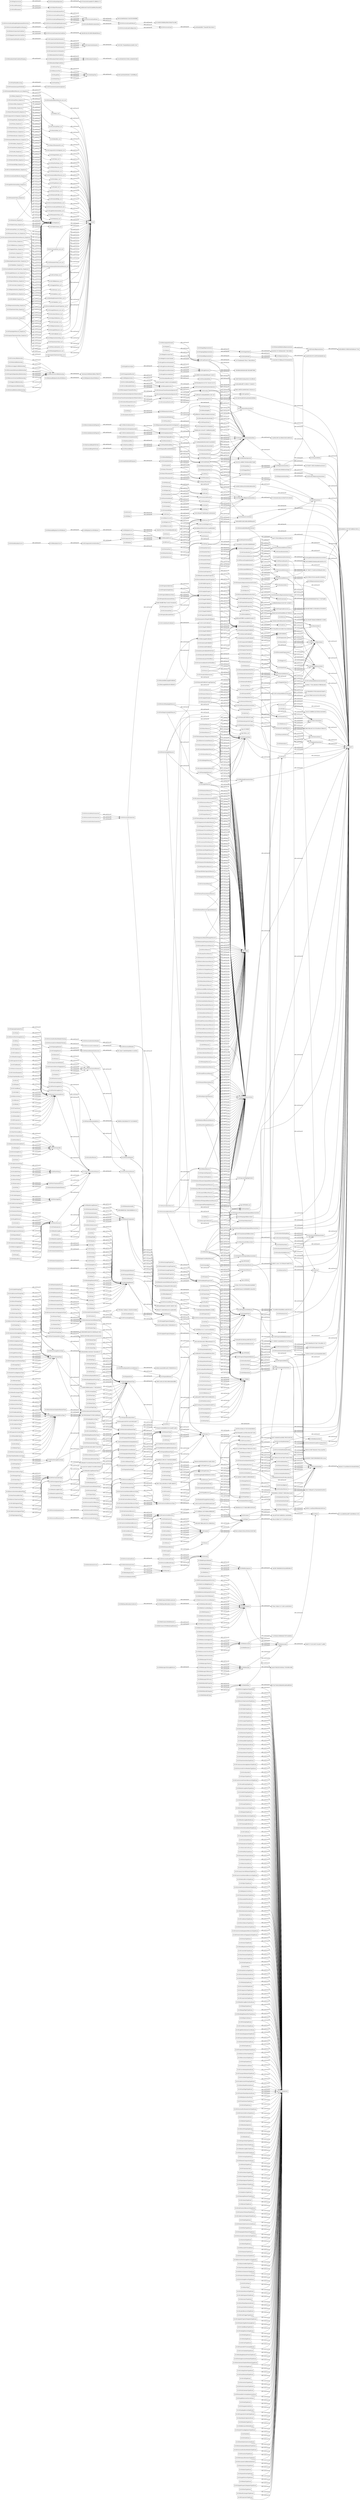 digraph ar2dtool_diagram { 
rankdir=LR;
size="1000"
node [shape = rectangle, color="black"]; "ifc:IfcMaterialDefinitionRepresentation" "ifc:IfcRoofTypeEnum" "ifc:IfcActionRequest" "ifc:IfcFlowTerminalType" "ifc:IfcPhysicalOrVirtualEnum" "ifc:IfcHalfSpaceSolid" "ifc:IfcRelInterferesElements" "cd5a28f79367e0f80f2fcc14650b986c" "ifc:IfcCurrencyRelationship" "ifc:IfcNormalisedRatioMeasure_List_List" "ifc:IfcSurfaceOfLinearExtrusion" "ifc:IfcPresentationLayerAssignment" "ifc:IfcTextFontName_EmptyList" "ifc:IfcProductRepresentation" "ifc:IfcChimneyTypeEnum" "ifc:IfcSubedge" "ifc:IfcMotorConnectionTypeEnum" "ifc:IfcIntegerCountRateMeasure" "ifc:IfcRelFillsElement" "ifc:IfcElectricFlowStorageDeviceTypeEnum" "ifc:IfcJunctionBoxTypeEnum" "ifc:IfcLamp" "ifc:IfcActorRole" "ifc:IfcPresentationStyleAssignment" "ifc:IfcSensorType" "ifc:IfcFooting" "c43f8b93b50bee231b07d071cf2dd07c" "ifc:IfcDocumentReference" "ifc:IfcLShapeProfileDef" "ifc:IfcEventTime" "ifc:IfcBeamStandardCase" "ifc:IfcCardinalPointReference" "6f7e979494336feb0605a965e6ff5080" "ifc:IfcAirTerminalBoxTypeEnum" "ifc:IfcRatioMeasure_List" "ifc:IfcBlobTexture" "d29044ea8e2492f267a3cb20655ab677" "ifc:IfcGeographicElement" "2693c24c0f1e82c04014b0573c4e7850" "9b7594982d97afcb9ad0504f6a58e3c7" "8eef737f65358fbee4a4108251bcdf02" "af0f6e50473096b33cdd9af419a54ae4" "ifc:IfcElectricGeneratorTypeEnum" "ifc:IfcRotationalFrequencyMeasure" "ifc:IfcMotorConnectionType" "ifc:IfcWindowStyleOperationEnum" "ifc:IfcLayeredItem" "ifc:IfcRelAssignsToResource" "ifc:IfcPlaneAngleMeasure_EmptyList" "ifc:IfcGridAxis_List" "ifc:IfcStructuralCurveMember" "9c066c17758c1dd4384107ff6384bc89" "ifc:IfcSwitchingDeviceTypeEnum" "ifc:IfcOrientedEdge_List" "ifc:IfcStructuralActivityAssignmentSelect" "ifc:IfcPump" "ifc:IfcTrimmedCurve" "ifc:IfcPolyLoop" "c42d61de3d9d5f0d30203ddab8eb9cda" "ifc:IfcPipeFitting" "61db2a6dbcdf072c26942c7159a0f217" "ifc:IfcRelDecomposes" "ifc:IfcCrewResourceType" "ifc:IfcPositivePlaneAngleMeasure" "ifc:IfcMaterialProfileSetUsage" "ifc:IfcPlate" "7b29ea9825818944eac06f2395197a76" "e13a4ade65cc1d2a560c5bfb8f0bb967" "ifc:IfcModulusOfSubgradeReactionMeasure" "ifc:IfcStructuralSurfaceMember" "ifc:IfcTextureMap" "ifc:IfcIndexedColourMap" "ifc:IfcWorkPlan" "ifc:IfcHumidifier" "ifc:IfcPropertySetTemplate" "ifc:IfcResourceSelect" "f8c6280ea6941a5cf565c09e16d72358" "ifc:IfcResourceObjectSelect" "ifc:IfcSolidAngleMeasure" "ifc:IfcLabel" "ifc:IfcPropertyDefinition" "ifc:IfcRatioMeasure_EmptyList" "ifc:IfcTessellatedItem" "ifc:IfcPlanarForceMeasure" "ifc:IfcBuildingElementPartType" "ifc:IfcSwitchingDeviceType" "fa2ce92bb920d22509e1ce0de92923b9" "ifc:IfcMomentOfInertiaMeasure" "ifc:IfcSpecularHighlightSelect" "ifc:IfcAreaDensityMeasure" "ifc:IfcShadingDevice" "ifc:IfcPostalAddress" "ifc:IfcSIUnitName" "ifc:IfcKnotType" "ifc:IfcCsgPrimitive3D" "ifc:IfcLengthMeasure_EmptyList" "ifc:IfcStructuralCurveReaction" "ifc:IfcVectorOrDirection" "ifc:IfcVertex" "ifc:IfcAdvancedBrep" "ifc:IfcCostItem" "ifc:IfcAirToAirHeatRecoveryType" "ifc:IfcMaterialRelationship" "ifc:IfcConnectionPointEccentricity" "ifc:IfcBurnerType" "ifc:IfcRelDefinesByProperties" "471dd60b7c0a9e866e81fc373d76a0a0" "ifc:IfcSurfaceFeatureTypeEnum" "ifc:IfcDistributionCircuit" "ifc:IfcPositiveLengthMeasure" "ifc:IfcLampType" "ifc:IfcExternalSpatialElement" "e2d796d4965337981d5a82ef228ad87a" "c963b7c1e0c174576fe3a870e80f730c" "ifc:IfcSolidOrShell" "ifc:IfcRelAssignsToProduct" "ifc:IfcStructuralPointConnection" "ifc:IfcUnitaryEquipmentType" "ifc:IfcFlowTerminal" "ifc:IfcCableSegmentTypeEnum" "ifc:IfcDirection" "ifc:IfcCompositeCurveSegment" "a677d8ef72725a952e3506baed1cb0cc" "ifc:IfcPreDefinedTextFont" "ifc:IfcDistributionControlElement" "ifc:IfcRelAggregates" "ifc:IfcReal" "ifc:IfcModulusOfSubgradeReactionSelect" "ifc:IfcConstructionMaterialResourceType" "ifc:IfcInterceptor" "ifc:IfcRevolvedAreaSolid" "ifc:IfcActuatorTypeEnum" "dc6c27d08ae67ac7ba43a94d20ecfd18" "ifc:IfcColourRgb" "ifc:IfcDoorPanelOperationEnum" "ifc:IfcEvaporator" "ifc:IfcLayerSetDirectionEnum" "ifc:IfcLaborResourceTypeEnum" "ifc:IfcSpecularRoughness" "ifc:IfcEventTriggerTypeEnum" "ifc:IfcRelSpaceBoundary1stLevel" "ifc:IfcMagneticFluxDensityMeasure" "ifc:IfcCableCarrierFittingType" "ifc:IfcMaterialLayerWithOffsets" "b4bcf8c5fa1002cfd616d6adb5feeca2" "ifc:IfcPersonAndOrganization" "ifc:IfcComplexPropertyTemplateTypeEnum" "ifc:IfcResourceApprovalRelationship" "ifc:IfcStairFlight" "ifc:IfcEllipse" "13a5bc1e10097e1a3230a64846c38f53" "ifc:IfcEnergyConversionDeviceType" "ifc:IfcTimeMeasure" "ifc:IfcPHMeasure" "ifc:IfcBuildingElementProxyType" "ca71c06bbe011fd704fb64c9f96fc905" "ifc:IfcRoot" "ifc:IfcDuctSegment" "ifc:IfcIdentifier_List" "ifc:IfcPipeFittingType" "ifc:IfcProcedureType" "ifc:IfcElementComponent" "ifc:IfcRailingType" "ifc:IfcCircle" "ifc:IfcVector_EmptyList" "ifc:IfcSubContractResourceType" "ifc:IfcSpatialStructureElement" "ifc:IfcGeometricRepresentationSubContext" "ifc:IfcWindowTypePartitioningEnum" "ifc:IfcMedicalDevice" "c38f7f614fcb9e19726250288cf68083" "ifc:IfcCooledBeamTypeEnum" "ca9ebaa6007d0f89785b32e06bb2801c" "ifc:IfcMotorConnection" "ifc:IfcFeatureElementSubtraction" "ifc:IfcWallElementedCase" "ifc:IfcMaterialLayer" "ifc:IfcSpaceType" "ifc:IfcTextStyleForDefinedFont" "ifc:IfcTableColumn_EmptyList" "ifc:IfcRoof" "ifc:IfcSimplePropertyTemplate" "ifc:IfcDraughtingPreDefinedCurveFont" "ifc:IfcContextDependentMeasure" "ifc:IfcStructuralResultGroup" "ifc:IfcVoidingFeatureTypeEnum" "ifc:IfcCurveFontOrScaledCurveFontSelect" "ifc:IfcConstructionEquipmentResource" "ifc:IfcCurveStyleFontPattern" "ifc:IfcWindowPanelProperties" "ifc:IfcObjectReferenceSelect" "ifc:IfcCartesianTransformationOperator3D" "ifc:IfcWallTypeEnum" "cccb013ce5621b281dd3d62e9e81be87" "ifc:IfcMaterialLayerSet" "ifc:IfcPropertyEnumeratedValue" "ifc:IfcFacetedBrepWithVoids" "ifc:IfcFlowTreatmentDeviceType" "ifc:IfcPropertySetDefinitionSelect" "ifc:IfcPort" "ifc:IfcModulusOfTranslationalSubgradeReactionSelect" "ifc:IfcDoorPanelProperties" "ifc:IfcTimeOrRatioSelect" "ifc:IfcConnectionSurfaceGeometry" "ifc:IfcHatchLineDistanceSelect" "ifc:IfcMolecularWeightMeasure" "ifc:IfcCoolingTower" "ifc:IfcImageTexture" "ifc:IfcMedicalDeviceType" "ifc:IfcFanTypeEnum" "ifc:IfcEventTypeEnum" "ifc:IfcBSplineCurve" "ifc:IfcPositiveRatioMeasure" "ifc:IfcStructuralSurfaceReaction" "ifc:IfcRectangleProfileDef" "ifc:IfcSanitaryTerminal" "ifc:IfcNamedUnit" "ifc:IfcMaterialLayer_List" "ifc:IfcCartesianTransformationOperator" "e89c5aefc06a00fc6d5c7c4930ff6aab" "abb7d184aa47913a3c9be0032ef0f75a" "ifc:IfcSoundPressureMeasure" "ifc:IfcRelDeclares" "ifc:IfcLabel_List" "ifc:IfcBuildingElementProxy" "ifc:IfcStyledRepresentation" "ifc:IfcProjectedOrTrueLengthEnum" "ifc:IfcElectricChargeMeasure" "ifc:IfcCostScheduleTypeEnum" "ifc:IfcReference" "ifc:IfcLuminousIntensityDistributionMeasure" "ifc:IfcParameterValue_List" "ifc:IfcBSplineSurface" "ifc:IfcTextFontName" "ifc:IfcBuildingElementProxyTypeEnum" "f42ec87f9b810a02ed185c4f503cef56" "0d9eb6a41e21574ebe2affe24285442f" "ifc:IfcConversionBasedUnit" "ifc:IfcTransformerType" "ifc:IfcFireSuppressionTerminalTypeEnum" "ifc:IfcConstructionMaterialResource" "ifc:IfcElectricVoltageMeasure" "ifc:IfcAudioVisualApplianceType" "ifc:IfcMaterialLayerSetUsage" "ifc:IfcSlabStandardCase" "ifc:IfcEvent" "ifc:IfcProductRepresentationSelect" "ifc:IfcTextStyleFontModel" "ifc:IfcMaterialProfileSetUsageTapering" "ifc:IfcRelAssociatesApproval" "ifc:IfcDistributionChamberElementTypeEnum" "ifc:IfcAlarmType" "ifc:IfcBoundaryFaceCondition" "ifc:IfcFurniture" "ifc:IfcDiscreteAccessory" "ifc:IfcTaskTimeRecurring" "ifc:IfcDistributionElementType" "ifc:IfcCondenser" "ifc:IfcRamp" "ifc:IfcTendonAnchor" "37756f3ddf5d39e62f8b68f91cf168fe" "ifc:IfcSpace" "ifc:IfcSectionReinforcementProperties_EmptyList" "f048b7665ff87f9e575c65570544b283" "ifc:IfcReinforcementDefinitionProperties" "ifc:IfcReal_List" "ifc:IfcSectionTypeEnum" "ifc:IfcTextStyleTextModel" "ifc:IfcCircleHollowProfileDef" "ifc:IfcLabel_EmptyList" "ifc:IfcRegularTimeSeries" "ifc:IfcRepresentation" "ifc:IfcTextTransformation" "ifc:IfcTime" "ifc:IfcValve" "ifc:IfcDocumentSelect" "ifc:IfcHeatExchanger" "ifc:IfcTextureVertex" "ifc:IfcCoolingTowerTypeEnum" "90bb7960c4b7547d7dc4854e7566e233" "ifc:IfcRelSpaceBoundary2ndLevel" "ifc:IfcCompressor" "ifc:IfcStackTerminalTypeEnum" "ifc:IfcAxis2Placement3D_EmptyList" "ifc:IfcLinearStiffnessMeasure" "ifc:IfcConic" "ifc:IfcDuctFittingType" "ifc:IfcPhysicalQuantity_EmptyList" "ifc:IfcStructuralItem" "ifc:IfcRelDefinesByObject" "ifc:IfcProductSelect" "ifc:IfcCoilTypeEnum" "ifc:IfcInventoryTypeEnum" "ifc:IfcMagneticFluxMeasure" "9125689e6069f4df4438d325e05f93f9" "ifc:IfcPropertySetDefinitionSet" "ifc:IfcStructuralLoadLinearForce" "ifc:IfcAirTerminalBox" "ifc:IfcTask" "f21ca2a86d3dca08f71eb29864e2118f" "ifc:IfcSweptSurface" "ifc:IfcPressureMeasure" "ifc:IfcCartesianPoint_List" "ifc:IfcGeometricRepresentationItem" "ifc:IfcEdge" "ifc:IfcHeatExchangerType" "85ebefee513f61822759cf0e82e9b880" "ifc:IfcBSplineSurfaceWithKnots" "ifc:IfcComplexProperty" "ifc:IfcFlowInstrumentTypeEnum" "ifc:IfcWorkCalendarTypeEnum" "ifc:IfcSimpleValue" "ifc:IfcLoop" "ifc:IfcIShapeProfileDef" "ifc:IfcTemperatureGradientMeasure" "ifc:IfcMaterialProfile_EmptyList" "0ab2bb2187c0f49a6cd0d1759019bfb4" "ifc:IfcPermeableCoveringOperationEnum" "ifc:IfcPolyline" "ifc:IfcTShapeProfileDef" "ifc:IfcExternalSpatialStructureElement" "ifc:IfcExtrudedAreaSolidTapered" "ifc:IfcEngineType" "ifc:IfcCoveringType" "ifc:IfcComplexPropertyTemplate" "ifc:IfcSlabElementedCase" "ifc:IfcFurnishingElementType" "ifc:IfcDoor" "ifc:IfcRotationalMassMeasure" "ifc:IfcQuantityWeight" "ifc:IfcLightEmissionSourceEnum" "ifc:IfcWall" "ifc:IfcMassPerLengthMeasure" "ifc:IfcCivilElement" "ifc:IfcStructuralLinearAction" "ifc:IfcEvaporativeCooler" "ifc:IfcElement" "ifc:IfcQuantityArea" "ifc:IfcTaskTypeEnum" "ifc:IfcCountMeasure" "ifc:IfcTaskType" "f502d201ad062e1fb3c27d604895d37e" "ifc:IfcTextStyle" "ifc:IfcTriangulatedFaceSet" "ifc:IfcPropertySet" "ifc:IfcChangeActionEnum" "ifc:IfcMaterialProfileWithOffsets" "ifc:IfcLightSource" "ifc:IfcThermalTransmittanceMeasure" "ifc:IfcSoundPowerMeasure" "ifc:IfcColourOrFactor" "ifc:IfcPlane" "ifc:IfcMaterialProperties" "ifc:IfcJunctionBoxType" "ifc:IfcActor" "ifc:IfcShadingDeviceTypeEnum" "ifc:IfcCsgSelect" "ifc:IfcRoundedRectangleProfileDef" "ifc:IfcRelSpaceBoundary" "ifc:IfcStructuralSurfaceMemberVarying" "ifc:IfcEvaporativeCoolerTypeEnum" "ifc:IfcShapeModel" "ifc:IfcSurfaceOfRevolution" "ifc:IfcPropertyListValue" "5e2139cd8739a8a0165f8903617a20db" "ifc:IfcCenterLineProfileDef" "ifc:IfcCompositeCurveSegment_List" "ifc:IfcIrregularTimeSeries" "ifc:IfcTimeSeriesValue_EmptyList" "ifc:IfcArithmeticOperatorEnum" "ifc:IfcZShapeProfileDef" "ifc:IfcNumericMeasure" "ifc:IfcWasteTerminal" "ifc:IfcTextFontName_List" "ifc:IfcCableFitting" "ifc:IfcElementQuantity" "ifc:IfcStructuralConnection" "ifc:IfcCostValue_EmptyList" "ifc:IfcMemberTypeEnum" "ifc:IfcReflectanceMethodEnum" "ifc:IfcCompositeCurve" "ifc:IfcProcessSelect" "ifc:IfcDocumentInformationRelationship" "ifc:IfcBooleanOperand" "ifc:IfcAudioVisualApplianceTypeEnum" "ifc:IfcNormalisedRatioMeasure_List" "ifc:IfcIrregularTimeSeriesValue_EmptyList" "ifc:IfcFeatureElement" "ifc:IfcLinearForceMeasure" "ifc:IfcTextPath" "ifc:IfcBlock" "ifc:IfcCurveStyleFontPattern_List" "ifc:IfcLightSourcePositional" "ifc:IfcPlateType" "ifc:IfcFlowFittingType" "ifc:IfcStateEnum" "77e2c8f05533d43f6d4cc4ef32f51bc0" "ifc:IfcCartesianPoint" "ifc:IfcFace" "ifc:IfcAxis1Placement" "ifc:IfcStructuralLoadOrResult_List" "ifc:IfcLibraryInformation" "ifc:IfcStructuralAnalysisModel" "ifc:IfcUnit" "ifc:IfcSurfaceOrFaceSurface" "ifc:IfcDoorType" "36c2e042057ad63d57502df92b2bbb0f" "ifc:IfcGeometricSet" "ifc:IfcSectionProperties" "ifc:IfcRelDefinesByTemplate" "ifc:IfcTextureVertex_EmptyList" "42541f2c1d9fd057962b6c4fd507b9df" "ifc:IfcTextLiteralWithExtent" "ifc:IfcAppliedValueSelect" "ifc:IfcDoorStyleConstructionEnum" "493731765897f4baecd70b6250311954" "ifc:IfcExternalSpatialElementTypeEnum" "ifc:IfcText" "ifc:IfcFastenerType" "ifc:IfcRelNests" "ifc:IfcRectangularTrimmedSurface" "ifc:IfcRelCoversSpaces" "6f2b0666411000d42718b62e9ae1eaad" "ifc:IfcBeamType" "ifc:IfcRelConnectsStructuralActivity" "ifc:IfcRightCircularCone" "9c9234869f3329e94bce6618a582a128" "ifc:IfcContext" "ifc:IfcConnectedFaceSet" "ifc:IfcTubeBundle" "ifc:IfcResourceLevelRelationship" "7d30befe562d203e2df7e80a1db3433c" "ifc:IfcFlowStorageDevice" "ifc:IfcFlowMovingDevice" "ifc:IfcEnergyConversionDevice" "ifc:IfcExternalInformation" "ifc:IfcMaterial_List" "ifc:IfcRelAssignsToProcess" "ifc:IfcRelConnectsWithEccentricity" "ifc:IfcModulusOfRotationalSubgradeReactionSelect" "ifc:IfcActorRole_List" "ifc:IfcPath" "ifc:IfcLightSourceAmbient" "ifc:IfcActorRole_EmptyList" "ifc:IfcApproval" "5aa8820923970c20ff7bb56db9df2ceb" "ifc:IfcWindowStyle" "da1f68fc32c6c54deb3f85aed17ab525" "ifc:IfcRelAssociatesDocument" "ifc:IfcAxis2Placement3D_List" "ifc:IfcFlowStorageDeviceType" "ifc:IfcObject" "ifc:IfcStructuralSurfaceMemberTypeEnum" "ifc:IfcStructuralActivity" "ifc:IfcStructuralLoadConfiguration" "ifc:IfcJunctionBox" "ifc:IfcTimePeriod_List" "1eb2f9c7bb809650291ba34ff1866c2f" "ifc:IfcSIUnit" "ifc:IfcFurnitureTypeEnum" "ifc:IfcDoorStandardCase" "ifc:IfcDistributionElement" "ifc:IfcColourSpecification" "ifc:IfcSolarDeviceType" "ifc:IfcElectricConductanceMeasure" "ifc:IfcElementAssemblyType" "ifc:IfcElectricFlowStorageDeviceType" "ifc:IfcRelFlowControlElements" "a58273ad4e625acd0ddc7862324d516a" "ifc:IfcSurface" "ifc:IfcCurveStyleFontPattern_EmptyList" "ifc:IfcOpeningStandardCase" "ifc:IfcRelAssignsToControl" "ifc:IfcArbitraryProfileDefWithVoids" "50fd196070ffbca4b5235c109bfc854a" "ifc:IfcVibrationIsolatorType" "ifc:IfcClassificationSelect" "ifc:IfcMechanicalFastenerTypeEnum" "ifc:IfcPropertyEnumeration" "ifc:IfcDuctFitting" "4bf3168e60ba2812fea7240caf9dc135" "2028a176e75015f795ba2db18e086b87" "b0041e12db72b3a544176e1a2aaf2fa1" "ifc:IfcDocumentConfidentialityEnum" "ifc:IfcElementComponentType" "ifc:IfcDoorLiningProperties" "ifc:IfcTextFontSelect" "ifc:IfcStructuralCurveAction" "f708ac7efa8c47417a3912a45833b031" "ifc:IfcIsothermalMoistureCapacityMeasure" "ifc:IfcTranslationalStiffnessSelect" "ifc:IfcActionSourceTypeEnum" "ifc:IfcCurveStyleFont" "ifc:IfcMaterialProfile_List" "ifc:IfcTemperatureRateOfChangeMeasure" "ifc:IfcFlowMeterType" "ifc:IfcAlarmTypeEnum" "ifc:IfcRelConnectsPorts" "ifc:IfcRightCircularCylinder" "ifc:IfcQuantityCount" "ifc:IfcPhysicalSimpleQuantity" "ifc:IfcDayInMonthNumber" "ifc:IfcNonNegativeLengthMeasure" "e5762bf3715f82194468e62ea2fca0c2" "ifc:IfcStructuralLoadStatic" "ifc:IfcMoistureDiffusivityMeasure" "990373d2ccb92d6412f7afff7496d87b" "ifc:IfcShapeModel_List" "ifc:IfcInductanceMeasure" "ifc:IfcReinforcingElementType" "ifc:IfcRelAssociatesMaterial" "ifc:IfcLightFixture" "ifc:IfcQuantityTime" "ifc:IfcRelContainedInSpatialStructure" "ifc:IfcFlowController" "ifc:IfcOrganization" "ifc:IfcRotationalStiffnessSelect" "ifc:IfcObjectDefinition_EmptyList" "ifc:IfcElectricDistributionBoardType" "a06640c9d70a02f524bd69a284a5a90f" "ifc:IfcMaterialConstituentSet" "ifc:IfcFlowInstrument" "ifc:IfcElectricMotorType" "ifc:IfcSpatialZoneTypeEnum" "ifc:IfcLightFixtureTypeEnum" "ifc:IfcLinearMomentMeasure" "7f276ecf9351b23290b750c2030634e0" "ifc:IfcRepresentationMap_EmptyList" "ifc:IfcGloballyUniqueId" "ifc:IfcWarpingStiffnessSelect" "ifc:IfcVolumeMeasure" "ifc:IfcPropertyDependencyRelationship" "60a7bf85d1f3345ce6e08fcc9368efdc" "ifc:IfcCircleProfileDef" "ifc:IfcBeamTypeEnum" "5ce8f5aef1c50efae680efb41c4811e8" "ifc:IfcSimplePropertyTemplateTypeEnum" "af9b3ae0f2ffdb7aa5abfe650ceabc1f" "ifc:IfcTextLiteral" "93b6b1afc1416c467c7e698bc8e2ed0b" "ifc:IfcEvaporatorType" "ifc:IfcLightDistributionData_EmptyList" "ifc:IfcBendingParameterSelect_EmptyList" "ifc:IfcMonthInYearNumber" "ifc:IfcClassificationReferenceSelect" "ifc:IfcEdgeLoop" "9a0e4fb789827a760448341d7b536500" "ifc:IfcMaterial" "ifc:IfcTubeBundleType" "ifc:IfcColourRgbList" "ifc:IfcValue_List" "ifc:IfcTextureVertex_List" "ifc:IfcTopologyRepresentation" "ifc:IfcStructuralConnectionCondition" "25d3f5ff40a7b1317ec031b438b0fe5c" "ifc:IfcPlateTypeEnum" "ifc:IfcLogical" "ifc:IfcPresentationItem" "ifc:IfcReinforcingBar" "ifc:IfcHeatExchangerTypeEnum" "ifc:IfcEvaporatorTypeEnum" "ifc:IfcStairFlightType" "ifc:IfcCoordinateOperation" "ifc:IfcElectricGeneratorType" "ifc:IfcActuatorType" "ifc:IfcProfileProperties" "f8e0cc49f255c4838329e2210dc44c13" "ifc:IfcMaterialConstituent" "ifc:IfcHeatingValueMeasure" "ifc:IfcSurfaceCurveSweptAreaSolid" "ifc:IfcDerivedUnit" "ee049065750bd7b99489dd25d01a1eaa" "ifc:IfcRelAssignsToGroup" "ifc:IfcLengthMeasure" "ifc:IfcTransportElement" "ifc:IfcElectricApplianceTypeEnum" "ifc:IfcMassDensityMeasure" "ifc:IfcOutletTypeEnum" "ifc:IfcObjectDefinition" "ifc:IfcBuildingStorey" "ifc:IfcVertexPoint" "ifc:IfcAnalysisModelTypeEnum" "ifc:IfcCartesianTransformationOperator3DnonUniform" "ifc:IfcResourceTime" "ifc:IfcElectricTimeControlTypeEnum" "ifc:IfcSequenceEnum" "ifc:IfcLightSourceGoniometric" "7a1bd1f047d7d9bbac5d7925e0eef528" "ifc:IfcOutlet" "ifc:IfcElectricGenerator" "ifc:IfcCableSegment" "ifc:IfcWorkControl" "ifc:IfcAirTerminalBoxType" "ifc:IfcTorqueMeasure" "ifc:IfcChillerTypeEnum" "ifc:IfcMonetaryUnit" "ifc:IfcMassMeasure" "ifc:IfcCompositeProfileDef" "ifc:IfcLightDistributionData_List" "ifc:IfcStructuralSurfaceAction" "ifc:IfcPoint" "ifc:IfcSpatialElement" "55f829f86f033bc7b84506fd99c0c121" "ifc:IfcWindowTypeEnum" "ifc:IfcProfileTypeEnum" "ifc:IfcAppliedValue_EmptyList" "ifc:IfcTableColumn_List" "ifc:IfcOccupantTypeEnum" "ifc:IfcTableRow_List" "ifc:IfcExtendedProperties" "ifc:IfcDocumentInformation" "ifc:IfcURIReference" "ifc:IfcLightIntensityDistribution" "ifc:IfcBoundaryCurve" "ifc:IfcTextDecoration" "ifc:IfcTrimmingSelect" "ifc:IfcElectricCurrentMeasure" "fa82a20a994d3ad1c24e33355995ffd9" "ifc:IfcBeam" "ifc:IfcLightSourceSpot" "ifc:IfcBoundaryNodeCondition" "ifc:IfcActuator" "ifc:IfcEllipseProfileDef" "ifc:IfcDocumentStatusEnum" "ifc:IfcClosedShell" "ifc:IfcConstructionResource" "ifc:IfcRelDefines" "ifc:IfcMechanicalFastener" "ifc:IfcRelAssociatesClassification" "ifc:IfcTextureCoordinate" "ifc:IfcDistributionPortTypeEnum" "ifc:IfcSurfaceTexture_List" "ifc:IfcSanitaryTerminalType" "ifc:IfcDiscreteAccessoryType" "ifc:IfcEnergyMeasure" "ifc:IfcFastenerTypeEnum" "ifc:IfcLine" "70672964ce22e19a7fad373ea62c39a9" "ifc:IfcPipeFittingTypeEnum" "ifc:IfcStructuralPointAction" "ifc:IfcAreaMeasure" "ifc:IfcLightSourceDirectional" "ifc:IfcHumidifierTypeEnum" "ifc:IfcDoorTypeOperationEnum" "28bf63cc59a2febbc67d7143184962f2" "ifc:IfcStair" "ifc:IfcProfileDef_List" "3d7a6fcfe474cf6db7e1f86936f0d2f1" "ifc:IfcPipeSegmentType" "ifc:IfcSensor" "ifc:IfcFixedReferenceSweptAreaSolid" "ifc:IfcDamperTypeEnum" "ifc:IfcUnitaryEquipment" "ifc:IfcStructuralLoadPlanarForce" "ifc:IfcPointOnSurface" "ifc:IfcManifoldSolidBrep" "ifc:IfcCostValue_List" "ifc:IfcSpaceHeaterTypeEnum" "ifc:IfcStructuralLoadGroup" "ifc:IfcPixelTexture" "ifc:IfcPropertyAbstraction" "ifc:IfcModulusOfElasticityMeasure" "ifc:IfcSlab" "ifc:IfcInterceptorType" "ifc:IfcElectricCapacitanceMeasure" "ifc:IfcObjective" "ifc:IfcThermalResistanceMeasure" "ifc:IfcColumn" "ifc:IfcMeasureValue" "ifc:IfcVirtualElement" "ifc:IfcMaterialSelect" "ifc:IfcWorkScheduleTypeEnum" "ifc:IfcTimeSeriesDataTypeEnum" "ifc:IfcRelCoversBldgElements" "ifc:IfcCommunicationsApplianceTypeEnum" "b1e669c6927b1f2ea3bdd6928a22b0c1" "ifc:IfcExternalReference" "ifc:IfcStructuralCurveMemberTypeEnum" "9dee9c4d4900bed93b05a1dafb1384b1" "ifc:IfcSurfaceSide" "ifc:IfcSpaceTypeEnum" "ifc:IfcCoolingTowerType" "ifc:IfcMassFlowRateMeasure" "c90145820081db357ff6b44e8aab3753" "ifc:IfcFillStyleSelect" "ifc:IfcResource" "ifc:IfcStairType" "ifc:IfcWallType" "ifc:IfcElectricTimeControl" "ifc:IfcConstructionProductResourceTypeEnum" "ifc:IfcFlowFitting" "ifc:IfcKinematicViscosityMeasure" "ifc:IfcStructuralLoadTemperature" "ifc:IfcPointOnCurve" "ifc:IfcRailing" "ifc:IfcBuilding" "ifc:IfcElectricTimeControlType" "00fca522fbb07c9771316f23331cac97" "ifc:IfcCableSegmentType" "ifc:IfcAirToAirHeatRecovery" "ifc:IfcLoadGroupTypeEnum" "ifc:IfcConstructionProductResourceType" "ifc:IfcAudioVisualAppliance" "ifc:IfcSoundPowerLevelMeasure" "ifc:IfcRelationship" "ifc:IfcConnectionGeometry" "ifc:IfcColour" "ifc:IfcShadingDeviceType" "ifc:IfcReinforcingMeshTypeEnum" "ifc:IfcTextureVertexList" "ifc:IfcDistributionSystem" "ifc:IfcCableFittingTypeEnum" "ifc:IfcStructuralCurveConnection" "ifc:IfcEdgeCurve" "ifc:IfcValveTypeEnum" "ifc:IfcBoxedHalfSpace" "ifc:IfcSweptAreaSolid" "ifc:IfcShearModulusMeasure" "ifc:IfcWindowPanelPositionEnum" "ifc:IfcLampTypeEnum" "ifc:IfcExtrudedAreaSolid" "ifc:IfcInteger" "ifc:IfcInventory" "318759ad6e8af57f3fca7796ce590e4c" "ifc:IfcCurveBoundedPlane" "ifc:IfcDiscreteAccessoryTypeEnum" "ifc:IfcSurfaceStyleWithTextures" "ifc:IfcRepresentation_EmptyList" "e51d4605336696a589e2059ed78cc86b" "ifc:IfcVirtualGridIntersection" "ifc:IfcSurfaceFeature" "ifc:IfcEngineTypeEnum" "ifc:IfcTendonType" "ifc:IfcFireSuppressionTerminal" "ifc:IfcCylindricalSurface" "ifc:IfcProjectOrder" "ifc:IfcPresentationLayerWithStyle" "ifc:IfcAirToAirHeatRecoveryTypeEnum" "ifc:IfcConnectionVolumeGeometry" "ifc:IfcRelReferencedInSpatialStructure" "ifc:IfcMetric" "ifc:IfcStructuralLoadSingleDisplacement" "ifc:IfcFlowMovingDeviceType" "cf94d463f8e5164f1b9c72b3cb9bc257" "ifc:IfcReinforcingBarRoleEnum" "ifc:IfcStyledItem" "ifc:IfcCoil" "ifc:IfcBoolean" "ifc:IfcCurveStyleFontAndScaling" "ifc:IfcTrimmingPreference" "ifc:IfcSystemFurnitureElement" "ifc:IfcRelAssignsToGroupByFactor" "ifc:IfcCurtainWall" "ifc:IfcMetricValueSelect" "ifc:IfcSectionReinforcementProperties_List" "ifc:IfcShell" "ifc:IfcFeatureElementAddition" "ifc:IfcProjectedCRS" "ifc:IfcElectricDistributionBoardTypeEnum" "ifc:IfcReinforcingBarType" "ifc:IfcFan" "ifc:IfcMapConversion" "ifc:IfcOccupant" "ifc:IfcNormalisedRatioMeasure_List_EmptyList" "ifc:IfcRelConnectsWithRealizingElements" "ifc:IfcVertexLoop" "ifc:IfcWindowStandardCase" "ifc:IfcBuildingElement" "ifc:IfcUnitEnum" "ifc:IfcDuration" "ifc:IfcEngine" "ifc:IfcProjectionElement" "ifc:IfcLogicalOperatorEnum" "ifc:IfcStructuralLoadOrResult_EmptyList" "ifc:IfcCompositeCurveOnSurface" "ifc:IfcConstraintEnum" "ifc:IfcCartesianTransformationOperator2DnonUniform" "ifc:IfcPropertyBoundedValue" "ifc:IfcTendonAnchorTypeEnum" "ifc:IfcAsset" "ifc:IfcStructuralSurfaceConnection" "ifc:IfcFilter" "ifc:IfcOffsetCurve2D" "ifc:IfcPresentationStyleSelect" "ifc:IfcDefinitionSelect" "ifc:IfcCurve" "ifc:IfcPcurve" "ifc:IfcAppliedValue" "ifc:IfcDerivedUnitEnum" "ifc:IfcComplexNumber" "ifc:IfcWorkPlanTypeEnum" "ifc:IfcCableCarrierFitting" "ifc:IfcFacetedBrep" "ifc:IfcBuildingSystem" "ifc:IfcDayInWeekNumber" "ifc:IfcGeometricProjectionEnum" "ifc:IfcConstraint_List" "ifc:IfcStructuralLoadSingleDisplacementDistortion" "ifc:IfcDataOriginEnum" "ifc:IfcPlaneAngleMeasure_List" "ifc:IfcBenchmarkEnum" "ifc:IfcRationalBSplineCurveWithKnots" "ifc:IfcGeographicElementType" "ifc:IfcRadioActivityMeasure" "ifc:IfcProcedureTypeEnum" "ifc:IfcRoofType" "ifc:IfcFailureConnectionCondition" "4b0ed22701a928b4520c5b3a0f2958a5" "ifc:IfcParameterValue_List_EmptyList" "ifc:IfcPhysicalComplexQuantity" "ifc:IfcFurnitureType" "ifc:IfcTable" "ifc:IfcUnitaryControlElementTypeEnum" "ifc:IfcConstructionMaterialResourceTypeEnum" "ifc:IfcMedicalDeviceTypeEnum" "ifc:IfcCartesianPoint_List_EmptyList" "ifc:IfcDraughtingPreDefinedColour" "ifc:IfcDistributionFlowElementType" "ifc:IfcObjectTypeEnum" "ifc:IfcSystemFurnitureElementTypeEnum" "ifc:IfcBSplineCurveForm" "1d24190ea60734839cea912a36c6a3ed" "ifc:IfcVibrationIsolatorTypeEnum" "ifc:IfcPointOrVertexPoint" "ifc:IfcZone" "ifc:IfcAssemblyPlaceEnum" "ifc:IfcAirTerminalType" "ifc:IfcResourceConstraintRelationship" "ifc:IfcBoxAlignment" "e0f290a89ed261d107917dcbc812e576" "ifc:IfcDirectionSenseEnum" "ifc:IfcAdvancedFace" "fe30611ccad3ba4560be4da5cfe33ca3" "ifc:IfcRampType" "ifc:IfcVaporPermeabilityMeasure" "ifc:IfcDuctSilencer" "ifc:IfcOffsetCurve3D" "ifc:IfcParameterValue" "ifc:IfcTimeStamp" "ifc:IfcCooledBeam" "ifc:IfcTendonTypeEnum" "ifc:IfcDuctSilencerType" "ifc:IfcMaterialUsageDefinition" "ifc:IfcCommunicationsApplianceType" "ifc:IfcOpeningElement" "ifc:IfcTank" "ifc:IfcDistributionSystemEnum" "ifc:IfcDoorTypeEnum" "69449b8acb5f3e535445c2aad9593695" "ifc:IfcContextDependentUnit" "ifc:IfcVibrationIsolator" "ifc:IfcLaborResource" "ifc:IfcFanType" "ifc:IfcColumnType" "ifc:IfcSurfaceStyleElementSelect" "ifc:IfcSpaceBoundarySelect" "ifc:IfcNullStyle" "ifc:IfcSurfaceStyleRendering" "ifc:IfcReinforcingElement" "ifc:IfcOpenShell" "ifc:IfcCondenserTypeEnum" "ifc:IfcWindow" "ifc:IfcProjectLibrary" "ifc:IfcDuctSilencerTypeEnum" "ifc:IfcPerformanceHistoryTypeEnum" "ifc:IfcOutletType" "ifc:IfcCartesianPointList" "ifc:IfcRelAssignsToActor" "ifc:IfcConstructionEquipmentResourceTypeEnum" "ifc:IfcVoidingFeature" "ifc:IfcCartesianPoint_List_List" "ifc:IfcMaterialDefinition" "ifc:IfcPresentableText" "ifc:IfcCondenserType" "ifc:IfcMemberStandardCase" "ifc:IfcProject" "ifc:IfcPreDefinedProperties" "ifc:IfcProtectiveDeviceTrippingUnitTypeEnum" "ifc:IfcConversionBasedUnitWithOffset" "ifc:IfcSurfaceReinforcementArea" "ifc:IfcRectangularPyramid" "ifc:IfcCurtainWallType" "ifc:IfcURIReference_EmptyList" "ifc:IfcDistributionFlowElement" "ifc:IfcStairTypeEnum" "ifc:IfcPropertyReferenceValue" "75bf78f0260e9a676706322d08feafce" "ifc:IfcAxis2Placement3D" "fb514da571bd50f29a93f0a7c21d303e" "ifc:IfcSensorTypeEnum" "ifc:IfcFaceOuterBound" "ifc:IfcLuminousIntensityDistributionMeasure_EmptyList" "df4a819a32a9264ed866a16379f9cfce" "ifc:IfcBuildingSystemTypeEnum" "54fb65886fc46e8204196d0baeb21fe9" "ifc:IfcParameterizedProfileDef" "ifc:IfcMonetaryMeasure" "ifc:IfcWorkSchedule" "ifc:IfcMaterialProfile" "ifc:IfcApprovalRelationship" "ifc:IfcDistributionChamberElementType" "ifc:IfcUnitaryControlElement" "ifc:IfcAxis2Placement" "168a3e6f001def2cdbbc4fef09baab30" "ifc:IfcFlowMeter" "ifc:IfcSurfaceTexture_EmptyList" "ifc:IfcGridPlacementDirectionSelect" "ifc:IfcPermeableCoveringProperties" "ifc:IfcRelConnects" "ifc:IfcParameterValue_List_List" "ifc:IfcReinforcingMeshType" "ifc:IfcRelConnectsPortToElement" "ifc:IfcCartesianPoint_EmptyList" "ifc:IfcStructuralLoad" "ifc:IfcMaterialProfileSet" "ifc:IfcRelDefinesByType" "ifc:IfcCurveStyle" "ifc:IfcAppliedValue_List" "ifc:IfcObjectPlacement" "ifc:IfcValue_EmptyList" "ifc:IfcShapeRepresentation" "ifc:IfcCompressorType" "ifc:IfcTopologicalRepresentationItem" "ifc:IfcSpaceHeater" "ifc:IfcStructuralLoadSingleForce" "ifc:IfcUShapeProfileDef" "ifc:IfcChiller" "ifc:IfcControllerTypeEnum" "ifc:IfcAirTerminalTypeEnum" "ifc:IfcFrequencyMeasure" "ifc:IfcElementType" "ifc:IfcSolidModel" "ifc:IfcPlaneAngleMeasure" "ifc:IfcElectricResistanceMeasure" "48705e098d2b843cedbf40b2ebd54459" "ifc:IfcFaceBasedSurfaceModel" "ifc:IfcMember" "8c6fcd960613268b33e05eb6a4a272be" "ifc:IfcWarpingConstantMeasure" "ifc:IfcConstraint" "ifc:IfcProperty" "ifc:IfcPlacement" "ifc:IfcFillAreaStyleHatching" "ifc:IfcInterceptorTypeEnum" "ifc:IfcIndexedTextureMap" "ifc:IfcDerivedProfileDef" "ifc:IfcSlabTypeEnum" "4870444248244ed6567fc1ff9fd2a713" "ifc:IfcTessellatedFaceSet" "ifc:IfcThermalAdmittanceMeasure" "ifc:IfcCartesianPointList3D" "ifc:IfcSIPrefix" "ifc:IfcSolarDeviceTypeEnum" "ifc:IfcBoundaryCondition" "ifc:IfcProtectiveDeviceType" "ifc:IfcWindowType" "ifc:IfcBoundingBox" "ifc:IfcRelConnectsElements" "ifc:IfcThermalExpansionCoefficientMeasure" "ifc:IfcSweptDiskSolid" "ifc:IfcCostValue" "ifc:IfcFillAreaStyle" "ifc:IfcWindowLiningProperties" "ifc:IfcClassificationReference" "ifc:IfcGrid" "ifc:IfcOrientedEdge" "ifc:IfcWorkCalendar" "ifc:IfcBooleanClippingResult" "c92997b6f45544daa45d4123ccf69cd2" "ifc:IfcSystemFurnitureElementType" "ifc:IfcDoorStyleOperationEnum" "ifc:IfcSizeSelect" "ifc:IfcChimneyType" "ifc:IfcCivilElementType" "ifc:IfcChillerType" "ifc:IfcTendon" "ifc:IfcBendingParameterSelect_List" "ifc:IfcLinearVelocityMeasure" "ifc:IfcWasteTerminalTypeEnum" "ifc:IfcArbitraryOpenProfileDef" "ifc:IfcStructuralPlanarAction" "ifc:IfcTrapeziumProfileDef" "ifc:IfcProduct" "ifc:IfcLuminousFluxMeasure" "ifc:IfcRelConnectsStructuralMember" "ifc:IfcDuctSegmentType" "ifc:IfcLengthMeasure_List_List" "ifc:IfcTextureCoordinateGenerator" "ifc:IfcDate" "ifc:IfcBoundaryNodeConditionWarping" "ifc:IfcRailingTypeEnum" "ifc:IfcAsymmetricIShapeProfileDef" "ifc:IfcCurtainWallTypeEnum" "ifc:IfcOrganizationRelationship" "ifc:IfcProductDefinitionShape" "ifc:IfcLagTime" "ifc:IfcSystem" "ifc:IfcCurveBoundedSurface" "88d39bb8ae162eb6aef5f320fdc5ed03" "ifc:IfcPumpType" "ifc:IfcCompressorTypeEnum" "ifc:IfcCsgSolid" "ifc:IfcFilterType" "ifc:IfcPropertyTableValue" "9528a49568e96afa87be12774b76adb0" "ifc:IfcCartesianTransformationOperator2D" "ifc:IfcMirroredProfileDef" "ifc:IfcElectricDistributionBoard" "ifc:IfcTubeBundleTypeEnum" "ifc:IfcFurnishingElement" "ifc:IfcStructuralLoadCase" "ifc:IfcThermalConductivityMeasure" "ifc:IfcConstructionProductResource" "ifc:IfcMaterialList" "ifc:IfcConnectionTypeEnum" "ifc:IfcStructuralReaction" "ifc:IfcElectricMotor" "ifc:IfcFlowControllerType" "ifc:IfcTextAlignment" "ifc:IfcReinforcingBarSurfaceEnum" "ifc:IfcSurfaceStyle" "ifc:IfcRampTypeEnum" "ifc:IfcSpatialElementType" "ifc:IfcPlanarExtent" "ifc:IfcRampFlightTypeEnum" "72c2f3d4e3c369b9eb407987eed6ef5a" "ifc:IfcSimpleProperty" "ifc:IfcIdentifier_EmptyList" "ifc:IfcEvaporativeCoolerType" "ifc:IfcBoundedSurface" "ifc:IfcRelServicesBuildings" "ifc:IfcLightDistributionDataSourceSelect" "ifc:IfcTypeProduct" "ifc:IfcTableRow_EmptyList" "ifc:IfcClassification" "ifc:IfcBuildingElementPartTypeEnum" "ifc:IfcObjectiveEnum" "ifc:IfcElectricApplianceType" "ifc:IfcRepresentationMap" "ifc:IfcForceMeasure" "ifc:IfcFootingTypeEnum" "ifc:IfcCrewResourceTypeEnum" "ifc:IfcBuildingElementType" "ifc:IfcTypeProcess" "ifc:IfcStackTerminal" "ifc:IfcProtectiveDeviceTrippingUnit" "ifc:IfcDoseEquivalentMeasure" "ifc:IfcLightDistributionCurveEnum" "ifc:IfcUnitaryEquipmentTypeEnum" "ifc:IfcFlowSegmentType" "ifc:IfcBSplineCurveWithKnots" "ifc:IfcBuildingElementPart" "ifc:IfcProjectionElementTypeEnum" "ifc:IfcInternalOrExternalEnum" "ifc:IfcExternalReferenceRelationship" "ifc:IfcDamperType" "ifc:IfcController" "ifc:IfcDamper" "ifc:IfcPileTypeEnum" "ifc:IfcIonConcentrationMeasure" "ifc:IfcTelecomAddress" "ifc:IfcColumnStandardCase" "ifc:IfcTimePeriod_EmptyList" "ifc:IfcMaterialLayer_EmptyList" "ifc:IfcConnectionPointGeometry" "ifc:IfcPhysicalQuantity" "ifc:IfcPropertySetTemplateTypeEnum" "ifc:IfcRectangleHollowProfileDef" "ifc:IfcAddress_EmptyList" "12a006c2867a5c386e261b814d859ca5" "ifc:IfcElectricMotorTypeEnum" "ifc:IfcPermit" "ifc:IfcSpecularExponent" "ifc:IfcRelConnectsPathElements" "ifc:IfcRecurrenceTypeEnum" "ifc:IfcArbitraryClosedProfileDef" "ifc:IfcDistributionControlElementType" "ifc:IfcPumpTypeEnum" "ifc:IfcRotationalStiffnessMeasure" "ifc:IfcGlobalOrLocalEnum" "ifc:IfcCurveInterpolationEnum" "ifc:IfcControllerType" "ifc:IfcBooleanResult" "ifc:IfcFlowInstrumentType" "ifc:IfcFontWeight" "3cf5dd4c44f3c990a4c6d1b2829fba67" "ifc:IfcTransportElementTypeEnum" "ifc:IfcSlippageConnectionCondition" "ifc:IfcReinforcementBarProperties" "ifc:IfcExternallyDefinedTextFont" "ifc:IfcRelAssociatesConstraint" "ifc:IfcRatioMeasure" "ifc:IfcSurfaceStyleRefraction" "aa0f4dedb0f8b775bee0fd766c209c02" "ifc:IfcRepresentationContext" "ifc:IfcPresentationStyle" "ifc:IfcCostItemTypeEnum" "ifc:IfcCableCarrierFittingTypeEnum" "ifc:IfcIndexedTriangleTextureMap" "ifc:IfcIlluminanceMeasure" "ifc:IfcControl" "ifc:IfcDoorPanelPositionEnum" "ifc:IfcStairFlightTypeEnum" "ifc:IfcPile" "ifc:IfcCommunicationsAppliance" "ifc:IfcBurner" "ifc:IfcDoorStyle" "ifc:IfcAxis2Placement2D" "ifc:IfcQuantityLength" "ifc:IfcSurfaceStyleLighting" "ifc:IfcStackTerminalType" "ifc:IfcFastener" "ifc:IfcProfileDef_EmptyList" "ifc:IfcWindowPanelOperationEnum" "ifc:IfcPolygonalBoundedHalfSpace" "ifc:IfcValue" "ifc:IfcFaceBound" "ifc:IfcBSplineSurfaceForm" "ifc:IfcTransformerTypeEnum" "ifc:IfcDimensionCount" "ifc:IfcRepresentationMap_List" "bc0b37b4ac9e07c3dd2514525a98e82d" "ifc:IfcPreDefinedCurveFont" "ifc:IfcPerson" "ifc:IfcPreDefinedItem" "ifc:IfcThermodynamicTemperatureMeasure" "ifc:IfcSwitchingDevice" "ifc:IfcRationalBSplineSurfaceWithKnots" "ifc:IfcLocalPlacement" "ifc:IfcAddress" "ifc:IfcGridTypeEnum" "ifc:IfcRelAssigns" "ifc:IfcUnitaryControlElementType" "ifc:IfcWasteTerminalType" "ifc:IfcCurvatureMeasure" "ifc:IfcGeometricSetSelect" "ifc:IfcStructuralSurfaceActivityTypeEnum" "ifc:IfcRelAssociates" "ifc:IfcDistributionPort" "ifc:IfcGroup" "ifc:IfcPowerMeasure" "ifc:IfcWorkTime" "ifc:IfcMaterial_EmptyList" "ifc:IfcSectionReinforcementProperties" "ifc:IfcProtectiveDeviceTypeEnum" "ifc:IfcPipeSegment" "ifc:IfcElectricAppliance" "ifc:IfcCableCarrierSegment" "ifc:IfcTimeSeriesValue_List" "ifc:IfcStructuralLoadOrResult" "ifc:IfcStructuralAction" "ea5e0764b2925345b4a17381668c26db" "ifc:IfcLaborResourceType" "ifc:IfcCompositeCurveSegment_EmptyList" "ifc:IfcQuantityVolume" "ifc:IfcLibraryReference" "ifc:IfcPropertyTemplate" "102e2215d8f66c2a523fc8e15e034859" "7dc9cb4e534f5fb49c3989ce7ff45f79" "ifc:IfcCoordinateReferenceSystem" "ifc:IfcRampFlight" "ifc:IfcBoiler" "ifc:IfcWarpingMomentMeasure" "ifc:IfcTaskDurationEnum" "ifc:IfcTankType" "874263e46c5ebce2c05bd761f41db4d4" "ifc:IfcStyleAssignmentSelect" "ifc:IfcBoundedCurve" "ifc:IfcProtectiveDevice" "ifc:IfcCrewResource" "ifc:IfcRelProjectsElement" "ifc:IfcPlateStandardCase" "ifc:IfcHumidifierType" "ifc:IfcTransportElementType" "ifc:IfcLanguageId" "ifc:IfcConstraint_EmptyList" "ifc:IfcSphere" "ifc:IfcBoilerTypeEnum" "ifc:IfcBooleanOperator" "ifc:IfcDerivedMeasureValue" "ifc:IfcPreDefinedColour" "fb08f75721b231687161a95471a4ffd1" "7834e913cd59a9894232514ee867a48b" "ifc:IfcFlowTreatmentDevice" "988262c997df6c442f2018120c45419b" "5ec698318094ce550c8490c89b5af300" "ifc:IfcStructuralCurveMemberVarying" "ifc:IfcCurveStyleFontSelect" "ifc:IfcLightFixtureType" "ifc:IfcCurveOnSurface" "715499520fb062adc9c1774f32e639c9" "ifc:IfcDuctFittingTypeEnum" "ifc:IfcProfileDef" "ifc:IfcAbsorbedDoseMeasure" "ifc:IfcCableFittingType" "ifc:IfcRelAssociatesLibrary" "ifc:IfcPileConstructionEnum" "ifc:IfcExternallyDefinedHatchStyle" "15f5d9b6cb80d4643db7db2b98f78f85" "ifc:IfcFillAreaStyleTiles" "ifc:IfcSpatialZoneType" "ifc:IfcAccelerationMeasure" "ifc:IfcActorSelect" "ifc:IfcMeasureWithUnit" "ifc:IfcReinforcingMesh" "ifc:IfcRoleEnum" "ifc:IfcSectionedSpine" "ifc:IfcLengthMeasure_List_EmptyList" "ifc:IfcConnectionCurveGeometry" "ifc:IfcIrregularTimeSeriesValue_List" "37ff1f4bec7a96adc119402f5163068c" "ifc:IfcProjectOrderTypeEnum" "ifc:IfcLuminousIntensityDistributionMeasure_List" "ifc:IfcAnalysisTheoryTypeEnum" "ifc:IfcMemberType" "ifc:IfcChimney" "ifc:IfcBoundaryEdgeCondition" "ifc:IfcNormalisedRatioMeasure_EmptyList" "ifc:IfcPreDefinedPropertySet" "ifc:IfcStyleModel" "ifc:IfcWallStandardCase" "ifc:IfcSectionModulusMeasure" "ifc:IfcURIReference_List" "ifc:IfcReinforcingBarTypeEnum" "ifc:IfcObjectDefinition_List" "ifc:IfcSweptDiskSolidPolygonal" "a88a61a4ea5d49b1a652790609592e15" "ifc:IfcStructuralPointReaction" "ifc:IfcFontStyle" "ifc:IfcShapeModel_EmptyList" "ifc:IfcLengthMeasure_List" "ifc:IfcTypeResource" "ifc:IfcCurveOrEdgeCurve" "ifc:IfcValveType" "ifc:IfcElementAssemblyTypeEnum" "9f35dd9d62ce18370b76eff5e522831a" "ifc:IfcAngularVelocityMeasure" "ifc:IfcCompoundPlaneAngleMeasure" "ifc:IfcCooledBeamType" "ifc:IfcVector_List" "ifc:IfcAddress_List" "ifc:IfcSectionalAreaIntegralMeasure" "6064297143b5565fc4cf151ad9cfc6fb" "ifc:IfcQuantitySet" "ifc:IfcRevolvedAreaSolidTapered" "ifc:IfcCoveringTypeEnum" "ifc:IfcReal_EmptyList" "ifc:IfcSpaceHeaterType" "ifc:IfcConstructionEquipmentResourceType" "ifc:IfcElementCompositionEnum" "ifc:IfcAlarm" "ifc:IfcPermitTypeEnum" "ifc:IfcGeometricRepresentationContext" "ifc:IfcFaceSurface" "ifc:IfcHeatFluxDensityMeasure" "ifc:IfcTransitionCode" "ifc:IfcDistributionChamberElement" "ifc:IfcCableCarrierSegmentType" "2f0fa0db732cd3b263aa33daacb632fa" "ifc:IfcPropertySetDefinition" "ifc:IfcSoundPressureLevelMeasure" "ifc:IfcStructuralMember" "ifc:IfcFlowMeterTypeEnum" "ifc:IfcSite" "ifc:IfcExternallyDefinedSurfaceStyle" "ifc:IfcStructuralLoadSingleForceWarping" "ifc:IfcSpatialStructureElementType" "ifc:IfcPropertySingleValue" "ifc:IfcCoordinateReferenceSystemSelect" "ifc:IfcDuctSegmentTypeEnum" "ifc:IfcPipeSegmentTypeEnum" "ifc:IfcSlabType" "ifc:IfcRelVoidsElement" "ifc:IfcActionRequestTypeEnum" "ifc:IfcIdentifier" "ccbbef4457004c7d16c8469be0d8544b" "ifc:IfcConstructionResourceType" "ifc:IfcDescriptiveMeasure" "ifc:IfcFlowSegment" "ifc:IfcGeometricCurveSet" "ifc:IfcFlowDirectionEnum" "ifc:IfcGridAxis_EmptyList" "ifc:IfcTransformer" "ifc:IfcBendingParameterSelect" "ifc:IfcElementarySurface" "5df30ad4f38abe812400387cd65871b6" "ifc:IfcRepresentation_List" "ifc:IfcAddressTypeEnum" "ifc:IfcAnnotation" "ifc:IfcGridPlacement" "ifc:IfcCoilType" "ifc:IfcShellBasedSurfaceModel" "ifc:IfcReparametrisedCompositeCurveSegment" "ifc:IfcTendonAnchorType" "ifc:IfcPerformanceHistory" "d3f822c691e3319b2c99643de6c9ffd5" "ifc:IfcCostSchedule" "ifc:IfcSpecificHeatCapacityMeasure" "ifc:IfcPlanarBox" "ifc:IfcProcedure" "ifc:IfcBoilerType" "ifc:IfcLibrarySelect" "ifc:IfcOrientedEdge_EmptyList" "ifc:IfcAdvancedBrepWithVoids" "ifc:IfcOpeningElementTypeEnum" "ifc:IfcFireSuppressionTerminalType" "1d47ab3545ad65482aa4b4ebd2d08bde" "ifc:IfcMappedItem" "ifc:IfcCovering" "ifc:IfcSolarDevice" "ifc:IfcAirTerminal" "ifc:IfcEventType" "ifc:IfcModulusOfLinearSubgradeReactionMeasure" "ifc:IfcSpatialZone" "ifc:IfcColumnTypeEnum" "ifc:IfcBurnerTypeEnum" "ifc:IfcPhysicalQuantity_List" "ifc:IfcSurfaceTexture" "ifc:IfcSubContractResourceTypeEnum" "ifc:IfcVolumetricFlowRateMeasure" "9bd14c3bde32265a1f3350e2528d7b68" "ifc:IfcProcess" "ifc:IfcParameterValue_EmptyList" "ifc:IfcSanitaryTerminalTypeEnum" "ifc:IfcSchedulingTime" "ifc:IfcAnnotationFillArea" "ifc:IfcDynamicViscosityMeasure" "ifc:IfcMechanicalFastenerType" "ifc:IfcProtectiveDeviceTrippingUnitType" "ifc:IfcElementAssembly" "ifc:IfcRepresentationItem" "ifc:IfcRampFlightType" "ifc:IfcDateTime" "3bd00b03aee4134586ddf832cdea3953" "ifc:IfcOuterBoundaryCurve" "ifc:IfcAmountOfSubstanceMeasure" "ifc:IfcCableCarrierSegmentTypeEnum" "ifc:IfcFootingType" "ifc:IfcTankTypeEnum" "ifc:IfcWindowStyleConstructionEnum" "ifc:IfcTypeObject" "ifc:IfcElectricFlowStorageDevice" "ifc:IfcVector" "ifc:IfcCShapeProfileDef" "ifc:IfcFontVariant" "ifc:IfcFilterTypeEnum" "ifc:IfcGeographicElementTypeEnum" "ifc:IfcNormalisedRatioMeasure" "ifc:IfcRelSequence" "ifc:IfcPileType" "ifc:IfcSurfaceStyleShading" "ifc:IfcLuminousIntensityMeasure" "ifc:IfcStructuralCurveActivityTypeEnum" "5262338176eafad0bda3a1be9fc219a7" "ifc:IfcModulusOfRotationalSubgradeReactionMeasure" "ifc:IfcSubContractResource" "ifc:IfcActionTypeEnum" "ifc:IfcProxy" "ifc:IfcTaskTime" "ifc:IfcPropertyTemplateDefinition" "ifc:IfcTimeSeries" ; /*classes style*/
	"ifc:IfcProductDefinitionShape" -> "ifc:IfcProductRepresentation" [ label = "rdfs:subClassOf" ];
	"ifc:IfcProductDefinitionShape" -> "ifc:IfcProductRepresentationSelect" [ label = "rdfs:subClassOf" ];
	"ifc:IfcRightCircularCone" -> "ifc:IfcCsgPrimitive3D" [ label = "rdfs:subClassOf" ];
	"ifc:IfcProjectOrderTypeEnum" -> "expr:ENUMERATION" [ label = "rdfs:subClassOf" ];
	"ifc:IfcTextTransformation" -> "expr:STRING" [ label = "rdfs:subClassOf" ];
	"ifc:IfcMolecularWeightMeasure" -> "ifc:IfcDerivedMeasureValue" [ label = "rdfs:subClassOf" ];
	"ifc:IfcMolecularWeightMeasure" -> "expr:REAL" [ label = "rdfs:subClassOf" ];
	"ifc:IfcStructuralPlanarAction" -> "ifc:IfcStructuralSurfaceAction" [ label = "rdfs:subClassOf" ];
	"ifc:IfcComplexPropertyTemplate" -> "ifc:IfcPropertyTemplate" [ label = "rdfs:subClassOf" ];
	"ifc:IfcCommunicationsAppliance" -> "ifc:IfcFlowTerminal" [ label = "rdfs:subClassOf" ];
	"ifc:IfcPointOnCurve" -> "ifc:IfcPoint" [ label = "rdfs:subClassOf" ];
	"ifc:IfcHumidifierTypeEnum" -> "expr:ENUMERATION" [ label = "rdfs:subClassOf" ];
	"ifc:IfcElectricApplianceTypeEnum" -> "expr:ENUMERATION" [ label = "rdfs:subClassOf" ];
	"ifc:IfcDynamicViscosityMeasure" -> "ifc:IfcDerivedMeasureValue" [ label = "rdfs:subClassOf" ];
	"ifc:IfcDynamicViscosityMeasure" -> "expr:REAL" [ label = "rdfs:subClassOf" ];
	"ifc:IfcBoundaryCondition" -> "fa2ce92bb920d22509e1ce0de92923b9" [ label = "rdfs:subClassOf" ];
	"ifc:IfcProtectiveDevice" -> "ifc:IfcFlowController" [ label = "rdfs:subClassOf" ];
	"ifc:IfcMaterialConstituentSet" -> "ifc:IfcMaterialDefinition" [ label = "rdfs:subClassOf" ];
	"ifc:IfcElectricGeneratorTypeEnum" -> "expr:ENUMERATION" [ label = "rdfs:subClassOf" ];
	"ifc:IfcRoundedRectangleProfileDef" -> "ifc:IfcRectangleProfileDef" [ label = "rdfs:subClassOf" ];
	"ifc:IfcConstraint" -> "ifc:IfcResourceObjectSelect" [ label = "rdfs:subClassOf" ];
	"ifc:IfcConstraint" -> "9528a49568e96afa87be12774b76adb0" [ label = "rdfs:subClassOf" ];
	"ifc:IfcCsgSolid" -> "ifc:IfcSolidModel" [ label = "rdfs:subClassOf" ];
	"ifc:IfcRelConnectsPathElements" -> "ifc:IfcRelConnectsElements" [ label = "rdfs:subClassOf" ];
	"ifc:IfcResourceConstraintRelationship" -> "ifc:IfcResourceLevelRelationship" [ label = "rdfs:subClassOf" ];
	"ifc:IfcAssemblyPlaceEnum" -> "expr:ENUMERATION" [ label = "rdfs:subClassOf" ];
	"ifc:IfcRelDefines" -> "6f7e979494336feb0605a965e6ff5080" [ label = "rdfs:subClassOf" ];
	"ifc:IfcRelDefines" -> "ifc:IfcRelationship" [ label = "rdfs:subClassOf" ];
	"ifc:IfcAddress" -> "5e2139cd8739a8a0165f8903617a20db" [ label = "rdfs:subClassOf" ];
	"ifc:IfcAddress" -> "ifc:IfcObjectReferenceSelect" [ label = "rdfs:subClassOf" ];
	"ifc:IfcLibraryReference" -> "ifc:IfcExternalReference" [ label = "rdfs:subClassOf" ];
	"ifc:IfcLibraryReference" -> "ifc:IfcLibrarySelect" [ label = "rdfs:subClassOf" ];
	"ifc:IfcTemperatureRateOfChangeMeasure" -> "ifc:IfcDerivedMeasureValue" [ label = "rdfs:subClassOf" ];
	"ifc:IfcTemperatureRateOfChangeMeasure" -> "expr:REAL" [ label = "rdfs:subClassOf" ];
	"ifc:IfcExternallyDefinedSurfaceStyle" -> "ifc:IfcExternalReference" [ label = "rdfs:subClassOf" ];
	"ifc:IfcExternallyDefinedSurfaceStyle" -> "ifc:IfcSurfaceStyleElementSelect" [ label = "rdfs:subClassOf" ];
	"ifc:IfcReflectanceMethodEnum" -> "expr:ENUMERATION" [ label = "rdfs:subClassOf" ];
	"ifc:IfcRoot" -> "f21ca2a86d3dca08f71eb29864e2118f" [ label = "rdfs:subClassOf" ];
	"ifc:IfcAmountOfSubstanceMeasure" -> "ifc:IfcMeasureValue" [ label = "rdfs:subClassOf" ];
	"ifc:IfcAmountOfSubstanceMeasure" -> "expr:REAL" [ label = "rdfs:subClassOf" ];
	"ifc:IfcPropertySingleValue" -> "ifc:IfcSimpleProperty" [ label = "rdfs:subClassOf" ];
	"ifc:IfcStructuralLoad" -> "aa0f4dedb0f8b775bee0fd766c209c02" [ label = "rdfs:subClassOf" ];
	"ifc:IfcSectionalAreaIntegralMeasure" -> "ifc:IfcDerivedMeasureValue" [ label = "rdfs:subClassOf" ];
	"ifc:IfcSectionalAreaIntegralMeasure" -> "expr:REAL" [ label = "rdfs:subClassOf" ];
	"ifc:IfcProjectOrder" -> "ifc:IfcControl" [ label = "rdfs:subClassOf" ];
	"ifc:IfcCsgPrimitive3D" -> "ifc:IfcGeometricRepresentationItem" [ label = "rdfs:subClassOf" ];
	"ifc:IfcCsgPrimitive3D" -> "318759ad6e8af57f3fca7796ce590e4c" [ label = "rdfs:subClassOf" ];
	"ifc:IfcCsgPrimitive3D" -> "ifc:IfcBooleanOperand" [ label = "rdfs:subClassOf" ];
	"ifc:IfcCsgPrimitive3D" -> "ifc:IfcCsgSelect" [ label = "rdfs:subClassOf" ];
	"ifc:IfcWallElementedCase" -> "ifc:IfcWall" [ label = "rdfs:subClassOf" ];
	"ifc:IfcRamp" -> "ifc:IfcBuildingElement" [ label = "rdfs:subClassOf" ];
	"ifc:IfcConstructionMaterialResourceType" -> "ifc:IfcConstructionResourceType" [ label = "rdfs:subClassOf" ];
	"ifc:IfcSpecularRoughness" -> "ifc:IfcSpecularHighlightSelect" [ label = "rdfs:subClassOf" ];
	"ifc:IfcSpecularRoughness" -> "expr:REAL" [ label = "rdfs:subClassOf" ];
	"ifc:IfcActionTypeEnum" -> "expr:ENUMERATION" [ label = "rdfs:subClassOf" ];
	"ifc:IfcSoundPressureLevelMeasure" -> "ifc:IfcDerivedMeasureValue" [ label = "rdfs:subClassOf" ];
	"ifc:IfcSoundPressureLevelMeasure" -> "expr:REAL" [ label = "rdfs:subClassOf" ];
	"ifc:IfcDiscreteAccessoryTypeEnum" -> "expr:ENUMERATION" [ label = "rdfs:subClassOf" ];
	"ifc:IfcSanitaryTerminalType" -> "ifc:IfcFlowTerminalType" [ label = "rdfs:subClassOf" ];
	"ifc:IfcFooting" -> "ifc:IfcBuildingElement" [ label = "rdfs:subClassOf" ];
	"ifc:IfcStairFlightType" -> "ifc:IfcBuildingElementType" [ label = "rdfs:subClassOf" ];
	"ifc:IfcDoor" -> "ifc:IfcBuildingElement" [ label = "rdfs:subClassOf" ];
	"ifc:IfcConstructionProductResourceTypeEnum" -> "expr:ENUMERATION" [ label = "rdfs:subClassOf" ];
	"ifc:IfcRelAssignsToProduct" -> "ifc:IfcRelAssigns" [ label = "rdfs:subClassOf" ];
	"ifc:IfcLayerSetDirectionEnum" -> "expr:ENUMERATION" [ label = "rdfs:subClassOf" ];
	"ifc:IfcFireSuppressionTerminal" -> "ifc:IfcFlowTerminal" [ label = "rdfs:subClassOf" ];
	"ifc:IfcArbitraryOpenProfileDef" -> "ifc:IfcProfileDef" [ label = "rdfs:subClassOf" ];
	"ifc:IfcBuildingSystem" -> "ifc:IfcSystem" [ label = "rdfs:subClassOf" ];
	"ifc:IfcWallType" -> "ifc:IfcBuildingElementType" [ label = "rdfs:subClassOf" ];
	"ifc:IfcBendingParameterSelect_List" -> "list:OWLList" [ label = "rdfs:subClassOf" ];
	"ifc:IfcElementarySurface" -> "af0f6e50473096b33cdd9af419a54ae4" [ label = "rdfs:subClassOf" ];
	"ifc:IfcElementarySurface" -> "ifc:IfcSurface" [ label = "rdfs:subClassOf" ];
	"ifc:IfcFlowStorageDevice" -> "ifc:IfcDistributionFlowElement" [ label = "rdfs:subClassOf" ];
	"ifc:IfcProcessSelect" -> "expr:SELECT" [ label = "rdfs:subClassOf" ];
	"ifc:IfcAnalysisTheoryTypeEnum" -> "expr:ENUMERATION" [ label = "rdfs:subClassOf" ];
	"ifc:IfcChimneyType" -> "ifc:IfcBuildingElementType" [ label = "rdfs:subClassOf" ];
	"ifc:IfcAirToAirHeatRecoveryTypeEnum" -> "expr:ENUMERATION" [ label = "rdfs:subClassOf" ];
	"ifc:IfcEnergyConversionDevice" -> "ifc:IfcDistributionFlowElement" [ label = "rdfs:subClassOf" ];
	"ifc:IfcControllerType" -> "ifc:IfcDistributionControlElementType" [ label = "rdfs:subClassOf" ];
	"ifc:IfcStairTypeEnum" -> "expr:ENUMERATION" [ label = "rdfs:subClassOf" ];
	"ifc:IfcSurfaceFeature" -> "ifc:IfcFeatureElement" [ label = "rdfs:subClassOf" ];
	"ifc:IfcProjectionElement" -> "ifc:IfcFeatureElementAddition" [ label = "rdfs:subClassOf" ];
	"ifc:IfcRelConnectsWithEccentricity" -> "ifc:IfcRelConnectsStructuralMember" [ label = "rdfs:subClassOf" ];
	"ifc:IfcLinearMomentMeasure" -> "ifc:IfcDerivedMeasureValue" [ label = "rdfs:subClassOf" ];
	"ifc:IfcLinearMomentMeasure" -> "expr:REAL" [ label = "rdfs:subClassOf" ];
	"ifc:IfcStructuralLoadOrResult_EmptyList" -> "list:EmptyList" [ label = "rdfs:subClassOf" ];
	"ifc:IfcStructuralLoadOrResult_EmptyList" -> "ifc:IfcStructuralLoadOrResult_List" [ label = "rdfs:subClassOf" ];
	"ifc:IfcWarpingMomentMeasure" -> "ifc:IfcWarpingStiffnessSelect" [ label = "rdfs:subClassOf" ];
	"ifc:IfcWarpingMomentMeasure" -> "ifc:IfcDerivedMeasureValue" [ label = "rdfs:subClassOf" ];
	"ifc:IfcWarpingMomentMeasure" -> "expr:REAL" [ label = "rdfs:subClassOf" ];
	"ifc:IfcCostValue_EmptyList" -> "list:EmptyList" [ label = "rdfs:subClassOf" ];
	"ifc:IfcCostValue_EmptyList" -> "ifc:IfcCostValue_List" [ label = "rdfs:subClassOf" ];
	"ifc:IfcCartesianTransformationOperator3DnonUniform" -> "ifc:IfcCartesianTransformationOperator3D" [ label = "rdfs:subClassOf" ];
	"ifc:IfcPort" -> "b1e669c6927b1f2ea3bdd6928a22b0c1" [ label = "rdfs:subClassOf" ];
	"ifc:IfcPort" -> "ifc:IfcProduct" [ label = "rdfs:subClassOf" ];
	"ifc:IfcActionRequest" -> "ifc:IfcControl" [ label = "rdfs:subClassOf" ];
	"ifc:IfcSpatialElementType" -> "abb7d184aa47913a3c9be0032ef0f75a" [ label = "rdfs:subClassOf" ];
	"ifc:IfcSpatialElementType" -> "ifc:IfcTypeProduct" [ label = "rdfs:subClassOf" ];
	"ifc:IfcPolyLoop" -> "ifc:IfcLoop" [ label = "rdfs:subClassOf" ];
	"ifc:IfcSoundPowerLevelMeasure" -> "ifc:IfcDerivedMeasureValue" [ label = "rdfs:subClassOf" ];
	"ifc:IfcSoundPowerLevelMeasure" -> "expr:REAL" [ label = "rdfs:subClassOf" ];
	"ifc:IfcColourRgbList" -> "ifc:IfcPresentationItem" [ label = "rdfs:subClassOf" ];
	"ifc:IfcSurfaceStyleRendering" -> "ifc:IfcSurfaceStyleShading" [ label = "rdfs:subClassOf" ];
	"ifc:IfcPerformanceHistory" -> "ifc:IfcControl" [ label = "rdfs:subClassOf" ];
	"ifc:IfcProcedureType" -> "ifc:IfcTypeProcess" [ label = "rdfs:subClassOf" ];
	"ifc:IfcRelConnectsPortToElement" -> "ifc:IfcRelConnects" [ label = "rdfs:subClassOf" ];
	"ifc:IfcInterceptorTypeEnum" -> "expr:ENUMERATION" [ label = "rdfs:subClassOf" ];
	"ifc:IfcMappedItem" -> "ifc:IfcRepresentationItem" [ label = "rdfs:subClassOf" ];
	"ifc:IfcSurfaceSide" -> "expr:ENUMERATION" [ label = "rdfs:subClassOf" ];
	"ifc:IfcNumericMeasure" -> "ifc:IfcMeasureValue" [ label = "rdfs:subClassOf" ];
	"ifc:IfcNumericMeasure" -> "expr:NUMBER" [ label = "rdfs:subClassOf" ];
	"ifc:IfcCurveStyleFontPattern_List" -> "list:OWLList" [ label = "rdfs:subClassOf" ];
	"ifc:IfcElementAssemblyTypeEnum" -> "expr:ENUMERATION" [ label = "rdfs:subClassOf" ];
	"ifc:IfcStackTerminal" -> "ifc:IfcFlowTerminal" [ label = "rdfs:subClassOf" ];
	"ifc:IfcThermalAdmittanceMeasure" -> "ifc:IfcDerivedMeasureValue" [ label = "rdfs:subClassOf" ];
	"ifc:IfcThermalAdmittanceMeasure" -> "expr:REAL" [ label = "rdfs:subClassOf" ];
	"ifc:IfcPropertyTemplateDefinition" -> "471dd60b7c0a9e866e81fc373d76a0a0" [ label = "rdfs:subClassOf" ];
	"ifc:IfcPropertyTemplateDefinition" -> "ifc:IfcPropertyDefinition" [ label = "rdfs:subClassOf" ];
	"ifc:IfcMechanicalFastenerTypeEnum" -> "expr:ENUMERATION" [ label = "rdfs:subClassOf" ];
	"ifc:IfcStructuralLoadSingleDisplacement" -> "ifc:IfcStructuralLoadStatic" [ label = "rdfs:subClassOf" ];
	"ifc:IfcStructuralSurfaceReaction" -> "ifc:IfcStructuralReaction" [ label = "rdfs:subClassOf" ];
	"ifc:IfcBooleanClippingResult" -> "ifc:IfcBooleanResult" [ label = "rdfs:subClassOf" ];
	"ifc:IfcStructuralSurfaceMemberVarying" -> "ifc:IfcStructuralSurfaceMember" [ label = "rdfs:subClassOf" ];
	"ifc:IfcPhysicalQuantity" -> "9c9234869f3329e94bce6618a582a128" [ label = "rdfs:subClassOf" ];
	"ifc:IfcPhysicalQuantity" -> "ifc:IfcResourceObjectSelect" [ label = "rdfs:subClassOf" ];
	"ifc:IfcUnitaryEquipment" -> "ifc:IfcEnergyConversionDevice" [ label = "rdfs:subClassOf" ];
	"ifc:IfcDuctFittingTypeEnum" -> "expr:ENUMERATION" [ label = "rdfs:subClassOf" ];
	"ifc:IfcCondenserType" -> "ifc:IfcEnergyConversionDeviceType" [ label = "rdfs:subClassOf" ];
	"ifc:IfcOrientedEdge_List" -> "list:OWLList" [ label = "rdfs:subClassOf" ];
	"ifc:IfcElectricCurrentMeasure" -> "ifc:IfcMeasureValue" [ label = "rdfs:subClassOf" ];
	"ifc:IfcElectricCurrentMeasure" -> "expr:REAL" [ label = "rdfs:subClassOf" ];
	"ifc:IfcNamedUnit" -> "102e2215d8f66c2a523fc8e15e034859" [ label = "rdfs:subClassOf" ];
	"ifc:IfcNamedUnit" -> "ifc:IfcUnit" [ label = "rdfs:subClassOf" ];
	"ifc:IfcSpatialZoneType" -> "ifc:IfcSpatialElementType" [ label = "rdfs:subClassOf" ];
	"ifc:IfcParameterValue_List_EmptyList" -> "list:EmptyList" [ label = "rdfs:subClassOf" ];
	"ifc:IfcParameterValue_List_EmptyList" -> "ifc:IfcParameterValue_List_List" [ label = "rdfs:subClassOf" ];
	"ifc:IfcIsothermalMoistureCapacityMeasure" -> "ifc:IfcDerivedMeasureValue" [ label = "rdfs:subClassOf" ];
	"ifc:IfcIsothermalMoistureCapacityMeasure" -> "expr:REAL" [ label = "rdfs:subClassOf" ];
	"ifc:IfcRepresentationItem" -> "e5762bf3715f82194468e62ea2fca0c2" [ label = "rdfs:subClassOf" ];
	"ifc:IfcRepresentationItem" -> "ifc:IfcLayeredItem" [ label = "rdfs:subClassOf" ];
	"ifc:IfcPixelTexture" -> "ifc:IfcSurfaceTexture" [ label = "rdfs:subClassOf" ];
	"ifc:IfcRotationalFrequencyMeasure" -> "ifc:IfcDerivedMeasureValue" [ label = "rdfs:subClassOf" ];
	"ifc:IfcRotationalFrequencyMeasure" -> "expr:REAL" [ label = "rdfs:subClassOf" ];
	"ifc:IfcLightSource" -> "ifc:IfcGeometricRepresentationItem" [ label = "rdfs:subClassOf" ];
	"ifc:IfcLightSource" -> "15f5d9b6cb80d4643db7db2b98f78f85" [ label = "rdfs:subClassOf" ];
	"ifc:IfcSlabType" -> "ifc:IfcBuildingElementType" [ label = "rdfs:subClassOf" ];
	"ifc:IfcFaceSurface" -> "ifc:IfcFace" [ label = "rdfs:subClassOf" ];
	"ifc:IfcFaceSurface" -> "ifc:IfcSurfaceOrFaceSurface" [ label = "rdfs:subClassOf" ];
	"ifc:IfcProxy" -> "ifc:IfcProduct" [ label = "rdfs:subClassOf" ];
	"ifc:IfcAbsorbedDoseMeasure" -> "ifc:IfcDerivedMeasureValue" [ label = "rdfs:subClassOf" ];
	"ifc:IfcAbsorbedDoseMeasure" -> "expr:REAL" [ label = "rdfs:subClassOf" ];
	"ifc:IfcCooledBeamType" -> "ifc:IfcEnergyConversionDeviceType" [ label = "rdfs:subClassOf" ];
	"ifc:IfcPlateType" -> "ifc:IfcBuildingElementType" [ label = "rdfs:subClassOf" ];
	"ifc:IfcCurveStyleFontSelect" -> "ifc:IfcCurveFontOrScaledCurveFontSelect" [ label = "rdfs:subClassOf" ];
	"ifc:IfcCurveStyleFontSelect" -> "expr:SELECT" [ label = "rdfs:subClassOf" ];
	"ifc:IfcPresentationStyleAssignment" -> "ifc:IfcStyleAssignmentSelect" [ label = "rdfs:subClassOf" ];
	"ifc:IfcAddress_EmptyList" -> "list:EmptyList" [ label = "rdfs:subClassOf" ];
	"ifc:IfcAddress_EmptyList" -> "ifc:IfcAddress_List" [ label = "rdfs:subClassOf" ];
	"ifc:IfcDocumentReference" -> "ifc:IfcDocumentSelect" [ label = "rdfs:subClassOf" ];
	"ifc:IfcDocumentReference" -> "ifc:IfcExternalReference" [ label = "rdfs:subClassOf" ];
	"ifc:IfcRelAssociatesClassification" -> "ifc:IfcRelAssociates" [ label = "rdfs:subClassOf" ];
	"ifc:IfcFlowFitting" -> "ifc:IfcDistributionFlowElement" [ label = "rdfs:subClassOf" ];
	"ifc:IfcMaterialProfile_List" -> "list:OWLList" [ label = "rdfs:subClassOf" ];
	"ifc:IfcWasteTerminal" -> "ifc:IfcFlowTerminal" [ label = "rdfs:subClassOf" ];
	"ifc:IfcStructuralLoadSingleDisplacementDistortion" -> "ifc:IfcStructuralLoadSingleDisplacement" [ label = "rdfs:subClassOf" ];
	"ifc:IfcPhysicalSimpleQuantity" -> "8eef737f65358fbee4a4108251bcdf02" [ label = "rdfs:subClassOf" ];
	"ifc:IfcPhysicalSimpleQuantity" -> "ifc:IfcPhysicalQuantity" [ label = "rdfs:subClassOf" ];
	"ifc:IfcURIReference_List" -> "list:OWLList" [ label = "rdfs:subClassOf" ];
	"ifc:IfcCoveringTypeEnum" -> "expr:ENUMERATION" [ label = "rdfs:subClassOf" ];
	"ifc:IfcOrganization" -> "ifc:IfcResourceObjectSelect" [ label = "rdfs:subClassOf" ];
	"ifc:IfcOrganization" -> "ifc:IfcObjectReferenceSelect" [ label = "rdfs:subClassOf" ];
	"ifc:IfcOrganization" -> "ifc:IfcActorSelect" [ label = "rdfs:subClassOf" ];
	"ifc:IfcRailing" -> "ifc:IfcBuildingElement" [ label = "rdfs:subClassOf" ];
	"ifc:IfcPerson" -> "ifc:IfcObjectReferenceSelect" [ label = "rdfs:subClassOf" ];
	"ifc:IfcPerson" -> "ifc:IfcActorSelect" [ label = "rdfs:subClassOf" ];
	"ifc:IfcPerson" -> "ifc:IfcResourceObjectSelect" [ label = "rdfs:subClassOf" ];
	"ifc:IfcConstructionMaterialResource" -> "ifc:IfcConstructionResource" [ label = "rdfs:subClassOf" ];
	"ifc:IfcRampTypeEnum" -> "expr:ENUMERATION" [ label = "rdfs:subClassOf" ];
	"ifc:IfcAddressTypeEnum" -> "expr:ENUMERATION" [ label = "rdfs:subClassOf" ];
	"ifc:IfcColumnTypeEnum" -> "expr:ENUMERATION" [ label = "rdfs:subClassOf" ];
	"ifc:IfcProtectiveDeviceTypeEnum" -> "expr:ENUMERATION" [ label = "rdfs:subClassOf" ];
	"ifc:IfcLengthMeasure" -> "ifc:IfcMeasureValue" [ label = "rdfs:subClassOf" ];
	"ifc:IfcLengthMeasure" -> "ifc:IfcBendingParameterSelect" [ label = "rdfs:subClassOf" ];
	"ifc:IfcLengthMeasure" -> "ifc:IfcSizeSelect" [ label = "rdfs:subClassOf" ];
	"ifc:IfcLengthMeasure" -> "expr:REAL" [ label = "rdfs:subClassOf" ];
	"ifc:IfcFilterTypeEnum" -> "expr:ENUMERATION" [ label = "rdfs:subClassOf" ];
	"ifc:IfcPresentationStyleSelect" -> "expr:SELECT" [ label = "rdfs:subClassOf" ];
	"ifc:IfcRelAssignsToGroupByFactor" -> "ifc:IfcRelAssignsToGroup" [ label = "rdfs:subClassOf" ];
	"ifc:IfcPipeFittingType" -> "ifc:IfcFlowFittingType" [ label = "rdfs:subClassOf" ];
	"ifc:IfcCableFittingType" -> "ifc:IfcFlowFittingType" [ label = "rdfs:subClassOf" ];
	"ifc:IfcBuildingElementType" -> "ifc:IfcElementType" [ label = "rdfs:subClassOf" ];
	"ifc:IfcBuildingElementType" -> "d3f822c691e3319b2c99643de6c9ffd5" [ label = "rdfs:subClassOf" ];
	"ifc:IfcSIUnitName" -> "expr:ENUMERATION" [ label = "rdfs:subClassOf" ];
	"ifc:IfcFurnitureTypeEnum" -> "expr:ENUMERATION" [ label = "rdfs:subClassOf" ];
	"ifc:IfcSurfaceOfLinearExtrusion" -> "ifc:IfcSweptSurface" [ label = "rdfs:subClassOf" ];
	"ifc:IfcLightDistributionData_EmptyList" -> "list:EmptyList" [ label = "rdfs:subClassOf" ];
	"ifc:IfcLightDistributionData_EmptyList" -> "ifc:IfcLightDistributionData_List" [ label = "rdfs:subClassOf" ];
	"ifc:IfcFlowMovingDevice" -> "ifc:IfcDistributionFlowElement" [ label = "rdfs:subClassOf" ];
	"ifc:IfcElectricAppliance" -> "ifc:IfcFlowTerminal" [ label = "rdfs:subClassOf" ];
	"ifc:IfcEvaporativeCoolerTypeEnum" -> "expr:ENUMERATION" [ label = "rdfs:subClassOf" ];
	"ifc:IfcRelDefinesByTemplate" -> "ifc:IfcRelDefines" [ label = "rdfs:subClassOf" ];
	"ifc:IfcAirTerminalBoxType" -> "ifc:IfcFlowControllerType" [ label = "rdfs:subClassOf" ];
	"ifc:IfcCableCarrierFittingType" -> "ifc:IfcFlowFittingType" [ label = "rdfs:subClassOf" ];
	"ifc:IfcPositiveLengthMeasure" -> "ifc:IfcHatchLineDistanceSelect" [ label = "rdfs:subClassOf" ];
	"ifc:IfcPositiveLengthMeasure" -> "ifc:IfcMeasureValue" [ label = "rdfs:subClassOf" ];
	"ifc:IfcPositiveLengthMeasure" -> "ifc:IfcSizeSelect" [ label = "rdfs:subClassOf" ];
	"ifc:IfcPositiveLengthMeasure" -> "ifc:IfcLengthMeasure" [ label = "rdfs:subClassOf" ];
	"ifc:IfcSectionModulusMeasure" -> "ifc:IfcDerivedMeasureValue" [ label = "rdfs:subClassOf" ];
	"ifc:IfcSectionModulusMeasure" -> "expr:REAL" [ label = "rdfs:subClassOf" ];
	"ifc:IfcSpecularHighlightSelect" -> "expr:SELECT" [ label = "rdfs:subClassOf" ];
	"ifc:IfcTableColumn_EmptyList" -> "list:EmptyList" [ label = "rdfs:subClassOf" ];
	"ifc:IfcTableColumn_EmptyList" -> "ifc:IfcTableColumn_List" [ label = "rdfs:subClassOf" ];
	"ifc:IfcRelProjectsElement" -> "ifc:IfcRelDecomposes" [ label = "rdfs:subClassOf" ];
	"ifc:IfcStructuralLoadSingleForce" -> "ifc:IfcStructuralLoadStatic" [ label = "rdfs:subClassOf" ];
	"ifc:IfcDocumentSelect" -> "expr:SELECT" [ label = "rdfs:subClassOf" ];
	"ifc:IfcCurrencyRelationship" -> "ifc:IfcResourceLevelRelationship" [ label = "rdfs:subClassOf" ];
	"ifc:IfcGeographicElementTypeEnum" -> "expr:ENUMERATION" [ label = "rdfs:subClassOf" ];
	"ifc:IfcReinforcingBarTypeEnum" -> "expr:ENUMERATION" [ label = "rdfs:subClassOf" ];
	"ifc:IfcValveTypeEnum" -> "expr:ENUMERATION" [ label = "rdfs:subClassOf" ];
	"ifc:IfcStructuralLoadStatic" -> "fa82a20a994d3ad1c24e33355995ffd9" [ label = "rdfs:subClassOf" ];
	"ifc:IfcStructuralLoadStatic" -> "ifc:IfcStructuralLoadOrResult" [ label = "rdfs:subClassOf" ];
	"ifc:IfcFlowTerminalType" -> "715499520fb062adc9c1774f32e639c9" [ label = "rdfs:subClassOf" ];
	"ifc:IfcFlowTerminalType" -> "ifc:IfcDistributionFlowElementType" [ label = "rdfs:subClassOf" ];
	"ifc:IfcExtrudedAreaSolid" -> "ifc:IfcSweptAreaSolid" [ label = "rdfs:subClassOf" ];
	"ifc:IfcReinforcingMesh" -> "ifc:IfcReinforcingElement" [ label = "rdfs:subClassOf" ];
	"ifc:IfcParameterizedProfileDef" -> "7f276ecf9351b23290b750c2030634e0" [ label = "rdfs:subClassOf" ];
	"ifc:IfcParameterizedProfileDef" -> "ifc:IfcProfileDef" [ label = "rdfs:subClassOf" ];
	"ifc:IfcFlowInstrument" -> "ifc:IfcDistributionControlElement" [ label = "rdfs:subClassOf" ];
	"ifc:IfcTextureCoordinateGenerator" -> "ifc:IfcTextureCoordinate" [ label = "rdfs:subClassOf" ];
	"ifc:IfcDerivedProfileDef" -> "ifc:IfcProfileDef" [ label = "rdfs:subClassOf" ];
	"ifc:IfcElectricGeneratorType" -> "ifc:IfcEnergyConversionDeviceType" [ label = "rdfs:subClassOf" ];
	"ifc:IfcLoadGroupTypeEnum" -> "expr:ENUMERATION" [ label = "rdfs:subClassOf" ];
	"ifc:IfcEngine" -> "ifc:IfcEnergyConversionDevice" [ label = "rdfs:subClassOf" ];
	"ifc:IfcRelFillsElement" -> "ifc:IfcRelConnects" [ label = "rdfs:subClassOf" ];
	"ifc:IfcStructuralCurveMember" -> "ifc:IfcStructuralMember" [ label = "rdfs:subClassOf" ];
	"ifc:IfcLightSourceAmbient" -> "ifc:IfcLightSource" [ label = "rdfs:subClassOf" ];
	"ifc:IfcCompositeCurveSegment_List" -> "list:OWLList" [ label = "rdfs:subClassOf" ];
	"ifc:IfcSurfaceStyleElementSelect" -> "expr:SELECT" [ label = "rdfs:subClassOf" ];
	"ifc:IfcBoundaryNodeConditionWarping" -> "ifc:IfcBoundaryNodeCondition" [ label = "rdfs:subClassOf" ];
	"ifc:IfcCompressorType" -> "ifc:IfcFlowMovingDeviceType" [ label = "rdfs:subClassOf" ];
	"ifc:IfcComplexProperty" -> "ifc:IfcProperty" [ label = "rdfs:subClassOf" ];
	"ifc:IfcCartesianTransformationOperator3D" -> "ifc:IfcCartesianTransformationOperator" [ label = "rdfs:subClassOf" ];
	"ifc:IfcBuildingElementProxyTypeEnum" -> "expr:ENUMERATION" [ label = "rdfs:subClassOf" ];
	"ifc:IfcTelecomAddress" -> "ifc:IfcAddress" [ label = "rdfs:subClassOf" ];
	"ifc:IfcRectangleProfileDef" -> "ifc:IfcParameterizedProfileDef" [ label = "rdfs:subClassOf" ];
	"ifc:IfcFlowMeterTypeEnum" -> "expr:ENUMERATION" [ label = "rdfs:subClassOf" ];
	"ifc:IfcTableRow_EmptyList" -> "list:EmptyList" [ label = "rdfs:subClassOf" ];
	"ifc:IfcTableRow_EmptyList" -> "ifc:IfcTableRow_List" [ label = "rdfs:subClassOf" ];
	"ifc:IfcInterceptor" -> "ifc:IfcFlowTreatmentDevice" [ label = "rdfs:subClassOf" ];
	"ifc:IfcLinearVelocityMeasure" -> "ifc:IfcDerivedMeasureValue" [ label = "rdfs:subClassOf" ];
	"ifc:IfcLinearVelocityMeasure" -> "expr:REAL" [ label = "rdfs:subClassOf" ];
	"ifc:IfcAirToAirHeatRecovery" -> "ifc:IfcEnergyConversionDevice" [ label = "rdfs:subClassOf" ];
	"ifc:IfcVaporPermeabilityMeasure" -> "ifc:IfcDerivedMeasureValue" [ label = "rdfs:subClassOf" ];
	"ifc:IfcVaporPermeabilityMeasure" -> "expr:REAL" [ label = "rdfs:subClassOf" ];
	"ifc:IfcMaterialLayer" -> "ifc:IfcMaterialDefinition" [ label = "rdfs:subClassOf" ];
	"ifc:IfcMaterialLayerSetUsage" -> "ifc:IfcMaterialUsageDefinition" [ label = "rdfs:subClassOf" ];
	"ifc:IfcPileConstructionEnum" -> "expr:ENUMERATION" [ label = "rdfs:subClassOf" ];
	"ifc:IfcWorkScheduleTypeEnum" -> "expr:ENUMERATION" [ label = "rdfs:subClassOf" ];
	"ifc:IfcMetric" -> "ifc:IfcConstraint" [ label = "rdfs:subClassOf" ];
	"ifc:IfcValue_List" -> "list:OWLList" [ label = "rdfs:subClassOf" ];
	"ifc:IfcEvaporatorType" -> "ifc:IfcEnergyConversionDeviceType" [ label = "rdfs:subClassOf" ];
	"ifc:IfcTaskTimeRecurring" -> "ifc:IfcTaskTime" [ label = "rdfs:subClassOf" ];
	"ifc:IfcUnitaryEquipmentType" -> "ifc:IfcEnergyConversionDeviceType" [ label = "rdfs:subClassOf" ];
	"ifc:IfcSwitchingDevice" -> "ifc:IfcFlowController" [ label = "rdfs:subClassOf" ];
	"ifc:IfcSurfaceStyleRefraction" -> "ifc:IfcPresentationItem" [ label = "rdfs:subClassOf" ];
	"ifc:IfcSurfaceStyleRefraction" -> "ifc:IfcSurfaceStyleElementSelect" [ label = "rdfs:subClassOf" ];
	"ifc:IfcElementAssemblyType" -> "ifc:IfcElementType" [ label = "rdfs:subClassOf" ];
	"ifc:IfcEdgeCurve" -> "ifc:IfcEdge" [ label = "rdfs:subClassOf" ];
	"ifc:IfcEdgeCurve" -> "ifc:IfcCurveOrEdgeCurve" [ label = "rdfs:subClassOf" ];
	"ifc:IfcHumidifierType" -> "ifc:IfcEnergyConversionDeviceType" [ label = "rdfs:subClassOf" ];
	"ifc:IfcShadingDeviceType" -> "ifc:IfcBuildingElementType" [ label = "rdfs:subClassOf" ];
	"ifc:IfcCurveOrEdgeCurve" -> "expr:SELECT" [ label = "rdfs:subClassOf" ];
	"ifc:IfcFillAreaStyleHatching" -> "ifc:IfcFillStyleSelect" [ label = "rdfs:subClassOf" ];
	"ifc:IfcFillAreaStyleHatching" -> "ifc:IfcGeometricRepresentationItem" [ label = "rdfs:subClassOf" ];
	"ifc:IfcShadingDevice" -> "ifc:IfcBuildingElement" [ label = "rdfs:subClassOf" ];
	"ifc:IfcSolarDevice" -> "ifc:IfcEnergyConversionDevice" [ label = "rdfs:subClassOf" ];
	"ifc:IfcMemberStandardCase" -> "ifc:IfcMember" [ label = "rdfs:subClassOf" ];
	"ifc:IfcPolygonalBoundedHalfSpace" -> "ifc:IfcHalfSpaceSolid" [ label = "rdfs:subClassOf" ];
	"ifc:IfcRatioMeasure" -> "ifc:IfcTimeOrRatioSelect" [ label = "rdfs:subClassOf" ];
	"ifc:IfcRatioMeasure" -> "ifc:IfcMeasureValue" [ label = "rdfs:subClassOf" ];
	"ifc:IfcRatioMeasure" -> "ifc:IfcSizeSelect" [ label = "rdfs:subClassOf" ];
	"ifc:IfcRatioMeasure" -> "expr:REAL" [ label = "rdfs:subClassOf" ];
	"ifc:IfcActuatorTypeEnum" -> "expr:ENUMERATION" [ label = "rdfs:subClassOf" ];
	"ifc:IfcValue" -> "ifc:IfcMetricValueSelect" [ label = "rdfs:subClassOf" ];
	"ifc:IfcValue" -> "ifc:IfcAppliedValueSelect" [ label = "rdfs:subClassOf" ];
	"ifc:IfcValue" -> "expr:SELECT" [ label = "rdfs:subClassOf" ];
	"ifc:IfcPropertyTableValue" -> "ifc:IfcSimpleProperty" [ label = "rdfs:subClassOf" ];
	"ifc:IfcTime" -> "ifc:IfcSimpleValue" [ label = "rdfs:subClassOf" ];
	"ifc:IfcTime" -> "expr:STRING" [ label = "rdfs:subClassOf" ];
	"ifc:IfcOffsetCurve2D" -> "ifc:IfcCurve" [ label = "rdfs:subClassOf" ];
	"ifc:IfcProtectiveDeviceTrippingUnitTypeEnum" -> "expr:ENUMERATION" [ label = "rdfs:subClassOf" ];
	"ifc:IfcBuildingElementPartTypeEnum" -> "expr:ENUMERATION" [ label = "rdfs:subClassOf" ];
	"ifc:IfcConnectionPointGeometry" -> "ifc:IfcConnectionGeometry" [ label = "rdfs:subClassOf" ];
	"ifc:IfcCostValue" -> "ifc:IfcAppliedValue" [ label = "rdfs:subClassOf" ];
	"ifc:IfcRelAssignsToProcess" -> "ifc:IfcRelAssigns" [ label = "rdfs:subClassOf" ];
	"ifc:IfcAxis2Placement3D" -> "ifc:IfcPlacement" [ label = "rdfs:subClassOf" ];
	"ifc:IfcAxis2Placement3D" -> "ifc:IfcAxis2Placement" [ label = "rdfs:subClassOf" ];
	"ifc:IfcWindowPanelProperties" -> "ifc:IfcPreDefinedPropertySet" [ label = "rdfs:subClassOf" ];
	"ifc:IfcPropertyListValue" -> "ifc:IfcSimpleProperty" [ label = "rdfs:subClassOf" ];
	"ifc:IfcFlowMovingDeviceType" -> "ifc:IfcDistributionFlowElementType" [ label = "rdfs:subClassOf" ];
	"ifc:IfcFlowMovingDeviceType" -> "2693c24c0f1e82c04014b0573c4e7850" [ label = "rdfs:subClassOf" ];
	"ifc:IfcSlab" -> "ifc:IfcBuildingElement" [ label = "rdfs:subClassOf" ];
	"ifc:IfcStructuralItem" -> "ifc:IfcProduct" [ label = "rdfs:subClassOf" ];
	"ifc:IfcStructuralItem" -> "ifc:IfcStructuralActivityAssignmentSelect" [ label = "rdfs:subClassOf" ];
	"ifc:IfcStructuralItem" -> "37756f3ddf5d39e62f8b68f91cf168fe" [ label = "rdfs:subClassOf" ];
	"ifc:IfcBooleanOperator" -> "expr:ENUMERATION" [ label = "rdfs:subClassOf" ];
	"ifc:IfcMemberType" -> "ifc:IfcBuildingElementType" [ label = "rdfs:subClassOf" ];
	"ifc:IfcMonetaryMeasure" -> "ifc:IfcDerivedMeasureValue" [ label = "rdfs:subClassOf" ];
	"ifc:IfcMonetaryMeasure" -> "expr:REAL" [ label = "rdfs:subClassOf" ];
	"ifc:IfcResourceLevelRelationship" -> "7dc9cb4e534f5fb49c3989ce7ff45f79" [ label = "rdfs:subClassOf" ];
	"ifc:IfcMaterialProfile_EmptyList" -> "list:EmptyList" [ label = "rdfs:subClassOf" ];
	"ifc:IfcMaterialProfile_EmptyList" -> "ifc:IfcMaterialProfile_List" [ label = "rdfs:subClassOf" ];
	"ifc:IfcProfileProperties" -> "ifc:IfcExtendedProperties" [ label = "rdfs:subClassOf" ];
	"ifc:IfcStructuralReaction" -> "85ebefee513f61822759cf0e82e9b880" [ label = "rdfs:subClassOf" ];
	"ifc:IfcStructuralReaction" -> "ifc:IfcStructuralActivity" [ label = "rdfs:subClassOf" ];
	"ifc:IfcAxis2Placement" -> "expr:SELECT" [ label = "rdfs:subClassOf" ];
	"ifc:IfcTimeSeriesValue_List" -> "list:OWLList" [ label = "rdfs:subClassOf" ];
	"ifc:IfcEvent" -> "ifc:IfcProcess" [ label = "rdfs:subClassOf" ];
	"ifc:IfcStructuralCurveMemberTypeEnum" -> "expr:ENUMERATION" [ label = "rdfs:subClassOf" ];
	"ifc:IfcSolarDeviceTypeEnum" -> "expr:ENUMERATION" [ label = "rdfs:subClassOf" ];
	"ifc:IfcVectorOrDirection" -> "expr:SELECT" [ label = "rdfs:subClassOf" ];
	"ifc:IfcBurnerTypeEnum" -> "expr:ENUMERATION" [ label = "rdfs:subClassOf" ];
	"ifc:IfcSpaceHeaterType" -> "ifc:IfcFlowTerminalType" [ label = "rdfs:subClassOf" ];
	"ifc:IfcDuctSegment" -> "ifc:IfcFlowSegment" [ label = "rdfs:subClassOf" ];
	"ifc:IfcCompositeCurveSegment" -> "ifc:IfcGeometricRepresentationItem" [ label = "rdfs:subClassOf" ];
	"ifc:IfcFeatureElementAddition" -> "28bf63cc59a2febbc67d7143184962f2" [ label = "rdfs:subClassOf" ];
	"ifc:IfcFeatureElementAddition" -> "ifc:IfcFeatureElement" [ label = "rdfs:subClassOf" ];
	"ifc:IfcTransitionCode" -> "expr:ENUMERATION" [ label = "rdfs:subClassOf" ];
	"ifc:IfcLengthMeasure_List_List" -> "list:OWLList" [ label = "rdfs:subClassOf" ];
	"ifc:IfcPlacement" -> "5ec698318094ce550c8490c89b5af300" [ label = "rdfs:subClassOf" ];
	"ifc:IfcPlacement" -> "ifc:IfcGeometricRepresentationItem" [ label = "rdfs:subClassOf" ];
	"ifc:IfcStructuralSurfaceAction" -> "ifc:IfcStructuralAction" [ label = "rdfs:subClassOf" ];
	"ifc:IfcFastenerTypeEnum" -> "expr:ENUMERATION" [ label = "rdfs:subClassOf" ];
	"ifc:IfcPileType" -> "ifc:IfcBuildingElementType" [ label = "rdfs:subClassOf" ];
	"ifc:IfcGridPlacement" -> "ifc:IfcObjectPlacement" [ label = "rdfs:subClassOf" ];
	"ifc:IfcDataOriginEnum" -> "expr:ENUMERATION" [ label = "rdfs:subClassOf" ];
	"ifc:IfcRelAssignsToActor" -> "ifc:IfcRelAssigns" [ label = "rdfs:subClassOf" ];
	"ifc:IfcNormalisedRatioMeasure_List_List" -> "list:OWLList" [ label = "rdfs:subClassOf" ];
	"ifc:IfcSensorType" -> "ifc:IfcDistributionControlElementType" [ label = "rdfs:subClassOf" ];
	"ifc:IfcDistributionFlowElement" -> "ifc:IfcDistributionElement" [ label = "rdfs:subClassOf" ];
	"ifc:IfcChimney" -> "ifc:IfcBuildingElement" [ label = "rdfs:subClassOf" ];
	"ifc:IfcDoorStandardCase" -> "ifc:IfcDoor" [ label = "rdfs:subClassOf" ];
	"ifc:IfcLightSourcePositional" -> "ifc:IfcLightSource" [ label = "rdfs:subClassOf" ];
	"ifc:IfcProject" -> "ifc:IfcContext" [ label = "rdfs:subClassOf" ];
	"ifc:IfcDuration" -> "ifc:IfcSimpleValue" [ label = "rdfs:subClassOf" ];
	"ifc:IfcDuration" -> "ifc:IfcTimeOrRatioSelect" [ label = "rdfs:subClassOf" ];
	"ifc:IfcDuration" -> "expr:STRING" [ label = "rdfs:subClassOf" ];
	"ifc:IfcElectricCapacitanceMeasure" -> "ifc:IfcDerivedMeasureValue" [ label = "rdfs:subClassOf" ];
	"ifc:IfcElectricCapacitanceMeasure" -> "expr:REAL" [ label = "rdfs:subClassOf" ];
	"ifc:IfcTimePeriod_EmptyList" -> "list:EmptyList" [ label = "rdfs:subClassOf" ];
	"ifc:IfcTimePeriod_EmptyList" -> "ifc:IfcTimePeriod_List" [ label = "rdfs:subClassOf" ];
	"ifc:IfcElectricFlowStorageDeviceType" -> "ifc:IfcFlowStorageDeviceType" [ label = "rdfs:subClassOf" ];
	"ifc:IfcColumnStandardCase" -> "ifc:IfcColumn" [ label = "rdfs:subClassOf" ];
	"ifc:IfcAdvancedBrep" -> "ifc:IfcManifoldSolidBrep" [ label = "rdfs:subClassOf" ];
	"ifc:IfcChiller" -> "ifc:IfcEnergyConversionDevice" [ label = "rdfs:subClassOf" ];
	"ifc:IfcRelAssociatesDocument" -> "ifc:IfcRelAssociates" [ label = "rdfs:subClassOf" ];
	"ifc:IfcRelServicesBuildings" -> "ifc:IfcRelConnects" [ label = "rdfs:subClassOf" ];
	"ifc:IfcCurveStyleFontPattern_EmptyList" -> "list:EmptyList" [ label = "rdfs:subClassOf" ];
	"ifc:IfcCurveStyleFontPattern_EmptyList" -> "ifc:IfcCurveStyleFontPattern_List" [ label = "rdfs:subClassOf" ];
	"ifc:IfcAirTerminalBoxTypeEnum" -> "expr:ENUMERATION" [ label = "rdfs:subClassOf" ];
	"ifc:IfcUShapeProfileDef" -> "ifc:IfcParameterizedProfileDef" [ label = "rdfs:subClassOf" ];
	"ifc:IfcWallTypeEnum" -> "expr:ENUMERATION" [ label = "rdfs:subClassOf" ];
	"ifc:IfcOutlet" -> "ifc:IfcFlowTerminal" [ label = "rdfs:subClassOf" ];
	"ifc:IfcRelSequence" -> "ifc:IfcRelConnects" [ label = "rdfs:subClassOf" ];
	"ifc:IfcBSplineSurfaceForm" -> "expr:ENUMERATION" [ label = "rdfs:subClassOf" ];
	"ifc:IfcFilterType" -> "ifc:IfcFlowTreatmentDeviceType" [ label = "rdfs:subClassOf" ];
	"ifc:IfcTextFontName" -> "expr:STRING" [ label = "rdfs:subClassOf" ];
	"ifc:IfcWindowStyleConstructionEnum" -> "expr:ENUMERATION" [ label = "rdfs:subClassOf" ];
	"ifc:IfcWorkSchedule" -> "ifc:IfcWorkControl" [ label = "rdfs:subClassOf" ];
	"ifc:IfcBooleanOperand" -> "expr:SELECT" [ label = "rdfs:subClassOf" ];
	"ifc:IfcWindowLiningProperties" -> "ifc:IfcPreDefinedPropertySet" [ label = "rdfs:subClassOf" ];
	"ifc:IfcComplexNumber" -> "expr:REAL_List" [ label = "rdfs:subClassOf" ];
	"ifc:IfcComplexNumber" -> "ifc:IfcMeasureValue" [ label = "rdfs:subClassOf" ];
	"ifc:IfcPropertySetTemplate" -> "ifc:IfcPropertyTemplateDefinition" [ label = "rdfs:subClassOf" ];
	"ifc:IfcGeometricRepresentationSubContext" -> "ifc:IfcGeometricRepresentationContext" [ label = "rdfs:subClassOf" ];
	"ifc:IfcCartesianPointList3D" -> "ifc:IfcCartesianPointList" [ label = "rdfs:subClassOf" ];
	"ifc:IfcTextFontName_EmptyList" -> "list:EmptyList" [ label = "rdfs:subClassOf" ];
	"ifc:IfcTextFontName_EmptyList" -> "ifc:IfcTextFontName_List" [ label = "rdfs:subClassOf" ];
	"ifc:IfcMotorConnection" -> "ifc:IfcEnergyConversionDevice" [ label = "rdfs:subClassOf" ];
	"ifc:IfcPlateStandardCase" -> "ifc:IfcPlate" [ label = "rdfs:subClassOf" ];
	"ifc:IfcSurface" -> "f8e0cc49f255c4838329e2210dc44c13" [ label = "rdfs:subClassOf" ];
	"ifc:IfcSurface" -> "ifc:IfcGeometricRepresentationItem" [ label = "rdfs:subClassOf" ];
	"ifc:IfcSurface" -> "ifc:IfcSurfaceOrFaceSurface" [ label = "rdfs:subClassOf" ];
	"ifc:IfcSurface" -> "ifc:IfcGeometricSetSelect" [ label = "rdfs:subClassOf" ];
	"ifc:IfcStructuralCurveActivityTypeEnum" -> "expr:ENUMERATION" [ label = "rdfs:subClassOf" ];
	"ifc:IfcActuator" -> "ifc:IfcDistributionControlElement" [ label = "rdfs:subClassOf" ];
	"ifc:IfcProduct" -> "c38f7f614fcb9e19726250288cf68083" [ label = "rdfs:subClassOf" ];
	"ifc:IfcProduct" -> "ifc:IfcProductSelect" [ label = "rdfs:subClassOf" ];
	"ifc:IfcProduct" -> "ifc:IfcObject" [ label = "rdfs:subClassOf" ];
	"ifc:IfcProjectionElementTypeEnum" -> "expr:ENUMERATION" [ label = "rdfs:subClassOf" ];
	"ifc:IfcShapeModel_EmptyList" -> "list:EmptyList" [ label = "rdfs:subClassOf" ];
	"ifc:IfcShapeModel_EmptyList" -> "ifc:IfcShapeModel_List" [ label = "rdfs:subClassOf" ];
	"ifc:IfcPumpTypeEnum" -> "expr:ENUMERATION" [ label = "rdfs:subClassOf" ];
	"ifc:IfcFanTypeEnum" -> "expr:ENUMERATION" [ label = "rdfs:subClassOf" ];
	"ifc:IfcFlowSegment" -> "ifc:IfcDistributionFlowElement" [ label = "rdfs:subClassOf" ];
	"ifc:IfcParameterValue_List" -> "list:OWLList" [ label = "rdfs:subClassOf" ];
	"ifc:IfcDuctSegmentTypeEnum" -> "expr:ENUMERATION" [ label = "rdfs:subClassOf" ];
	"ifc:IfcAppliedValueSelect" -> "expr:SELECT" [ label = "rdfs:subClassOf" ];
	"ifc:IfcDate" -> "ifc:IfcSimpleValue" [ label = "rdfs:subClassOf" ];
	"ifc:IfcDate" -> "expr:STRING" [ label = "rdfs:subClassOf" ];
	"ifc:IfcExtrudedAreaSolidTapered" -> "ifc:IfcExtrudedAreaSolid" [ label = "rdfs:subClassOf" ];
	"ifc:IfcCoordinateOperation" -> "4870444248244ed6567fc1ff9fd2a713" [ label = "rdfs:subClassOf" ];
	"ifc:IfcMedicalDeviceType" -> "ifc:IfcFlowTerminalType" [ label = "rdfs:subClassOf" ];
	"ifc:IfcDistributionCircuit" -> "ifc:IfcDistributionSystem" [ label = "rdfs:subClassOf" ];
	"ifc:IfcResourceTime" -> "ifc:IfcSchedulingTime" [ label = "rdfs:subClassOf" ];
	"ifc:IfcPcurve" -> "ifc:IfcCurve" [ label = "rdfs:subClassOf" ];
	"ifc:IfcPcurve" -> "ifc:IfcCurveOnSurface" [ label = "rdfs:subClassOf" ];
	"ifc:IfcRepresentationMap" -> "ifc:IfcProductRepresentationSelect" [ label = "rdfs:subClassOf" ];
	"ifc:IfcIntegerCountRateMeasure" -> "ifc:IfcDerivedMeasureValue" [ label = "rdfs:subClassOf" ];
	"ifc:IfcIntegerCountRateMeasure" -> "expr:INTEGER" [ label = "rdfs:subClassOf" ];
	"ifc:IfcSectionReinforcementProperties" -> "ifc:IfcPreDefinedProperties" [ label = "rdfs:subClassOf" ];
	"ifc:IfcSlabElementedCase" -> "ifc:IfcSlab" [ label = "rdfs:subClassOf" ];
	"ifc:IfcFireSuppressionTerminalTypeEnum" -> "expr:ENUMERATION" [ label = "rdfs:subClassOf" ];
	"ifc:IfcIndexedColourMap" -> "ifc:IfcPresentationItem" [ label = "rdfs:subClassOf" ];
	"ifc:IfcAirToAirHeatRecoveryType" -> "ifc:IfcEnergyConversionDeviceType" [ label = "rdfs:subClassOf" ];
	"ifc:IfcTextFontName_List" -> "list:OWLList" [ label = "rdfs:subClassOf" ];
	"ifc:IfcStructuralLoadCase" -> "ifc:IfcStructuralLoadGroup" [ label = "rdfs:subClassOf" ];
	"ifc:IfcRelReferencedInSpatialStructure" -> "ifc:IfcRelConnects" [ label = "rdfs:subClassOf" ];
	"ifc:IfcPreDefinedCurveFont" -> "a58273ad4e625acd0ddc7862324d516a" [ label = "rdfs:subClassOf" ];
	"ifc:IfcPreDefinedCurveFont" -> "ifc:IfcPreDefinedItem" [ label = "rdfs:subClassOf" ];
	"ifc:IfcPreDefinedCurveFont" -> "ifc:IfcCurveStyleFontSelect" [ label = "rdfs:subClassOf" ];
	"ifc:IfcContextDependentUnit" -> "ifc:IfcNamedUnit" [ label = "rdfs:subClassOf" ];
	"ifc:IfcContextDependentUnit" -> "ifc:IfcResourceObjectSelect" [ label = "rdfs:subClassOf" ];
	"ifc:IfcSwitchingDeviceType" -> "ifc:IfcFlowControllerType" [ label = "rdfs:subClassOf" ];
	"ifc:IfcProfileDef" -> "ifc:IfcResourceObjectSelect" [ label = "rdfs:subClassOf" ];
	"ifc:IfcLightSourceSpot" -> "ifc:IfcLightSourcePositional" [ label = "rdfs:subClassOf" ];
	"ifc:IfcDraughtingPreDefinedCurveFont" -> "ifc:IfcPreDefinedCurveFont" [ label = "rdfs:subClassOf" ];
	"ifc:IfcConstructionMaterialResourceTypeEnum" -> "expr:ENUMERATION" [ label = "rdfs:subClassOf" ];
	"ifc:IfcTextAlignment" -> "expr:STRING" [ label = "rdfs:subClassOf" ];
	"ifc:IfcStairType" -> "ifc:IfcBuildingElementType" [ label = "rdfs:subClassOf" ];
	"ifc:IfcDiscreteAccessory" -> "ifc:IfcElementComponent" [ label = "rdfs:subClassOf" ];
	"ifc:IfcResourceObjectSelect" -> "expr:SELECT" [ label = "rdfs:subClassOf" ];
	"ifc:IfcPropertySetTemplateTypeEnum" -> "expr:ENUMERATION" [ label = "rdfs:subClassOf" ];
	"ifc:IfcModulusOfSubgradeReactionMeasure" -> "ifc:IfcDerivedMeasureValue" [ label = "rdfs:subClassOf" ];
	"ifc:IfcModulusOfSubgradeReactionMeasure" -> "ifc:IfcModulusOfSubgradeReactionSelect" [ label = "rdfs:subClassOf" ];
	"ifc:IfcModulusOfSubgradeReactionMeasure" -> "expr:REAL" [ label = "rdfs:subClassOf" ];
	"ifc:IfcFillAreaStyle" -> "ifc:IfcPresentationStyleSelect" [ label = "rdfs:subClassOf" ];
	"ifc:IfcFillAreaStyle" -> "ifc:IfcPresentationStyle" [ label = "rdfs:subClassOf" ];
	"ifc:IfcTextPath" -> "expr:ENUMERATION" [ label = "rdfs:subClassOf" ];
	"ifc:IfcAlarm" -> "ifc:IfcDistributionControlElement" [ label = "rdfs:subClassOf" ];
	"ifc:IfcDamperType" -> "ifc:IfcFlowControllerType" [ label = "rdfs:subClassOf" ];
	"ifc:IfcAreaDensityMeasure" -> "ifc:IfcDerivedMeasureValue" [ label = "rdfs:subClassOf" ];
	"ifc:IfcAreaDensityMeasure" -> "expr:REAL" [ label = "rdfs:subClassOf" ];
	"ifc:IfcFurniture" -> "ifc:IfcFurnishingElement" [ label = "rdfs:subClassOf" ];
	"ifc:IfcStairFlight" -> "ifc:IfcBuildingElement" [ label = "rdfs:subClassOf" ];
	"ifc:IfcProjectedOrTrueLengthEnum" -> "expr:ENUMERATION" [ label = "rdfs:subClassOf" ];
	"ifc:IfcSpecificHeatCapacityMeasure" -> "ifc:IfcDerivedMeasureValue" [ label = "rdfs:subClassOf" ];
	"ifc:IfcSpecificHeatCapacityMeasure" -> "expr:REAL" [ label = "rdfs:subClassOf" ];
	"ifc:IfcObjective" -> "ifc:IfcConstraint" [ label = "rdfs:subClassOf" ];
	"ifc:IfcCivilElementType" -> "ifc:IfcElementType" [ label = "rdfs:subClassOf" ];
	"ifc:IfcSolarDeviceType" -> "ifc:IfcEnergyConversionDeviceType" [ label = "rdfs:subClassOf" ];
	"ifc:IfcStairFlightTypeEnum" -> "expr:ENUMERATION" [ label = "rdfs:subClassOf" ];
	"ifc:IfcTankType" -> "ifc:IfcFlowStorageDeviceType" [ label = "rdfs:subClassOf" ];
	"ifc:IfcPointOnSurface" -> "ifc:IfcPoint" [ label = "rdfs:subClassOf" ];
	"ifc:IfcFurnishingElement" -> "ifc:IfcElement" [ label = "rdfs:subClassOf" ];
	"ifc:IfcRotationalStiffnessMeasure" -> "ifc:IfcRotationalStiffnessSelect" [ label = "rdfs:subClassOf" ];
	"ifc:IfcRotationalStiffnessMeasure" -> "ifc:IfcDerivedMeasureValue" [ label = "rdfs:subClassOf" ];
	"ifc:IfcRotationalStiffnessMeasure" -> "expr:REAL" [ label = "rdfs:subClassOf" ];
	"ifc:IfcStructuralSurfaceMemberTypeEnum" -> "expr:ENUMERATION" [ label = "rdfs:subClassOf" ];
	"ifc:IfcCartesianPoint_List_EmptyList" -> "list:EmptyList" [ label = "rdfs:subClassOf" ];
	"ifc:IfcCartesianPoint_List_EmptyList" -> "ifc:IfcCartesianPoint_List_List" [ label = "rdfs:subClassOf" ];
	"ifc:IfcSensorTypeEnum" -> "expr:ENUMERATION" [ label = "rdfs:subClassOf" ];
	"ifc:IfcTextureMap" -> "ifc:IfcTextureCoordinate" [ label = "rdfs:subClassOf" ];
	"ifc:IfcFacetedBrep" -> "ifc:IfcManifoldSolidBrep" [ label = "rdfs:subClassOf" ];
	"ifc:IfcCircleHollowProfileDef" -> "ifc:IfcCircleProfileDef" [ label = "rdfs:subClassOf" ];
	"ifc:IfcPlaneAngleMeasure" -> "ifc:IfcMeasureValue" [ label = "rdfs:subClassOf" ];
	"ifc:IfcPlaneAngleMeasure" -> "ifc:IfcBendingParameterSelect" [ label = "rdfs:subClassOf" ];
	"ifc:IfcPlaneAngleMeasure" -> "expr:REAL" [ label = "rdfs:subClassOf" ];
	"ifc:IfcWindowPanelOperationEnum" -> "expr:ENUMERATION" [ label = "rdfs:subClassOf" ];
	"ifc:IfcSurfaceStyle" -> "ifc:IfcPresentationStyle" [ label = "rdfs:subClassOf" ];
	"ifc:IfcSurfaceStyle" -> "ifc:IfcPresentationStyleSelect" [ label = "rdfs:subClassOf" ];
	"ifc:IfcBoolean" -> "ifc:IfcRotationalStiffnessSelect" [ label = "rdfs:subClassOf" ];
	"ifc:IfcBoolean" -> "ifc:IfcSimpleValue" [ label = "rdfs:subClassOf" ];
	"ifc:IfcBoolean" -> "ifc:IfcModulusOfRotationalSubgradeReactionSelect" [ label = "rdfs:subClassOf" ];
	"ifc:IfcBoolean" -> "ifc:IfcTranslationalStiffnessSelect" [ label = "rdfs:subClassOf" ];
	"ifc:IfcBoolean" -> "ifc:IfcWarpingStiffnessSelect" [ label = "rdfs:subClassOf" ];
	"ifc:IfcBoolean" -> "ifc:IfcModulusOfTranslationalSubgradeReactionSelect" [ label = "rdfs:subClassOf" ];
	"ifc:IfcBoolean" -> "ifc:IfcModulusOfSubgradeReactionSelect" [ label = "rdfs:subClassOf" ];
	"ifc:IfcBoolean" -> "expr:BOOLEAN" [ label = "rdfs:subClassOf" ];
	"ifc:IfcSolidOrShell" -> "expr:SELECT" [ label = "rdfs:subClassOf" ];
	"ifc:IfcLightFixture" -> "ifc:IfcFlowTerminal" [ label = "rdfs:subClassOf" ];
	"ifc:IfcQuantityWeight" -> "ifc:IfcPhysicalSimpleQuantity" [ label = "rdfs:subClassOf" ];
	"ifc:IfcRectangularTrimmedSurface" -> "ifc:IfcBoundedSurface" [ label = "rdfs:subClassOf" ];
	"ifc:IfcPresentableText" -> "expr:STRING" [ label = "rdfs:subClassOf" ];
	"ifc:IfcWasteTerminalType" -> "ifc:IfcFlowTerminalType" [ label = "rdfs:subClassOf" ];
	"ifc:IfcFootingTypeEnum" -> "expr:ENUMERATION" [ label = "rdfs:subClassOf" ];
	"ifc:IfcPump" -> "ifc:IfcFlowMovingDevice" [ label = "rdfs:subClassOf" ];
	"ifc:IfcMaterialLayer_EmptyList" -> "list:EmptyList" [ label = "rdfs:subClassOf" ];
	"ifc:IfcMaterialLayer_EmptyList" -> "ifc:IfcMaterialLayer_List" [ label = "rdfs:subClassOf" ];
	"ifc:IfcPlanarForceMeasure" -> "ifc:IfcDerivedMeasureValue" [ label = "rdfs:subClassOf" ];
	"ifc:IfcPlanarForceMeasure" -> "expr:REAL" [ label = "rdfs:subClassOf" ];
	"ifc:IfcSubContractResourceType" -> "ifc:IfcConstructionResourceType" [ label = "rdfs:subClassOf" ];
	"ifc:IfcConstraintEnum" -> "expr:ENUMERATION" [ label = "rdfs:subClassOf" ];
	"ifc:IfcOrganizationRelationship" -> "ifc:IfcResourceLevelRelationship" [ label = "rdfs:subClassOf" ];
	"ifc:IfcVirtualElement" -> "ifc:IfcElement" [ label = "rdfs:subClassOf" ];
	"ifc:IfcHeatFluxDensityMeasure" -> "ifc:IfcDerivedMeasureValue" [ label = "rdfs:subClassOf" ];
	"ifc:IfcHeatFluxDensityMeasure" -> "expr:REAL" [ label = "rdfs:subClassOf" ];
	"ifc:IfcDoorType" -> "ifc:IfcBuildingElementType" [ label = "rdfs:subClassOf" ];
	"ifc:IfcBoundaryEdgeCondition" -> "ifc:IfcBoundaryCondition" [ label = "rdfs:subClassOf" ];
	"ifc:IfcSlabTypeEnum" -> "expr:ENUMERATION" [ label = "rdfs:subClassOf" ];
	"ifc:IfcColumn" -> "ifc:IfcBuildingElement" [ label = "rdfs:subClassOf" ];
	"ifc:IfcOpeningStandardCase" -> "ifc:IfcOpeningElement" [ label = "rdfs:subClassOf" ];
	"ifc:IfcShapeRepresentation" -> "ifc:IfcShapeModel" [ label = "rdfs:subClassOf" ];
	"ifc:IfcPointOrVertexPoint" -> "expr:SELECT" [ label = "rdfs:subClassOf" ];
	"ifc:IfcColourOrFactor" -> "expr:SELECT" [ label = "rdfs:subClassOf" ];
	"ifc:IfcElectricTimeControlType" -> "ifc:IfcFlowControllerType" [ label = "rdfs:subClassOf" ];
	"ifc:IfcSpatialZoneTypeEnum" -> "expr:ENUMERATION" [ label = "rdfs:subClassOf" ];
	"ifc:IfcBoxedHalfSpace" -> "ifc:IfcHalfSpaceSolid" [ label = "rdfs:subClassOf" ];
	"ifc:IfcMaterialList" -> "ifc:IfcMaterialSelect" [ label = "rdfs:subClassOf" ];
	"ifc:IfcCartesianPoint_List" -> "list:OWLList" [ label = "rdfs:subClassOf" ];
	"ifc:IfcArbitraryClosedProfileDef" -> "ifc:IfcProfileDef" [ label = "rdfs:subClassOf" ];
	"ifc:IfcRelAssociatesApproval" -> "ifc:IfcRelAssociates" [ label = "rdfs:subClassOf" ];
	"ifc:IfcReal_EmptyList" -> "list:EmptyList" [ label = "rdfs:subClassOf" ];
	"ifc:IfcReal_EmptyList" -> "ifc:IfcReal_List" [ label = "rdfs:subClassOf" ];
	"ifc:IfcColumnType" -> "ifc:IfcBuildingElementType" [ label = "rdfs:subClassOf" ];
	"ifc:IfcCommunicationsApplianceType" -> "ifc:IfcFlowTerminalType" [ label = "rdfs:subClassOf" ];
	"ifc:IfcVolumetricFlowRateMeasure" -> "ifc:IfcDerivedMeasureValue" [ label = "rdfs:subClassOf" ];
	"ifc:IfcVolumetricFlowRateMeasure" -> "expr:REAL" [ label = "rdfs:subClassOf" ];
	"ifc:IfcCurvatureMeasure" -> "ifc:IfcDerivedMeasureValue" [ label = "rdfs:subClassOf" ];
	"ifc:IfcCurvatureMeasure" -> "expr:REAL" [ label = "rdfs:subClassOf" ];
	"ifc:IfcLengthMeasure_EmptyList" -> "list:EmptyList" [ label = "rdfs:subClassOf" ];
	"ifc:IfcLengthMeasure_EmptyList" -> "ifc:IfcLengthMeasure_List" [ label = "rdfs:subClassOf" ];
	"ifc:IfcClassificationSelect" -> "expr:SELECT" [ label = "rdfs:subClassOf" ];
	"ifc:IfcDoorPanelPositionEnum" -> "expr:ENUMERATION" [ label = "rdfs:subClassOf" ];
	"ifc:IfcStructuralResultGroup" -> "ifc:IfcGroup" [ label = "rdfs:subClassOf" ];
	"ifc:IfcAirTerminalTypeEnum" -> "expr:ENUMERATION" [ label = "rdfs:subClassOf" ];
	"ifc:IfcPlaneAngleMeasure_EmptyList" -> "list:EmptyList" [ label = "rdfs:subClassOf" ];
	"ifc:IfcPlaneAngleMeasure_EmptyList" -> "ifc:IfcPlaneAngleMeasure_List" [ label = "rdfs:subClassOf" ];
	"ifc:IfcWasteTerminalTypeEnum" -> "expr:ENUMERATION" [ label = "rdfs:subClassOf" ];
	"ifc:IfcSoundPressureMeasure" -> "ifc:IfcDerivedMeasureValue" [ label = "rdfs:subClassOf" ];
	"ifc:IfcSoundPressureMeasure" -> "expr:REAL" [ label = "rdfs:subClassOf" ];
	"ifc:IfcRelCoversSpaces" -> "ifc:IfcRelConnects" [ label = "rdfs:subClassOf" ];
	"ifc:IfcUnitEnum" -> "expr:ENUMERATION" [ label = "rdfs:subClassOf" ];
	"ifc:IfcRepresentation_EmptyList" -> "list:EmptyList" [ label = "rdfs:subClassOf" ];
	"ifc:IfcRepresentation_EmptyList" -> "ifc:IfcRepresentation_List" [ label = "rdfs:subClassOf" ];
	"ifc:IfcWindowStyle" -> "ifc:IfcTypeProduct" [ label = "rdfs:subClassOf" ];
	"ifc:IfcOutletTypeEnum" -> "expr:ENUMERATION" [ label = "rdfs:subClassOf" ];
	"ifc:IfcTextureVertex_List" -> "list:OWLList" [ label = "rdfs:subClassOf" ];
	"ifc:IfcDoseEquivalentMeasure" -> "ifc:IfcDerivedMeasureValue" [ label = "rdfs:subClassOf" ];
	"ifc:IfcDoseEquivalentMeasure" -> "expr:REAL" [ label = "rdfs:subClassOf" ];
	"ifc:IfcShapeModel" -> "0ab2bb2187c0f49a6cd0d1759019bfb4" [ label = "rdfs:subClassOf" ];
	"ifc:IfcShapeModel" -> "ifc:IfcRepresentation" [ label = "rdfs:subClassOf" ];
	"ifc:IfcTimeMeasure" -> "ifc:IfcMeasureValue" [ label = "rdfs:subClassOf" ];
	"ifc:IfcTimeMeasure" -> "expr:REAL" [ label = "rdfs:subClassOf" ];
	"ifc:IfcRectangularPyramid" -> "ifc:IfcCsgPrimitive3D" [ label = "rdfs:subClassOf" ];
	"ifc:IfcStyledItem" -> "ifc:IfcRepresentationItem" [ label = "rdfs:subClassOf" ];
	"ifc:IfcConnectionCurveGeometry" -> "ifc:IfcConnectionGeometry" [ label = "rdfs:subClassOf" ];
	"ifc:IfcWorkTime" -> "ifc:IfcSchedulingTime" [ label = "rdfs:subClassOf" ];
	"ifc:IfcPresentationLayerWithStyle" -> "ifc:IfcPresentationLayerAssignment" [ label = "rdfs:subClassOf" ];
	"ifc:IfcRelDefinesByObject" -> "ifc:IfcRelDefines" [ label = "rdfs:subClassOf" ];
	"ifc:IfcMonthInYearNumber" -> "expr:INTEGER" [ label = "rdfs:subClassOf" ];
	"ifc:IfcConnectionPointEccentricity" -> "ifc:IfcConnectionPointGeometry" [ label = "rdfs:subClassOf" ];
	"ifc:IfcCrewResource" -> "ifc:IfcConstructionResource" [ label = "rdfs:subClassOf" ];
	"ifc:IfcOccupantTypeEnum" -> "expr:ENUMERATION" [ label = "rdfs:subClassOf" ];
	"ifc:IfcObject" -> "00fca522fbb07c9771316f23331cac97" [ label = "rdfs:subClassOf" ];
	"ifc:IfcObject" -> "ifc:IfcObjectDefinition" [ label = "rdfs:subClassOf" ];
	"ifc:IfcActorSelect" -> "expr:SELECT" [ label = "rdfs:subClassOf" ];
	"ifc:IfcZShapeProfileDef" -> "ifc:IfcParameterizedProfileDef" [ label = "rdfs:subClassOf" ];
	"ifc:IfcCivilElement" -> "ifc:IfcElement" [ label = "rdfs:subClassOf" ];
	"ifc:IfcMagneticFluxMeasure" -> "ifc:IfcDerivedMeasureValue" [ label = "rdfs:subClassOf" ];
	"ifc:IfcMagneticFluxMeasure" -> "expr:REAL" [ label = "rdfs:subClassOf" ];
	"ifc:IfcTimePeriod_List" -> "list:OWLList" [ label = "rdfs:subClassOf" ];
	"ifc:IfcBoxAlignment" -> "ifc:IfcLabel" [ label = "rdfs:subClassOf" ];
	"ifc:IfcStructuralMember" -> "88d39bb8ae162eb6aef5f320fdc5ed03" [ label = "rdfs:subClassOf" ];
	"ifc:IfcStructuralMember" -> "ifc:IfcStructuralItem" [ label = "rdfs:subClassOf" ];
	"ifc:IfcSIUnit" -> "ifc:IfcNamedUnit" [ label = "rdfs:subClassOf" ];
	"ifc:IfcRelContainedInSpatialStructure" -> "ifc:IfcRelConnects" [ label = "rdfs:subClassOf" ];
	"ifc:IfcTextStyleTextModel" -> "ifc:IfcPresentationItem" [ label = "rdfs:subClassOf" ];
	"ifc:IfcLightSourceDirectional" -> "ifc:IfcLightSource" [ label = "rdfs:subClassOf" ];
	"ifc:IfcSolidModel" -> "ifc:IfcSolidOrShell" [ label = "rdfs:subClassOf" ];
	"ifc:IfcSolidModel" -> "ifc:IfcGeometricRepresentationItem" [ label = "rdfs:subClassOf" ];
	"ifc:IfcSolidModel" -> "ifc:IfcBooleanOperand" [ label = "rdfs:subClassOf" ];
	"ifc:IfcSolidModel" -> "42541f2c1d9fd057962b6c4fd507b9df" [ label = "rdfs:subClassOf" ];
	"ifc:IfcSurfaceOrFaceSurface" -> "expr:SELECT" [ label = "rdfs:subClassOf" ];
	"ifc:IfcConic" -> "ifc:IfcCurve" [ label = "rdfs:subClassOf" ];
	"ifc:IfcConic" -> "1d24190ea60734839cea912a36c6a3ed" [ label = "rdfs:subClassOf" ];
	"ifc:IfcLuminousIntensityDistributionMeasure_EmptyList" -> "list:EmptyList" [ label = "rdfs:subClassOf" ];
	"ifc:IfcLuminousIntensityDistributionMeasure_EmptyList" -> "ifc:IfcLuminousIntensityDistributionMeasure_List" [ label = "rdfs:subClassOf" ];
	"ifc:IfcPermeableCoveringProperties" -> "ifc:IfcPreDefinedPropertySet" [ label = "rdfs:subClassOf" ];
	"ifc:IfcPermeableCoveringOperationEnum" -> "expr:ENUMERATION" [ label = "rdfs:subClassOf" ];
	"ifc:IfcCartesianPoint_List_List" -> "list:OWLList" [ label = "rdfs:subClassOf" ];
	"ifc:IfcPositivePlaneAngleMeasure" -> "ifc:IfcMeasureValue" [ label = "rdfs:subClassOf" ];
	"ifc:IfcPositivePlaneAngleMeasure" -> "ifc:IfcPlaneAngleMeasure" [ label = "rdfs:subClassOf" ];
	"ifc:IfcCommunicationsApplianceTypeEnum" -> "expr:ENUMERATION" [ label = "rdfs:subClassOf" ];
	"ifc:IfcCurveStyleFontAndScaling" -> "ifc:IfcCurveFontOrScaledCurveFontSelect" [ label = "rdfs:subClassOf" ];
	"ifc:IfcCurveStyleFontAndScaling" -> "ifc:IfcPresentationItem" [ label = "rdfs:subClassOf" ];
	"ifc:IfcTimeSeriesValue_EmptyList" -> "list:EmptyList" [ label = "rdfs:subClassOf" ];
	"ifc:IfcTimeSeriesValue_EmptyList" -> "ifc:IfcTimeSeriesValue_List" [ label = "rdfs:subClassOf" ];
	"ifc:IfcDocumentConfidentialityEnum" -> "expr:ENUMERATION" [ label = "rdfs:subClassOf" ];
	"ifc:IfcCartesianPointList" -> "ifc:IfcGeometricRepresentationItem" [ label = "rdfs:subClassOf" ];
	"ifc:IfcCartesianPointList" -> "1d47ab3545ad65482aa4b4ebd2d08bde" [ label = "rdfs:subClassOf" ];
	"ifc:IfcPropertySetDefinition" -> "77e2c8f05533d43f6d4cc4ef32f51bc0" [ label = "rdfs:subClassOf" ];
	"ifc:IfcPropertySetDefinition" -> "ifc:IfcPropertyDefinition" [ label = "rdfs:subClassOf" ];
	"ifc:IfcPropertySetDefinition" -> "ifc:IfcPropertySetDefinitionSelect" [ label = "rdfs:subClassOf" ];
	"ifc:IfcDescriptiveMeasure" -> "ifc:IfcMeasureValue" [ label = "rdfs:subClassOf" ];
	"ifc:IfcDescriptiveMeasure" -> "ifc:IfcSizeSelect" [ label = "rdfs:subClassOf" ];
	"ifc:IfcDescriptiveMeasure" -> "expr:STRING" [ label = "rdfs:subClassOf" ];
	"ifc:IfcForceMeasure" -> "ifc:IfcDerivedMeasureValue" [ label = "rdfs:subClassOf" ];
	"ifc:IfcForceMeasure" -> "expr:REAL" [ label = "rdfs:subClassOf" ];
	"ifc:IfcEnergyMeasure" -> "ifc:IfcDerivedMeasureValue" [ label = "rdfs:subClassOf" ];
	"ifc:IfcEnergyMeasure" -> "expr:REAL" [ label = "rdfs:subClassOf" ];
	"ifc:IfcElectricGenerator" -> "ifc:IfcEnergyConversionDevice" [ label = "rdfs:subClassOf" ];
	"ifc:IfcProperty" -> "ifc:IfcPropertyAbstraction" [ label = "rdfs:subClassOf" ];
	"ifc:IfcProperty" -> "3cf5dd4c44f3c990a4c6d1b2829fba67" [ label = "rdfs:subClassOf" ];
	"ifc:IfcRelAssociatesMaterial" -> "ifc:IfcRelAssociates" [ label = "rdfs:subClassOf" ];
	"ifc:IfcTransformer" -> "ifc:IfcEnergyConversionDevice" [ label = "rdfs:subClassOf" ];
	"ifc:IfcFurnitureType" -> "ifc:IfcFurnishingElementType" [ label = "rdfs:subClassOf" ];
	"ifc:IfcRevolvedAreaSolid" -> "ifc:IfcSweptAreaSolid" [ label = "rdfs:subClassOf" ];
	"ifc:IfcInductanceMeasure" -> "ifc:IfcDerivedMeasureValue" [ label = "rdfs:subClassOf" ];
	"ifc:IfcInductanceMeasure" -> "expr:REAL" [ label = "rdfs:subClassOf" ];
	"ifc:IfcStructuralLoadOrResult" -> "e51d4605336696a589e2059ed78cc86b" [ label = "rdfs:subClassOf" ];
	"ifc:IfcStructuralLoadOrResult" -> "ifc:IfcStructuralLoad" [ label = "rdfs:subClassOf" ];
	"ifc:IfcCurveInterpolationEnum" -> "expr:ENUMERATION" [ label = "rdfs:subClassOf" ];
	"ifc:IfcProcess" -> "ifc:IfcObject" [ label = "rdfs:subClassOf" ];
	"ifc:IfcProcess" -> "493731765897f4baecd70b6250311954" [ label = "rdfs:subClassOf" ];
	"ifc:IfcProcess" -> "ifc:IfcProcessSelect" [ label = "rdfs:subClassOf" ];
	"ifc:IfcIrregularTimeSeriesValue_EmptyList" -> "list:EmptyList" [ label = "rdfs:subClassOf" ];
	"ifc:IfcIrregularTimeSeriesValue_EmptyList" -> "ifc:IfcIrregularTimeSeriesValue_List" [ label = "rdfs:subClassOf" ];
	"ifc:IfcModulusOfTranslationalSubgradeReactionSelect" -> "expr:SELECT" [ label = "rdfs:subClassOf" ];
	"ifc:IfcLengthMeasure_List" -> "list:OWLList" [ label = "rdfs:subClassOf" ];
	"ifc:IfcLuminousIntensityMeasure" -> "ifc:IfcMeasureValue" [ label = "rdfs:subClassOf" ];
	"ifc:IfcLuminousIntensityMeasure" -> "expr:REAL" [ label = "rdfs:subClassOf" ];
	"ifc:IfcTubeBundle" -> "ifc:IfcEnergyConversionDevice" [ label = "rdfs:subClassOf" ];
	"ifc:IfcCostItem" -> "ifc:IfcControl" [ label = "rdfs:subClassOf" ];
	"ifc:IfcStructuralPointReaction" -> "ifc:IfcStructuralReaction" [ label = "rdfs:subClassOf" ];
	"ifc:IfcCableSegment" -> "ifc:IfcFlowSegment" [ label = "rdfs:subClassOf" ];
	"ifc:IfcAnnotationFillArea" -> "ifc:IfcGeometricRepresentationItem" [ label = "rdfs:subClassOf" ];
	"ifc:IfcTubeBundleType" -> "ifc:IfcEnergyConversionDeviceType" [ label = "rdfs:subClassOf" ];
	"ifc:IfcTimeSeries" -> "ifc:IfcResourceObjectSelect" [ label = "rdfs:subClassOf" ];
	"ifc:IfcTimeSeries" -> "ifc:IfcObjectReferenceSelect" [ label = "rdfs:subClassOf" ];
	"ifc:IfcTimeSeries" -> "9c066c17758c1dd4384107ff6384bc89" [ label = "rdfs:subClassOf" ];
	"ifc:IfcTimeSeries" -> "ifc:IfcMetricValueSelect" [ label = "rdfs:subClassOf" ];
	"ifc:IfcSystemFurnitureElementType" -> "ifc:IfcFurnishingElementType" [ label = "rdfs:subClassOf" ];
	"ifc:IfcRecurrenceTypeEnum" -> "expr:ENUMERATION" [ label = "rdfs:subClassOf" ];
	"ifc:IfcDoorTypeOperationEnum" -> "expr:ENUMERATION" [ label = "rdfs:subClassOf" ];
	"ifc:IfcStructuralLoadPlanarForce" -> "ifc:IfcStructuralLoadStatic" [ label = "rdfs:subClassOf" ];
	"ifc:IfcBendingParameterSelect_EmptyList" -> "list:EmptyList" [ label = "rdfs:subClassOf" ];
	"ifc:IfcBendingParameterSelect_EmptyList" -> "ifc:IfcBendingParameterSelect_List" [ label = "rdfs:subClassOf" ];
	"ifc:IfcDuctSilencerTypeEnum" -> "expr:ENUMERATION" [ label = "rdfs:subClassOf" ];
	"ifc:IfcRepresentationContext" -> "9f35dd9d62ce18370b76eff5e522831a" [ label = "rdfs:subClassOf" ];
	"ifc:IfcLabel" -> "ifc:IfcSimpleValue" [ label = "rdfs:subClassOf" ];
	"ifc:IfcLabel" -> "expr:STRING" [ label = "rdfs:subClassOf" ];
	"ifc:IfcEvaporator" -> "ifc:IfcEnergyConversionDevice" [ label = "rdfs:subClassOf" ];
	"ifc:IfcStackTerminalTypeEnum" -> "expr:ENUMERATION" [ label = "rdfs:subClassOf" ];
	"ifc:IfcSurfaceStyleWithTextures" -> "ifc:IfcSurfaceStyleElementSelect" [ label = "rdfs:subClassOf" ];
	"ifc:IfcSurfaceStyleWithTextures" -> "ifc:IfcPresentationItem" [ label = "rdfs:subClassOf" ];
	"ifc:IfcPersonAndOrganization" -> "ifc:IfcResourceObjectSelect" [ label = "rdfs:subClassOf" ];
	"ifc:IfcPersonAndOrganization" -> "ifc:IfcActorSelect" [ label = "rdfs:subClassOf" ];
	"ifc:IfcPersonAndOrganization" -> "ifc:IfcObjectReferenceSelect" [ label = "rdfs:subClassOf" ];
	"ifc:IfcPipeSegmentType" -> "ifc:IfcFlowSegmentType" [ label = "rdfs:subClassOf" ];
	"ifc:IfcCableSegmentType" -> "ifc:IfcFlowSegmentType" [ label = "rdfs:subClassOf" ];
	"ifc:IfcCostValue_List" -> "list:OWLList" [ label = "rdfs:subClassOf" ];
	"ifc:IfcTrimmedCurve" -> "ifc:IfcBoundedCurve" [ label = "rdfs:subClassOf" ];
	"ifc:IfcSimplePropertyTemplate" -> "ifc:IfcPropertyTemplate" [ label = "rdfs:subClassOf" ];
	"ifc:IfcIlluminanceMeasure" -> "ifc:IfcDerivedMeasureValue" [ label = "rdfs:subClassOf" ];
	"ifc:IfcIlluminanceMeasure" -> "expr:REAL" [ label = "rdfs:subClassOf" ];
	"ifc:IfcReinforcingElement" -> "ifc:IfcElementComponent" [ label = "rdfs:subClassOf" ];
	"ifc:IfcReinforcingElement" -> "55f829f86f033bc7b84506fd99c0c121" [ label = "rdfs:subClassOf" ];
	"ifc:IfcLightEmissionSourceEnum" -> "expr:ENUMERATION" [ label = "rdfs:subClassOf" ];
	"ifc:IfcStackTerminalType" -> "ifc:IfcFlowTerminalType" [ label = "rdfs:subClassOf" ];
	"ifc:IfcSlippageConnectionCondition" -> "ifc:IfcStructuralConnectionCondition" [ label = "rdfs:subClassOf" ];
	"ifc:IfcEllipseProfileDef" -> "ifc:IfcParameterizedProfileDef" [ label = "rdfs:subClassOf" ];
	"ifc:IfcCurveBoundedSurface" -> "ifc:IfcBoundedSurface" [ label = "rdfs:subClassOf" ];
	"ifc:IfcAnalysisModelTypeEnum" -> "expr:ENUMERATION" [ label = "rdfs:subClassOf" ];
	"ifc:IfcWallStandardCase" -> "ifc:IfcWall" [ label = "rdfs:subClassOf" ];
	"ifc:IfcActor" -> "ifc:IfcObject" [ label = "rdfs:subClassOf" ];
	"ifc:IfcReal" -> "ifc:IfcSimpleValue" [ label = "rdfs:subClassOf" ];
	"ifc:IfcReal" -> "expr:REAL" [ label = "rdfs:subClassOf" ];
	"ifc:IfcStructuralPointAction" -> "ifc:IfcStructuralAction" [ label = "rdfs:subClassOf" ];
	"ifc:IfcRailingTypeEnum" -> "expr:ENUMERATION" [ label = "rdfs:subClassOf" ];
	"ifc:IfcFanType" -> "ifc:IfcFlowMovingDeviceType" [ label = "rdfs:subClassOf" ];
	"ifc:IfcReinforcingMeshType" -> "ifc:IfcReinforcingElementType" [ label = "rdfs:subClassOf" ];
	"ifc:IfcController" -> "ifc:IfcDistributionControlElement" [ label = "rdfs:subClassOf" ];
	"ifc:IfcPresentationStyle" -> "4bf3168e60ba2812fea7240caf9dc135" [ label = "rdfs:subClassOf" ];
	"ifc:IfcPresentationStyle" -> "ifc:IfcStyleAssignmentSelect" [ label = "rdfs:subClassOf" ];
	"ifc:IfcBuilding" -> "ifc:IfcSpatialStructureElement" [ label = "rdfs:subClassOf" ];
	"ifc:IfcURIReference" -> "expr:STRING" [ label = "rdfs:subClassOf" ];
	"ifc:IfcObjectTypeEnum" -> "expr:ENUMERATION" [ label = "rdfs:subClassOf" ];
	"ifc:IfcSurfaceFeatureTypeEnum" -> "expr:ENUMERATION" [ label = "rdfs:subClassOf" ];
	"ifc:IfcRelAssociates" -> "72c2f3d4e3c369b9eb407987eed6ef5a" [ label = "rdfs:subClassOf" ];
	"ifc:IfcRelAssociates" -> "ifc:IfcRelationship" [ label = "rdfs:subClassOf" ];
	"ifc:IfcCrewResourceType" -> "ifc:IfcConstructionResourceType" [ label = "rdfs:subClassOf" ];
	"ifc:IfcLightDistributionData_List" -> "list:OWLList" [ label = "rdfs:subClassOf" ];
	"ifc:IfcSpaceTypeEnum" -> "expr:ENUMERATION" [ label = "rdfs:subClassOf" ];
	"ifc:IfcRepresentationMap_List" -> "list:OWLList" [ label = "rdfs:subClassOf" ];
	"ifc:IfcHeatExchangerTypeEnum" -> "expr:ENUMERATION" [ label = "rdfs:subClassOf" ];
	"ifc:IfcProfileTypeEnum" -> "expr:ENUMERATION" [ label = "rdfs:subClassOf" ];
	"ifc:IfcDoorStyle" -> "ifc:IfcTypeProduct" [ label = "rdfs:subClassOf" ];
	"ifc:IfcElementAssembly" -> "ifc:IfcElement" [ label = "rdfs:subClassOf" ];
	"ifc:IfcMaterialSelect" -> "expr:SELECT" [ label = "rdfs:subClassOf" ];
	"ifc:IfcTaskType" -> "ifc:IfcTypeProcess" [ label = "rdfs:subClassOf" ];
	"ifc:IfcPropertySetDefinitionSelect" -> "expr:SELECT" [ label = "rdfs:subClassOf" ];
	"ifc:IfcBSplineCurveForm" -> "expr:ENUMERATION" [ label = "rdfs:subClassOf" ];
	"ifc:IfcElectricDistributionBoardTypeEnum" -> "expr:ENUMERATION" [ label = "rdfs:subClassOf" ];
	"ifc:IfcResource" -> "0d9eb6a41e21574ebe2affe24285442f" [ label = "rdfs:subClassOf" ];
	"ifc:IfcResource" -> "ifc:IfcResourceSelect" [ label = "rdfs:subClassOf" ];
	"ifc:IfcResource" -> "ifc:IfcObject" [ label = "rdfs:subClassOf" ];
	"ifc:IfcSimpleValue" -> "ifc:IfcValue" [ label = "rdfs:subClassOf" ];
	"ifc:IfcSimpleValue" -> "expr:SELECT" [ label = "rdfs:subClassOf" ];
	"ifc:IfcExternalSpatialStructureElement" -> "a88a61a4ea5d49b1a652790609592e15" [ label = "rdfs:subClassOf" ];
	"ifc:IfcExternalSpatialStructureElement" -> "ifc:IfcSpatialElement" [ label = "rdfs:subClassOf" ];
	"ifc:IfcPreDefinedTextFont" -> "70672964ce22e19a7fad373ea62c39a9" [ label = "rdfs:subClassOf" ];
	"ifc:IfcPreDefinedTextFont" -> "ifc:IfcPreDefinedItem" [ label = "rdfs:subClassOf" ];
	"ifc:IfcPreDefinedTextFont" -> "ifc:IfcTextFontSelect" [ label = "rdfs:subClassOf" ];
	"ifc:IfcTransformerType" -> "ifc:IfcEnergyConversionDeviceType" [ label = "rdfs:subClassOf" ];
	"ifc:IfcRampFlight" -> "ifc:IfcBuildingElement" [ label = "rdfs:subClassOf" ];
	"ifc:IfcIdentifier_List" -> "list:OWLList" [ label = "rdfs:subClassOf" ];
	"ifc:IfcTendonAnchorType" -> "ifc:IfcReinforcingElementType" [ label = "rdfs:subClassOf" ];
	"ifc:IfcRelConnectsStructuralMember" -> "ifc:IfcRelConnects" [ label = "rdfs:subClassOf" ];
	"ifc:IfcSectionTypeEnum" -> "expr:ENUMERATION" [ label = "rdfs:subClassOf" ];
	"ifc:IfcBuildingElementPart" -> "ifc:IfcElementComponent" [ label = "rdfs:subClassOf" ];
	"ifc:IfcElementQuantity" -> "ifc:IfcQuantitySet" [ label = "rdfs:subClassOf" ];
	"ifc:IfcFireSuppressionTerminalType" -> "ifc:IfcFlowTerminalType" [ label = "rdfs:subClassOf" ];
	"ifc:IfcCurveStyleFontPattern" -> "ifc:IfcPresentationItem" [ label = "rdfs:subClassOf" ];
	"ifc:IfcFlowFittingType" -> "54fb65886fc46e8204196d0baeb21fe9" [ label = "rdfs:subClassOf" ];
	"ifc:IfcFlowFittingType" -> "ifc:IfcDistributionFlowElementType" [ label = "rdfs:subClassOf" ];
	"ifc:IfcMirroredProfileDef" -> "ifc:IfcDerivedProfileDef" [ label = "rdfs:subClassOf" ];
	"ifc:IfcEdgeLoop" -> "ifc:IfcLoop" [ label = "rdfs:subClassOf" ];
	"ifc:IfcPlanarExtent" -> "ifc:IfcGeometricRepresentationItem" [ label = "rdfs:subClassOf" ];
	"ifc:IfcConstructionResourceType" -> "cccb013ce5621b281dd3d62e9e81be87" [ label = "rdfs:subClassOf" ];
	"ifc:IfcConstructionResourceType" -> "ifc:IfcTypeResource" [ label = "rdfs:subClassOf" ];
	"ifc:IfcRelDefinesByProperties" -> "ifc:IfcRelDefines" [ label = "rdfs:subClassOf" ];
	"ifc:IfcVibrationIsolatorTypeEnum" -> "expr:ENUMERATION" [ label = "rdfs:subClassOf" ];
	"ifc:IfcObjectReferenceSelect" -> "expr:SELECT" [ label = "rdfs:subClassOf" ];
	"ifc:IfcOpenShell" -> "ifc:IfcConnectedFaceSet" [ label = "rdfs:subClassOf" ];
	"ifc:IfcOpenShell" -> "ifc:IfcShell" [ label = "rdfs:subClassOf" ];
	"ifc:IfcAddress_List" -> "list:OWLList" [ label = "rdfs:subClassOf" ];
	"ifc:IfcJunctionBox" -> "ifc:IfcFlowFitting" [ label = "rdfs:subClassOf" ];
	"ifc:IfcFontVariant" -> "expr:STRING" [ label = "rdfs:subClassOf" ];
	"ifc:IfcCartesianPoint_EmptyList" -> "list:EmptyList" [ label = "rdfs:subClassOf" ];
	"ifc:IfcCartesianPoint_EmptyList" -> "ifc:IfcCartesianPoint_List" [ label = "rdfs:subClassOf" ];
	"ifc:IfcDistributionSystem" -> "ifc:IfcSystem" [ label = "rdfs:subClassOf" ];
	"ifc:IfcSpaceBoundarySelect" -> "expr:SELECT" [ label = "rdfs:subClassOf" ];
	"ifc:IfcMaterialProfileSetUsage" -> "ifc:IfcMaterialUsageDefinition" [ label = "rdfs:subClassOf" ];
	"ifc:IfcBoundaryCurve" -> "ifc:IfcCompositeCurveOnSurface" [ label = "rdfs:subClassOf" ];
	"ifc:IfcSectionReinforcementProperties_List" -> "list:OWLList" [ label = "rdfs:subClassOf" ];
	"ifc:IfcReinforcingBarSurfaceEnum" -> "expr:ENUMERATION" [ label = "rdfs:subClassOf" ];
	"ifc:IfcMotorConnectionTypeEnum" -> "expr:ENUMERATION" [ label = "rdfs:subClassOf" ];
	"ifc:IfcBeamType" -> "ifc:IfcBuildingElementType" [ label = "rdfs:subClassOf" ];
	"ifc:IfcCircleProfileDef" -> "ifc:IfcParameterizedProfileDef" [ label = "rdfs:subClassOf" ];
	"ifc:IfcPhysicalOrVirtualEnum" -> "expr:ENUMERATION" [ label = "rdfs:subClassOf" ];
	"ifc:IfcSurfaceStyleLighting" -> "ifc:IfcSurfaceStyleElementSelect" [ label = "rdfs:subClassOf" ];
	"ifc:IfcSurfaceStyleLighting" -> "ifc:IfcPresentationItem" [ label = "rdfs:subClassOf" ];
	"ifc:IfcConnectedFaceSet" -> "ifc:IfcTopologicalRepresentationItem" [ label = "rdfs:subClassOf" ];
	"ifc:IfcTextStyle" -> "ifc:IfcPresentationStyle" [ label = "rdfs:subClassOf" ];
	"ifc:IfcTextStyle" -> "ifc:IfcPresentationStyleSelect" [ label = "rdfs:subClassOf" ];
	"ifc:IfcVolumeMeasure" -> "ifc:IfcMeasureValue" [ label = "rdfs:subClassOf" ];
	"ifc:IfcVolumeMeasure" -> "expr:REAL" [ label = "rdfs:subClassOf" ];
	"ifc:IfcTextLiteralWithExtent" -> "ifc:IfcTextLiteral" [ label = "rdfs:subClassOf" ];
	"ifc:IfcTableColumn_List" -> "list:OWLList" [ label = "rdfs:subClassOf" ];
	"ifc:IfcLinearForceMeasure" -> "ifc:IfcDerivedMeasureValue" [ label = "rdfs:subClassOf" ];
	"ifc:IfcLinearForceMeasure" -> "expr:REAL" [ label = "rdfs:subClassOf" ];
	"ifc:IfcThermalTransmittanceMeasure" -> "ifc:IfcDerivedMeasureValue" [ label = "rdfs:subClassOf" ];
	"ifc:IfcThermalTransmittanceMeasure" -> "expr:REAL" [ label = "rdfs:subClassOf" ];
	"ifc:IfcTaskTime" -> "ifc:IfcSchedulingTime" [ label = "rdfs:subClassOf" ];
	"ifc:IfcFan" -> "ifc:IfcFlowMovingDevice" [ label = "rdfs:subClassOf" ];
	"ifc:IfcQuantityTime" -> "ifc:IfcPhysicalSimpleQuantity" [ label = "rdfs:subClassOf" ];
	"ifc:IfcStateEnum" -> "expr:ENUMERATION" [ label = "rdfs:subClassOf" ];
	"ifc:IfcDistributionControlElementType" -> "37ff1f4bec7a96adc119402f5163068c" [ label = "rdfs:subClassOf" ];
	"ifc:IfcDistributionControlElementType" -> "ifc:IfcDistributionElementType" [ label = "rdfs:subClassOf" ];
	"ifc:IfcBSplineSurfaceWithKnots" -> "ifc:IfcBSplineSurface" [ label = "rdfs:subClassOf" ];
	"ifc:IfcRelDefinesByType" -> "ifc:IfcRelDefines" [ label = "rdfs:subClassOf" ];
	"ifc:IfcSphere" -> "ifc:IfcCsgPrimitive3D" [ label = "rdfs:subClassOf" ];
	"ifc:IfcBoundaryFaceCondition" -> "ifc:IfcBoundaryCondition" [ label = "rdfs:subClassOf" ];
	"ifc:IfcStructuralCurveAction" -> "ifc:IfcStructuralAction" [ label = "rdfs:subClassOf" ];
	"ifc:IfcSurfaceStyleShading" -> "ifc:IfcSurfaceStyleElementSelect" [ label = "rdfs:subClassOf" ];
	"ifc:IfcSurfaceStyleShading" -> "ifc:IfcPresentationItem" [ label = "rdfs:subClassOf" ];
	"ifc:IfcSlabStandardCase" -> "ifc:IfcSlab" [ label = "rdfs:subClassOf" ];
	"ifc:IfcValue_EmptyList" -> "list:EmptyList" [ label = "rdfs:subClassOf" ];
	"ifc:IfcValue_EmptyList" -> "ifc:IfcValue_List" [ label = "rdfs:subClassOf" ];
	"ifc:IfcBoundedSurface" -> "e0f290a89ed261d107917dcbc812e576" [ label = "rdfs:subClassOf" ];
	"ifc:IfcBoundedSurface" -> "ifc:IfcSurface" [ label = "rdfs:subClassOf" ];
	"ifc:IfcShellBasedSurfaceModel" -> "ifc:IfcGeometricRepresentationItem" [ label = "rdfs:subClassOf" ];
	"ifc:IfcStructuralLoadOrResult_List" -> "list:OWLList" [ label = "rdfs:subClassOf" ];
	"ifc:IfcGeometricRepresentationItem" -> "12a006c2867a5c386e261b814d859ca5" [ label = "rdfs:subClassOf" ];
	"ifc:IfcGeometricRepresentationItem" -> "ifc:IfcRepresentationItem" [ label = "rdfs:subClassOf" ];
	"ifc:IfcWindowTypePartitioningEnum" -> "expr:ENUMERATION" [ label = "rdfs:subClassOf" ];
	"ifc:IfcGridPlacementDirectionSelect" -> "expr:SELECT" [ label = "rdfs:subClassOf" ];
	"ifc:IfcObjectiveEnum" -> "expr:ENUMERATION" [ label = "rdfs:subClassOf" ];
	"ifc:IfcSurfaceCurveSweptAreaSolid" -> "ifc:IfcSweptAreaSolid" [ label = "rdfs:subClassOf" ];
	"ifc:IfcTank" -> "ifc:IfcFlowStorageDevice" [ label = "rdfs:subClassOf" ];
	"ifc:IfcSolidAngleMeasure" -> "ifc:IfcMeasureValue" [ label = "rdfs:subClassOf" ];
	"ifc:IfcSolidAngleMeasure" -> "expr:REAL" [ label = "rdfs:subClassOf" ];
	"ifc:IfcResourceSelect" -> "expr:SELECT" [ label = "rdfs:subClassOf" ];
	"ifc:IfcDoorStyleOperationEnum" -> "expr:ENUMERATION" [ label = "rdfs:subClassOf" ];
	"ifc:IfcFace" -> "ifc:IfcTopologicalRepresentationItem" [ label = "rdfs:subClassOf" ];
	"ifc:IfcEvaporativeCoolerType" -> "ifc:IfcEnergyConversionDeviceType" [ label = "rdfs:subClassOf" ];
	"ifc:IfcCenterLineProfileDef" -> "ifc:IfcArbitraryOpenProfileDef" [ label = "rdfs:subClassOf" ];
	"ifc:IfcDistributionSystemEnum" -> "expr:ENUMERATION" [ label = "rdfs:subClassOf" ];
	"ifc:IfcContext" -> "ifc:IfcObjectDefinition" [ label = "rdfs:subClassOf" ];
	"ifc:IfcContext" -> "cd5a28f79367e0f80f2fcc14650b986c" [ label = "rdfs:subClassOf" ];
	"ifc:IfcThermodynamicTemperatureMeasure" -> "ifc:IfcMeasureValue" [ label = "rdfs:subClassOf" ];
	"ifc:IfcThermodynamicTemperatureMeasure" -> "expr:REAL" [ label = "rdfs:subClassOf" ];
	"ifc:IfcTextStyleForDefinedFont" -> "ifc:IfcPresentationItem" [ label = "rdfs:subClassOf" ];
	"ifc:IfcTendonAnchorTypeEnum" -> "expr:ENUMERATION" [ label = "rdfs:subClassOf" ];
	"ifc:IfcElectricFlowStorageDevice" -> "ifc:IfcFlowStorageDevice" [ label = "rdfs:subClassOf" ];
	"ifc:IfcMember" -> "ifc:IfcBuildingElement" [ label = "rdfs:subClassOf" ];
	"ifc:IfcRotationalStiffnessSelect" -> "expr:SELECT" [ label = "rdfs:subClassOf" ];
	"ifc:IfcRoleEnum" -> "expr:ENUMERATION" [ label = "rdfs:subClassOf" ];
	"ifc:IfcConnectionSurfaceGeometry" -> "ifc:IfcConnectionGeometry" [ label = "rdfs:subClassOf" ];
	"ifc:IfcVoidingFeature" -> "ifc:IfcFeatureElementSubtraction" [ label = "rdfs:subClassOf" ];
	"ifc:IfcExtendedProperties" -> "ifc:IfcPropertyAbstraction" [ label = "rdfs:subClassOf" ];
	"ifc:IfcExtendedProperties" -> "df4a819a32a9264ed866a16379f9cfce" [ label = "rdfs:subClassOf" ];
	"ifc:IfcCompositeProfileDef" -> "ifc:IfcProfileDef" [ label = "rdfs:subClassOf" ];
	"ifc:IfcCartesianTransformationOperator2D" -> "ifc:IfcCartesianTransformationOperator" [ label = "rdfs:subClassOf" ];
	"ifc:IfcWindowStyleOperationEnum" -> "expr:ENUMERATION" [ label = "rdfs:subClassOf" ];
	"ifc:IfcTextureCoordinate" -> "ifc:IfcPresentationItem" [ label = "rdfs:subClassOf" ];
	"ifc:IfcTextureCoordinate" -> "b0041e12db72b3a544176e1a2aaf2fa1" [ label = "rdfs:subClassOf" ];
	"ifc:IfcLampType" -> "ifc:IfcFlowTerminalType" [ label = "rdfs:subClassOf" ];
	"ifc:IfcStructuralLoadTemperature" -> "ifc:IfcStructuralLoadStatic" [ label = "rdfs:subClassOf" ];
	"ifc:IfcInteger" -> "ifc:IfcSimpleValue" [ label = "rdfs:subClassOf" ];
	"ifc:IfcInteger" -> "expr:INTEGER" [ label = "rdfs:subClassOf" ];
	"ifc:IfcReinforcingBarType" -> "ifc:IfcReinforcingElementType" [ label = "rdfs:subClassOf" ];
	"ifc:IfcClosedShell" -> "ifc:IfcConnectedFaceSet" [ label = "rdfs:subClassOf" ];
	"ifc:IfcClosedShell" -> "ifc:IfcSolidOrShell" [ label = "rdfs:subClassOf" ];
	"ifc:IfcClosedShell" -> "ifc:IfcShell" [ label = "rdfs:subClassOf" ];
	"ifc:IfcQuantityLength" -> "ifc:IfcPhysicalSimpleQuantity" [ label = "rdfs:subClassOf" ];
	"ifc:IfcDerivedUnitEnum" -> "expr:ENUMERATION" [ label = "rdfs:subClassOf" ];
	"ifc:IfcRelInterferesElements" -> "ifc:IfcRelConnects" [ label = "rdfs:subClassOf" ];
	"ifc:IfcProfileDef_EmptyList" -> "list:EmptyList" [ label = "rdfs:subClassOf" ];
	"ifc:IfcProfileDef_EmptyList" -> "ifc:IfcProfileDef_List" [ label = "rdfs:subClassOf" ];
	"ifc:IfcApprovalRelationship" -> "ifc:IfcResourceLevelRelationship" [ label = "rdfs:subClassOf" ];
	"ifc:IfcJunctionBoxType" -> "ifc:IfcFlowFittingType" [ label = "rdfs:subClassOf" ];
	"ifc:IfcElectricChargeMeasure" -> "ifc:IfcDerivedMeasureValue" [ label = "rdfs:subClassOf" ];
	"ifc:IfcElectricChargeMeasure" -> "expr:REAL" [ label = "rdfs:subClassOf" ];
	"ifc:IfcOpeningElementTypeEnum" -> "expr:ENUMERATION" [ label = "rdfs:subClassOf" ];
	"ifc:IfcMotorConnectionType" -> "ifc:IfcEnergyConversionDeviceType" [ label = "rdfs:subClassOf" ];
	"ifc:IfcLuminousIntensityDistributionMeasure" -> "ifc:IfcDerivedMeasureValue" [ label = "rdfs:subClassOf" ];
	"ifc:IfcLuminousIntensityDistributionMeasure" -> "expr:REAL" [ label = "rdfs:subClassOf" ];
	"ifc:IfcPlateTypeEnum" -> "expr:ENUMERATION" [ label = "rdfs:subClassOf" ];
	"ifc:IfcCartesianTransformationOperator" -> "61db2a6dbcdf072c26942c7159a0f217" [ label = "rdfs:subClassOf" ];
	"ifc:IfcCartesianTransformationOperator" -> "ifc:IfcGeometricRepresentationItem" [ label = "rdfs:subClassOf" ];
	"ifc:IfcFaceBound" -> "ifc:IfcTopologicalRepresentationItem" [ label = "rdfs:subClassOf" ];
	"ifc:IfcControllerTypeEnum" -> "expr:ENUMERATION" [ label = "rdfs:subClassOf" ];
	"ifc:IfcSubedge" -> "ifc:IfcEdge" [ label = "rdfs:subClassOf" ];
	"ifc:IfcQuantitySet" -> "3bd00b03aee4134586ddf832cdea3953" [ label = "rdfs:subClassOf" ];
	"ifc:IfcQuantitySet" -> "ifc:IfcPropertySetDefinition" [ label = "rdfs:subClassOf" ];
	"ifc:IfcPropertyDependencyRelationship" -> "ifc:IfcResourceLevelRelationship" [ label = "rdfs:subClassOf" ];
	"ifc:IfcCoilTypeEnum" -> "expr:ENUMERATION" [ label = "rdfs:subClassOf" ];
	"ifc:IfcExternallyDefinedTextFont" -> "ifc:IfcExternalReference" [ label = "rdfs:subClassOf" ];
	"ifc:IfcExternallyDefinedTextFont" -> "ifc:IfcTextFontSelect" [ label = "rdfs:subClassOf" ];
	"ifc:IfcSystem" -> "ifc:IfcGroup" [ label = "rdfs:subClassOf" ];
	"ifc:IfcCurve" -> "168a3e6f001def2cdbbc4fef09baab30" [ label = "rdfs:subClassOf" ];
	"ifc:IfcCurve" -> "ifc:IfcGeometricSetSelect" [ label = "rdfs:subClassOf" ];
	"ifc:IfcCurve" -> "ifc:IfcGeometricRepresentationItem" [ label = "rdfs:subClassOf" ];
	"ifc:IfcInternalOrExternalEnum" -> "expr:ENUMERATION" [ label = "rdfs:subClassOf" ];
	"ifc:IfcSanitaryTerminal" -> "ifc:IfcFlowTerminal" [ label = "rdfs:subClassOf" ];
	"ifc:IfcChangeActionEnum" -> "expr:ENUMERATION" [ label = "rdfs:subClassOf" ];
	"ifc:IfcProductRepresentationSelect" -> "expr:SELECT" [ label = "rdfs:subClassOf" ];
	"ifc:IfcShadingDeviceTypeEnum" -> "expr:ENUMERATION" [ label = "rdfs:subClassOf" ];
	"ifc:IfcProjectedCRS" -> "ifc:IfcCoordinateReferenceSystem" [ label = "rdfs:subClassOf" ];
	"ifc:IfcTopologyRepresentation" -> "ifc:IfcShapeModel" [ label = "rdfs:subClassOf" ];
	"ifc:IfcTextureVertex" -> "ifc:IfcPresentationItem" [ label = "rdfs:subClassOf" ];
	"ifc:IfcNullStyle" -> "ifc:IfcPresentationStyleSelect" [ label = "rdfs:subClassOf" ];
	"ifc:IfcNullStyle" -> "expr:ENUMERATION" [ label = "rdfs:subClassOf" ];
	"ifc:IfcURIReference_EmptyList" -> "list:EmptyList" [ label = "rdfs:subClassOf" ];
	"ifc:IfcURIReference_EmptyList" -> "ifc:IfcURIReference_List" [ label = "rdfs:subClassOf" ];
	"ifc:IfcTendonAnchor" -> "ifc:IfcReinforcingElement" [ label = "rdfs:subClassOf" ];
	"ifc:IfcFlowController" -> "ifc:IfcDistributionFlowElement" [ label = "rdfs:subClassOf" ];
	"ifc:IfcWindow" -> "ifc:IfcBuildingElement" [ label = "rdfs:subClassOf" ];
	"ifc:IfcSpaceHeater" -> "ifc:IfcFlowTerminal" [ label = "rdfs:subClassOf" ];
	"ifc:IfcSurfaceTexture_EmptyList" -> "list:EmptyList" [ label = "rdfs:subClassOf" ];
	"ifc:IfcSurfaceTexture_EmptyList" -> "ifc:IfcSurfaceTexture_List" [ label = "rdfs:subClassOf" ];
	"ifc:IfcAudioVisualAppliance" -> "ifc:IfcFlowTerminal" [ label = "rdfs:subClassOf" ];
	"ifc:IfcAxis2Placement2D" -> "ifc:IfcPlacement" [ label = "rdfs:subClassOf" ];
	"ifc:IfcAxis2Placement2D" -> "ifc:IfcAxis2Placement" [ label = "rdfs:subClassOf" ];
	"ifc:IfcTransportElement" -> "ifc:IfcElement" [ label = "rdfs:subClassOf" ];
	"ifc:IfcStair" -> "ifc:IfcBuildingElement" [ label = "rdfs:subClassOf" ];
	"ifc:IfcPumpType" -> "ifc:IfcFlowMovingDeviceType" [ label = "rdfs:subClassOf" ];
	"ifc:IfcBeamTypeEnum" -> "expr:ENUMERATION" [ label = "rdfs:subClassOf" ];
	"ifc:IfcStructuralActivityAssignmentSelect" -> "expr:SELECT" [ label = "rdfs:subClassOf" ];
	"ifc:IfcAdvancedFace" -> "ifc:IfcFaceSurface" [ label = "rdfs:subClassOf" ];
	"ifc:IfcInventoryTypeEnum" -> "expr:ENUMERATION" [ label = "rdfs:subClassOf" ];
	"ifc:IfcTranslationalStiffnessSelect" -> "expr:SELECT" [ label = "rdfs:subClassOf" ];
	"ifc:IfcRelFlowControlElements" -> "ifc:IfcRelConnects" [ label = "rdfs:subClassOf" ];
	"ifc:IfcFlowStorageDeviceType" -> "cf94d463f8e5164f1b9c72b3cb9bc257" [ label = "rdfs:subClassOf" ];
	"ifc:IfcFlowStorageDeviceType" -> "ifc:IfcDistributionFlowElementType" [ label = "rdfs:subClassOf" ];
	"ifc:IfcObjectDefinition_EmptyList" -> "list:EmptyList" [ label = "rdfs:subClassOf" ];
	"ifc:IfcObjectDefinition_EmptyList" -> "ifc:IfcObjectDefinition_List" [ label = "rdfs:subClassOf" ];
	"ifc:IfcDerivedMeasureValue" -> "ifc:IfcValue" [ label = "rdfs:subClassOf" ];
	"ifc:IfcDerivedMeasureValue" -> "expr:SELECT" [ label = "rdfs:subClassOf" ];
	"ifc:IfcWorkPlan" -> "ifc:IfcWorkControl" [ label = "rdfs:subClassOf" ];
	"ifc:IfcRelAssignsToGroup" -> "ifc:IfcRelAssigns" [ label = "rdfs:subClassOf" ];
	"ifc:IfcStructuralCurveConnection" -> "ifc:IfcStructuralConnection" [ label = "rdfs:subClassOf" ];
	"ifc:IfcModulusOfRotationalSubgradeReactionMeasure" -> "ifc:IfcModulusOfRotationalSubgradeReactionSelect" [ label = "rdfs:subClassOf" ];
	"ifc:IfcModulusOfRotationalSubgradeReactionMeasure" -> "ifc:IfcDerivedMeasureValue" [ label = "rdfs:subClassOf" ];
	"ifc:IfcModulusOfRotationalSubgradeReactionMeasure" -> "expr:REAL" [ label = "rdfs:subClassOf" ];
	"ifc:IfcDoorLiningProperties" -> "ifc:IfcPreDefinedPropertySet" [ label = "rdfs:subClassOf" ];
	"ifc:IfcPipeFitting" -> "ifc:IfcFlowFitting" [ label = "rdfs:subClassOf" ];
	"ifc:IfcGeometricSet" -> "ifc:IfcGeometricRepresentationItem" [ label = "rdfs:subClassOf" ];
	"ifc:IfcRelCoversBldgElements" -> "ifc:IfcRelConnects" [ label = "rdfs:subClassOf" ];
	"ifc:IfcPhysicalQuantity_EmptyList" -> "list:EmptyList" [ label = "rdfs:subClassOf" ];
	"ifc:IfcPhysicalQuantity_EmptyList" -> "ifc:IfcPhysicalQuantity_List" [ label = "rdfs:subClassOf" ];
	"ifc:IfcDistributionFlowElementType" -> "d29044ea8e2492f267a3cb20655ab677" [ label = "rdfs:subClassOf" ];
	"ifc:IfcDistributionFlowElementType" -> "ifc:IfcDistributionElementType" [ label = "rdfs:subClassOf" ];
	"ifc:IfcParameterValue_EmptyList" -> "list:EmptyList" [ label = "rdfs:subClassOf" ];
	"ifc:IfcParameterValue_EmptyList" -> "ifc:IfcParameterValue_List" [ label = "rdfs:subClassOf" ];
	"ifc:IfcCrewResourceTypeEnum" -> "expr:ENUMERATION" [ label = "rdfs:subClassOf" ];
	"ifc:IfcElectricFlowStorageDeviceTypeEnum" -> "expr:ENUMERATION" [ label = "rdfs:subClassOf" ];
	"ifc:IfcSequenceEnum" -> "expr:ENUMERATION" [ label = "rdfs:subClassOf" ];
	"ifc:IfcWorkCalendarTypeEnum" -> "expr:ENUMERATION" [ label = "rdfs:subClassOf" ];
	"ifc:IfcMomentOfInertiaMeasure" -> "ifc:IfcDerivedMeasureValue" [ label = "rdfs:subClassOf" ];
	"ifc:IfcMomentOfInertiaMeasure" -> "expr:REAL" [ label = "rdfs:subClassOf" ];
	"ifc:IfcRightCircularCylinder" -> "ifc:IfcCsgPrimitive3D" [ label = "rdfs:subClassOf" ];
	"ifc:IfcSurfaceTexture_List" -> "list:OWLList" [ label = "rdfs:subClassOf" ];
	"ifc:IfcRelationship" -> "fb08f75721b231687161a95471a4ffd1" [ label = "rdfs:subClassOf" ];
	"ifc:IfcRelationship" -> "ifc:IfcRoot" [ label = "rdfs:subClassOf" ];
	"ifc:IfcTransportElementTypeEnum" -> "expr:ENUMERATION" [ label = "rdfs:subClassOf" ];
	"ifc:IfcMechanicalFastener" -> "ifc:IfcElementComponent" [ label = "rdfs:subClassOf" ];
	"ifc:IfcReinforcementBarProperties" -> "ifc:IfcPreDefinedProperties" [ label = "rdfs:subClassOf" ];
	"ifc:IfcSurfaceOfRevolution" -> "ifc:IfcSweptSurface" [ label = "rdfs:subClassOf" ];
	"ifc:IfcMaterialConstituent" -> "ifc:IfcMaterialDefinition" [ label = "rdfs:subClassOf" ];
	"ifc:IfcDocumentInformation" -> "ifc:IfcDocumentSelect" [ label = "rdfs:subClassOf" ];
	"ifc:IfcDocumentInformation" -> "ifc:IfcExternalInformation" [ label = "rdfs:subClassOf" ];
	"ifc:IfcOccupant" -> "ifc:IfcActor" [ label = "rdfs:subClassOf" ];
	"ifc:IfcSpecularExponent" -> "ifc:IfcSpecularHighlightSelect" [ label = "rdfs:subClassOf" ];
	"ifc:IfcSpecularExponent" -> "expr:REAL" [ label = "rdfs:subClassOf" ];
	"ifc:IfcAxis2Placement3D_EmptyList" -> "list:EmptyList" [ label = "rdfs:subClassOf" ];
	"ifc:IfcAxis2Placement3D_EmptyList" -> "ifc:IfcAxis2Placement3D_List" [ label = "rdfs:subClassOf" ];
	"ifc:IfcQuantityVolume" -> "ifc:IfcPhysicalSimpleQuantity" [ label = "rdfs:subClassOf" ];
	"ifc:IfcActorRole_List" -> "list:OWLList" [ label = "rdfs:subClassOf" ];
	"ifc:IfcThermalExpansionCoefficientMeasure" -> "ifc:IfcDerivedMeasureValue" [ label = "rdfs:subClassOf" ];
	"ifc:IfcThermalExpansionCoefficientMeasure" -> "expr:REAL" [ label = "rdfs:subClassOf" ];
	"ifc:IfcTextStyleFontModel" -> "ifc:IfcPreDefinedTextFont" [ label = "rdfs:subClassOf" ];
	"ifc:IfcExternalReference" -> "60a7bf85d1f3345ce6e08fcc9368efdc" [ label = "rdfs:subClassOf" ];
	"ifc:IfcExternalReference" -> "ifc:IfcLightDistributionDataSourceSelect" [ label = "rdfs:subClassOf" ];
	"ifc:IfcExternalReference" -> "ifc:IfcObjectReferenceSelect" [ label = "rdfs:subClassOf" ];
	"ifc:IfcExternalReference" -> "ifc:IfcResourceObjectSelect" [ label = "rdfs:subClassOf" ];
	"ifc:IfcDistributionElementType" -> "ifc:IfcElementType" [ label = "rdfs:subClassOf" ];
	"ifc:IfcFlowInstrumentType" -> "ifc:IfcDistributionControlElementType" [ label = "rdfs:subClassOf" ];
	"ifc:IfcRelSpaceBoundary" -> "ifc:IfcRelConnects" [ label = "rdfs:subClassOf" ];
	"ifc:IfcFlowTreatmentDevice" -> "ifc:IfcDistributionFlowElement" [ label = "rdfs:subClassOf" ];
	"ifc:IfcFixedReferenceSweptAreaSolid" -> "ifc:IfcSweptAreaSolid" [ label = "rdfs:subClassOf" ];
	"ifc:IfcFillAreaStyleTiles" -> "ifc:IfcGeometricRepresentationItem" [ label = "rdfs:subClassOf" ];
	"ifc:IfcFillAreaStyleTiles" -> "ifc:IfcFillStyleSelect" [ label = "rdfs:subClassOf" ];
	"ifc:IfcVector_EmptyList" -> "list:EmptyList" [ label = "rdfs:subClassOf" ];
	"ifc:IfcVector_EmptyList" -> "ifc:IfcVector_List" [ label = "rdfs:subClassOf" ];
	"ifc:IfcSite" -> "ifc:IfcSpatialStructureElement" [ label = "rdfs:subClassOf" ];
	"ifc:IfcFlowMeter" -> "ifc:IfcFlowController" [ label = "rdfs:subClassOf" ];
	"ifc:IfcPermit" -> "ifc:IfcControl" [ label = "rdfs:subClassOf" ];
	"ifc:IfcRelAssigns" -> "ea5e0764b2925345b4a17381668c26db" [ label = "rdfs:subClassOf" ];
	"ifc:IfcRelAssigns" -> "ifc:IfcRelationship" [ label = "rdfs:subClassOf" ];
	"ifc:IfcBSplineCurveWithKnots" -> "ifc:IfcBSplineCurve" [ label = "rdfs:subClassOf" ];
	"ifc:IfcMaterial_EmptyList" -> "list:EmptyList" [ label = "rdfs:subClassOf" ];
	"ifc:IfcMaterial_EmptyList" -> "ifc:IfcMaterial_List" [ label = "rdfs:subClassOf" ];
	"ifc:IfcAdvancedBrepWithVoids" -> "ifc:IfcAdvancedBrep" [ label = "rdfs:subClassOf" ];
	"ifc:IfcTimeSeriesDataTypeEnum" -> "expr:ENUMERATION" [ label = "rdfs:subClassOf" ];
	"ifc:IfcSIPrefix" -> "expr:ENUMERATION" [ label = "rdfs:subClassOf" ];
	"ifc:IfcRelDeclares" -> "ifc:IfcRelationship" [ label = "rdfs:subClassOf" ];
	"ifc:IfcPropertyReferenceValue" -> "ifc:IfcSimpleProperty" [ label = "rdfs:subClassOf" ];
	"ifc:IfcMaterialProfileSet" -> "ifc:IfcMaterialDefinition" [ label = "rdfs:subClassOf" ];
	"ifc:IfcEvaporativeCooler" -> "ifc:IfcEnergyConversionDevice" [ label = "rdfs:subClassOf" ];
	"ifc:IfcReinforcingBar" -> "ifc:IfcReinforcingElement" [ label = "rdfs:subClassOf" ];
	"ifc:IfcMaterialLayer_List" -> "list:OWLList" [ label = "rdfs:subClassOf" ];
	"ifc:IfcTrapeziumProfileDef" -> "ifc:IfcParameterizedProfileDef" [ label = "rdfs:subClassOf" ];
	"ifc:IfcCoordinateReferenceSystem" -> "ifc:IfcCoordinateReferenceSystemSelect" [ label = "rdfs:subClassOf" ];
	"ifc:IfcCoordinateReferenceSystem" -> "f42ec87f9b810a02ed185c4f503cef56" [ label = "rdfs:subClassOf" ];
	"ifc:IfcDuctFitting" -> "ifc:IfcFlowFitting" [ label = "rdfs:subClassOf" ];
	"ifc:IfcConstructionEquipmentResource" -> "ifc:IfcConstructionResource" [ label = "rdfs:subClassOf" ];
	"ifc:IfcMaterialLayerSet" -> "ifc:IfcMaterialDefinition" [ label = "rdfs:subClassOf" ];
	"ifc:IfcCoolingTower" -> "ifc:IfcEnergyConversionDevice" [ label = "rdfs:subClassOf" ];
	"ifc:IfcDoorPanelProperties" -> "ifc:IfcPreDefinedPropertySet" [ label = "rdfs:subClassOf" ];
	"ifc:IfcTrimmingPreference" -> "expr:ENUMERATION" [ label = "rdfs:subClassOf" ];
	"ifc:IfcReinforcingMeshTypeEnum" -> "expr:ENUMERATION" [ label = "rdfs:subClassOf" ];
	"ifc:IfcCShapeProfileDef" -> "ifc:IfcParameterizedProfileDef" [ label = "rdfs:subClassOf" ];
	"ifc:IfcMaterialRelationship" -> "ifc:IfcResourceLevelRelationship" [ label = "rdfs:subClassOf" ];
	"ifc:IfcTypeProduct" -> "ifc:IfcProductSelect" [ label = "rdfs:subClassOf" ];
	"ifc:IfcTypeProduct" -> "ifc:IfcTypeObject" [ label = "rdfs:subClassOf" ];
	"ifc:IfcWindowStandardCase" -> "ifc:IfcWindow" [ label = "rdfs:subClassOf" ];
	"ifc:IfcPoint" -> "ifc:IfcPointOrVertexPoint" [ label = "rdfs:subClassOf" ];
	"ifc:IfcPoint" -> "ifc:IfcGeometricSetSelect" [ label = "rdfs:subClassOf" ];
	"ifc:IfcPoint" -> "ifc:IfcGeometricRepresentationItem" [ label = "rdfs:subClassOf" ];
	"ifc:IfcPoint" -> "e13a4ade65cc1d2a560c5bfb8f0bb967" [ label = "rdfs:subClassOf" ];
	"ifc:IfcQuantityCount" -> "ifc:IfcPhysicalSimpleQuantity" [ label = "rdfs:subClassOf" ];
	"ifc:IfcCurveStyle" -> "ifc:IfcPresentationStyle" [ label = "rdfs:subClassOf" ];
	"ifc:IfcCurveStyle" -> "ifc:IfcPresentationStyleSelect" [ label = "rdfs:subClassOf" ];
	"ifc:IfcTask" -> "ifc:IfcProcess" [ label = "rdfs:subClassOf" ];
	"ifc:IfcSweptDiskSolidPolygonal" -> "ifc:IfcSweptDiskSolid" [ label = "rdfs:subClassOf" ];
	"ifc:IfcWorkPlanTypeEnum" -> "expr:ENUMERATION" [ label = "rdfs:subClassOf" ];
	"ifc:IfcVertexLoop" -> "ifc:IfcLoop" [ label = "rdfs:subClassOf" ];
	"ifc:IfcDirection" -> "ifc:IfcVectorOrDirection" [ label = "rdfs:subClassOf" ];
	"ifc:IfcDirection" -> "ifc:IfcGridPlacementDirectionSelect" [ label = "rdfs:subClassOf" ];
	"ifc:IfcDirection" -> "ifc:IfcGeometricRepresentationItem" [ label = "rdfs:subClassOf" ];
	"ifc:IfcFurnishingElementType" -> "ifc:IfcElementType" [ label = "rdfs:subClassOf" ];
	"ifc:IfcRelAssignsToResource" -> "ifc:IfcRelAssigns" [ label = "rdfs:subClassOf" ];
	"ifc:IfcCoil" -> "ifc:IfcEnergyConversionDevice" [ label = "rdfs:subClassOf" ];
	"ifc:IfcNormalisedRatioMeasure_List_EmptyList" -> "list:EmptyList" [ label = "rdfs:subClassOf" ];
	"ifc:IfcNormalisedRatioMeasure_List_EmptyList" -> "ifc:IfcNormalisedRatioMeasure_List_List" [ label = "rdfs:subClassOf" ];
	"ifc:IfcPresentationItem" -> "4b0ed22701a928b4520c5b3a0f2958a5" [ label = "rdfs:subClassOf" ];
	"ifc:IfcCountMeasure" -> "ifc:IfcMeasureValue" [ label = "rdfs:subClassOf" ];
	"ifc:IfcCountMeasure" -> "expr:NUMBER" [ label = "rdfs:subClassOf" ];
	"ifc:IfcDistributionChamberElement" -> "ifc:IfcDistributionFlowElement" [ label = "rdfs:subClassOf" ];
	"ifc:IfcCompressorTypeEnum" -> "expr:ENUMERATION" [ label = "rdfs:subClassOf" ];
	"ifc:IfcTimeStamp" -> "ifc:IfcSimpleValue" [ label = "rdfs:subClassOf" ];
	"ifc:IfcTimeStamp" -> "expr:INTEGER" [ label = "rdfs:subClassOf" ];
	"ifc:IfcPath" -> "ifc:IfcTopologicalRepresentationItem" [ label = "rdfs:subClassOf" ];
	"ifc:IfcPolyline" -> "ifc:IfcBoundedCurve" [ label = "rdfs:subClassOf" ];
	"ifc:IfcCostSchedule" -> "ifc:IfcControl" [ label = "rdfs:subClassOf" ];
	"ifc:IfcSweptDiskSolid" -> "ifc:IfcSolidModel" [ label = "rdfs:subClassOf" ];
	"ifc:IfcPlate" -> "ifc:IfcBuildingElement" [ label = "rdfs:subClassOf" ];
	"ifc:IfcBendingParameterSelect" -> "expr:SELECT" [ label = "rdfs:subClassOf" ];
	"ifc:IfcRevolvedAreaSolidTapered" -> "ifc:IfcRevolvedAreaSolid" [ label = "rdfs:subClassOf" ];
	"ifc:IfcFacetedBrepWithVoids" -> "ifc:IfcFacetedBrep" [ label = "rdfs:subClassOf" ];
	"ifc:IfcTransformerTypeEnum" -> "expr:ENUMERATION" [ label = "rdfs:subClassOf" ];
	"ifc:IfcLShapeProfileDef" -> "ifc:IfcParameterizedProfileDef" [ label = "rdfs:subClassOf" ];
	"ifc:IfcRampFlightTypeEnum" -> "expr:ENUMERATION" [ label = "rdfs:subClassOf" ];
	"ifc:IfcCurveStyleFont" -> "ifc:IfcPresentationItem" [ label = "rdfs:subClassOf" ];
	"ifc:IfcCurveStyleFont" -> "ifc:IfcCurveStyleFontSelect" [ label = "rdfs:subClassOf" ];
	"ifc:IfcProtectiveDeviceTrippingUnitType" -> "ifc:IfcDistributionControlElementType" [ label = "rdfs:subClassOf" ];
	"ifc:IfcMassPerLengthMeasure" -> "ifc:IfcDerivedMeasureValue" [ label = "rdfs:subClassOf" ];
	"ifc:IfcMassPerLengthMeasure" -> "expr:REAL" [ label = "rdfs:subClassOf" ];
	"ifc:IfcElement" -> "ifc:IfcProduct" [ label = "rdfs:subClassOf" ];
	"ifc:IfcElement" -> "ifc:IfcStructuralActivityAssignmentSelect" [ label = "rdfs:subClassOf" ];
	"ifc:IfcElement" -> "25d3f5ff40a7b1317ec031b438b0fe5c" [ label = "rdfs:subClassOf" ];
	"ifc:IfcCableCarrierFitting" -> "ifc:IfcFlowFitting" [ label = "rdfs:subClassOf" ];
	"ifc:IfcWarpingConstantMeasure" -> "ifc:IfcDerivedMeasureValue" [ label = "rdfs:subClassOf" ];
	"ifc:IfcWarpingConstantMeasure" -> "expr:REAL" [ label = "rdfs:subClassOf" ];
	"ifc:IfcTendonTypeEnum" -> "expr:ENUMERATION" [ label = "rdfs:subClassOf" ];
	"ifc:IfcMaterialDefinition" -> "e2d796d4965337981d5a82ef228ad87a" [ label = "rdfs:subClassOf" ];
	"ifc:IfcMaterialDefinition" -> "ifc:IfcResourceObjectSelect" [ label = "rdfs:subClassOf" ];
	"ifc:IfcMaterialDefinition" -> "ifc:IfcObjectReferenceSelect" [ label = "rdfs:subClassOf" ];
	"ifc:IfcMaterialDefinition" -> "ifc:IfcMaterialSelect" [ label = "rdfs:subClassOf" ];
	"ifc:IfcModulusOfElasticityMeasure" -> "ifc:IfcDerivedMeasureValue" [ label = "rdfs:subClassOf" ];
	"ifc:IfcModulusOfElasticityMeasure" -> "expr:REAL" [ label = "rdfs:subClassOf" ];
	"ifc:IfcMaterialProperties" -> "ifc:IfcExtendedProperties" [ label = "rdfs:subClassOf" ];
	"ifc:IfcMedicalDeviceTypeEnum" -> "expr:ENUMERATION" [ label = "rdfs:subClassOf" ];
	"ifc:IfcEngineTypeEnum" -> "expr:ENUMERATION" [ label = "rdfs:subClassOf" ];
	"ifc:IfcCostItemTypeEnum" -> "expr:ENUMERATION" [ label = "rdfs:subClassOf" ];
	"ifc:IfcDayInMonthNumber" -> "expr:INTEGER" [ label = "rdfs:subClassOf" ];
	"ifc:IfcProductRepresentation" -> "8c6fcd960613268b33e05eb6a4a272be" [ label = "rdfs:subClassOf" ];
	"ifc:IfcFillStyleSelect" -> "expr:SELECT" [ label = "rdfs:subClassOf" ];
	"ifc:IfcMaterial_List" -> "list:OWLList" [ label = "rdfs:subClassOf" ];
	"ifc:IfcSpatialStructureElement" -> "9b7594982d97afcb9ad0504f6a58e3c7" [ label = "rdfs:subClassOf" ];
	"ifc:IfcSpatialStructureElement" -> "ifc:IfcSpatialElement" [ label = "rdfs:subClassOf" ];
	"ifc:IfcClassificationReference" -> "ifc:IfcClassificationSelect" [ label = "rdfs:subClassOf" ];
	"ifc:IfcClassificationReference" -> "ifc:IfcExternalReference" [ label = "rdfs:subClassOf" ];
	"ifc:IfcClassificationReference" -> "ifc:IfcClassificationReferenceSelect" [ label = "rdfs:subClassOf" ];
	"ifc:IfcClassificationReferenceSelect" -> "expr:SELECT" [ label = "rdfs:subClassOf" ];
	"ifc:IfcPhysicalQuantity_List" -> "list:OWLList" [ label = "rdfs:subClassOf" ];
	"ifc:IfcBSplineCurve" -> "ifc:IfcBoundedCurve" [ label = "rdfs:subClassOf" ];
	"ifc:IfcBSplineCurve" -> "ccbbef4457004c7d16c8469be0d8544b" [ label = "rdfs:subClassOf" ];
	"ifc:IfcPressureMeasure" -> "ifc:IfcDerivedMeasureValue" [ label = "rdfs:subClassOf" ];
	"ifc:IfcPressureMeasure" -> "expr:REAL" [ label = "rdfs:subClassOf" ];
	"ifc:IfcSensor" -> "ifc:IfcDistributionControlElement" [ label = "rdfs:subClassOf" ];
	"ifc:IfcStyleModel" -> "7a1bd1f047d7d9bbac5d7925e0eef528" [ label = "rdfs:subClassOf" ];
	"ifc:IfcStyleModel" -> "ifc:IfcRepresentation" [ label = "rdfs:subClassOf" ];
	"ifc:IfcSurfaceReinforcementArea" -> "ifc:IfcStructuralLoadOrResult" [ label = "rdfs:subClassOf" ];
	"ifc:IfcReinforcingElementType" -> "c42d61de3d9d5f0d30203ddab8eb9cda" [ label = "rdfs:subClassOf" ];
	"ifc:IfcReinforcingElementType" -> "ifc:IfcElementComponentType" [ label = "rdfs:subClassOf" ];
	"ifc:IfcModulusOfLinearSubgradeReactionMeasure" -> "ifc:IfcDerivedMeasureValue" [ label = "rdfs:subClassOf" ];
	"ifc:IfcModulusOfLinearSubgradeReactionMeasure" -> "ifc:IfcModulusOfTranslationalSubgradeReactionSelect" [ label = "rdfs:subClassOf" ];
	"ifc:IfcModulusOfLinearSubgradeReactionMeasure" -> "expr:REAL" [ label = "rdfs:subClassOf" ];
	"ifc:IfcCoolingTowerType" -> "ifc:IfcEnergyConversionDeviceType" [ label = "rdfs:subClassOf" ];
	"ifc:IfcRelConnects" -> "f708ac7efa8c47417a3912a45833b031" [ label = "rdfs:subClassOf" ];
	"ifc:IfcRelConnects" -> "ifc:IfcRelationship" [ label = "rdfs:subClassOf" ];
	"ifc:IfcConversionBasedUnitWithOffset" -> "ifc:IfcConversionBasedUnit" [ label = "rdfs:subClassOf" ];
	"ifc:IfcPropertyDefinition" -> "13a5bc1e10097e1a3230a64846c38f53" [ label = "rdfs:subClassOf" ];
	"ifc:IfcPropertyDefinition" -> "ifc:IfcRoot" [ label = "rdfs:subClassOf" ];
	"ifc:IfcPropertyDefinition" -> "ifc:IfcDefinitionSelect" [ label = "rdfs:subClassOf" ];
	"ifc:IfcParameterValue" -> "ifc:IfcMeasureValue" [ label = "rdfs:subClassOf" ];
	"ifc:IfcParameterValue" -> "ifc:IfcTrimmingSelect" [ label = "rdfs:subClassOf" ];
	"ifc:IfcParameterValue" -> "expr:REAL" [ label = "rdfs:subClassOf" ];
	"ifc:IfcStructuralPointConnection" -> "ifc:IfcStructuralConnection" [ label = "rdfs:subClassOf" ];
	"ifc:IfcRelConnectsStructuralActivity" -> "ifc:IfcRelConnects" [ label = "rdfs:subClassOf" ];
	"ifc:IfcQuantityArea" -> "ifc:IfcPhysicalSimpleQuantity" [ label = "rdfs:subClassOf" ];
	"ifc:IfcWorkCalendar" -> "ifc:IfcControl" [ label = "rdfs:subClassOf" ];
	"ifc:IfcDirectionSenseEnum" -> "expr:ENUMERATION" [ label = "rdfs:subClassOf" ];
	"ifc:IfcConstructionProductResourceType" -> "ifc:IfcConstructionResourceType" [ label = "rdfs:subClassOf" ];
	"ifc:IfcFaceBasedSurfaceModel" -> "ifc:IfcGeometricRepresentationItem" [ label = "rdfs:subClassOf" ];
	"ifc:IfcFaceBasedSurfaceModel" -> "ifc:IfcSurfaceOrFaceSurface" [ label = "rdfs:subClassOf" ];
	"ifc:IfcRepresentation_List" -> "list:OWLList" [ label = "rdfs:subClassOf" ];
	"ifc:IfcCoveringType" -> "ifc:IfcBuildingElementType" [ label = "rdfs:subClassOf" ];
	"ifc:IfcFlowTreatmentDeviceType" -> "ifc:IfcDistributionFlowElementType" [ label = "rdfs:subClassOf" ];
	"ifc:IfcFlowTreatmentDeviceType" -> "988262c997df6c442f2018120c45419b" [ label = "rdfs:subClassOf" ];
	"ifc:IfcStructuralLoadGroup" -> "ifc:IfcGroup" [ label = "rdfs:subClassOf" ];
	"ifc:IfcExternalSpatialElementTypeEnum" -> "expr:ENUMERATION" [ label = "rdfs:subClassOf" ];
	"ifc:IfcKinematicViscosityMeasure" -> "ifc:IfcDerivedMeasureValue" [ label = "rdfs:subClassOf" ];
	"ifc:IfcKinematicViscosityMeasure" -> "expr:REAL" [ label = "rdfs:subClassOf" ];
	"ifc:IfcMaterialProfileSetUsageTapering" -> "ifc:IfcMaterialProfileSetUsage" [ label = "rdfs:subClassOf" ];
	"ifc:IfcShell" -> "expr:SELECT" [ label = "rdfs:subClassOf" ];
	"ifc:IfcCurveFontOrScaledCurveFontSelect" -> "expr:SELECT" [ label = "rdfs:subClassOf" ];
	"ifc:IfcHeatingValueMeasure" -> "ifc:IfcDerivedMeasureValue" [ label = "rdfs:subClassOf" ];
	"ifc:IfcHeatingValueMeasure" -> "expr:REAL" [ label = "rdfs:subClassOf" ];
	"ifc:IfcComplexPropertyTemplateTypeEnum" -> "expr:ENUMERATION" [ label = "rdfs:subClassOf" ];
	"ifc:IfcBuildingElement" -> "f502d201ad062e1fb3c27d604895d37e" [ label = "rdfs:subClassOf" ];
	"ifc:IfcBuildingElement" -> "ifc:IfcElement" [ label = "rdfs:subClassOf" ];
	"ifc:IfcTessellatedFaceSet" -> "da1f68fc32c6c54deb3f85aed17ab525" [ label = "rdfs:subClassOf" ];
	"ifc:IfcTessellatedFaceSet" -> "ifc:IfcTessellatedItem" [ label = "rdfs:subClassOf" ];
	"ifc:IfcElementType" -> "ca9ebaa6007d0f89785b32e06bb2801c" [ label = "rdfs:subClassOf" ];
	"ifc:IfcElementType" -> "ifc:IfcTypeProduct" [ label = "rdfs:subClassOf" ];
	"ifc:IfcVoidingFeatureTypeEnum" -> "expr:ENUMERATION" [ label = "rdfs:subClassOf" ];
	"ifc:IfcDuctFittingType" -> "ifc:IfcFlowFittingType" [ label = "rdfs:subClassOf" ];
	"ifc:IfcProjectLibrary" -> "ifc:IfcContext" [ label = "rdfs:subClassOf" ];
	"ifc:IfcLabel_EmptyList" -> "list:EmptyList" [ label = "rdfs:subClassOf" ];
	"ifc:IfcLabel_EmptyList" -> "ifc:IfcLabel_List" [ label = "rdfs:subClassOf" ];
	"ifc:IfcIndexedTriangleTextureMap" -> "ifc:IfcIndexedTextureMap" [ label = "rdfs:subClassOf" ];
	"ifc:IfcFilter" -> "ifc:IfcFlowTreatmentDevice" [ label = "rdfs:subClassOf" ];
	"ifc:IfcLocalPlacement" -> "ifc:IfcObjectPlacement" [ label = "rdfs:subClassOf" ];
	"ifc:IfcRationalBSplineCurveWithKnots" -> "ifc:IfcBSplineCurveWithKnots" [ label = "rdfs:subClassOf" ];
	"ifc:IfcRelAggregates" -> "ifc:IfcRelDecomposes" [ label = "rdfs:subClassOf" ];
	"ifc:IfcConstraint_List" -> "list:OWLList" [ label = "rdfs:subClassOf" ];
	"ifc:IfcElectricTimeControlTypeEnum" -> "expr:ENUMERATION" [ label = "rdfs:subClassOf" ];
	"ifc:IfcVirtualGridIntersection" -> "ifc:IfcGridPlacementDirectionSelect" [ label = "rdfs:subClassOf" ];
	"ifc:IfcOpeningElement" -> "ifc:IfcFeatureElementSubtraction" [ label = "rdfs:subClassOf" ];
	"ifc:IfcDistributionChamberElementType" -> "ifc:IfcDistributionFlowElementType" [ label = "rdfs:subClassOf" ];
	"ifc:IfcSwitchingDeviceTypeEnum" -> "expr:ENUMERATION" [ label = "rdfs:subClassOf" ];
	"ifc:IfcTextureVertex_EmptyList" -> "list:EmptyList" [ label = "rdfs:subClassOf" ];
	"ifc:IfcTextureVertex_EmptyList" -> "ifc:IfcTextureVertex_List" [ label = "rdfs:subClassOf" ];
	"ifc:IfcVertexPoint" -> "ifc:IfcVertex" [ label = "rdfs:subClassOf" ];
	"ifc:IfcVertexPoint" -> "ifc:IfcPointOrVertexPoint" [ label = "rdfs:subClassOf" ];
	"ifc:IfcActorRole" -> "ifc:IfcResourceObjectSelect" [ label = "rdfs:subClassOf" ];
	"ifc:IfcLightIntensityDistribution" -> "ifc:IfcLightDistributionDataSourceSelect" [ label = "rdfs:subClassOf" ];
	"ifc:IfcLagTime" -> "ifc:IfcSchedulingTime" [ label = "rdfs:subClassOf" ];
	"ifc:IfcFastener" -> "ifc:IfcElementComponent" [ label = "rdfs:subClassOf" ];
	"ifc:IfcTankTypeEnum" -> "expr:ENUMERATION" [ label = "rdfs:subClassOf" ];
	"ifc:IfcCovering" -> "ifc:IfcBuildingElement" [ label = "rdfs:subClassOf" ];
	"ifc:IfcEventTypeEnum" -> "expr:ENUMERATION" [ label = "rdfs:subClassOf" ];
	"ifc:IfcDistributionPortTypeEnum" -> "expr:ENUMERATION" [ label = "rdfs:subClassOf" ];
	"ifc:IfcRelAssignsToControl" -> "ifc:IfcRelAssigns" [ label = "rdfs:subClassOf" ];
	"ifc:IfcStructuralLoadSingleForceWarping" -> "ifc:IfcStructuralLoadSingleForce" [ label = "rdfs:subClassOf" ];
	"ifc:IfcTriangulatedFaceSet" -> "ifc:IfcTessellatedFaceSet" [ label = "rdfs:subClassOf" ];
	"ifc:IfcThermalConductivityMeasure" -> "ifc:IfcDerivedMeasureValue" [ label = "rdfs:subClassOf" ];
	"ifc:IfcThermalConductivityMeasure" -> "expr:REAL" [ label = "rdfs:subClassOf" ];
	"ifc:IfcRelConnectsWithRealizingElements" -> "ifc:IfcRelConnectsElements" [ label = "rdfs:subClassOf" ];
	"ifc:IfcMapConversion" -> "ifc:IfcCoordinateOperation" [ label = "rdfs:subClassOf" ];
	"ifc:IfcTopologicalRepresentationItem" -> "874263e46c5ebce2c05bd761f41db4d4" [ label = "rdfs:subClassOf" ];
	"ifc:IfcTopologicalRepresentationItem" -> "ifc:IfcRepresentationItem" [ label = "rdfs:subClassOf" ];
	"ifc:IfcTendon" -> "ifc:IfcReinforcingElement" [ label = "rdfs:subClassOf" ];
	"ifc:IfcProcedure" -> "ifc:IfcProcess" [ label = "rdfs:subClassOf" ];
	"ifc:IfcGrid" -> "ifc:IfcProduct" [ label = "rdfs:subClassOf" ];
	"ifc:IfcMedicalDevice" -> "ifc:IfcFlowTerminal" [ label = "rdfs:subClassOf" ];
	"ifc:IfcUnitaryEquipmentTypeEnum" -> "expr:ENUMERATION" [ label = "rdfs:subClassOf" ];
	"ifc:IfcColourRgb" -> "ifc:IfcColourSpecification" [ label = "rdfs:subClassOf" ];
	"ifc:IfcColourRgb" -> "ifc:IfcColourOrFactor" [ label = "rdfs:subClassOf" ];
	"ifc:IfcTransportElementType" -> "ifc:IfcElementType" [ label = "rdfs:subClassOf" ];
	"ifc:IfcDayInWeekNumber" -> "expr:INTEGER" [ label = "rdfs:subClassOf" ];
	"ifc:IfcCoilType" -> "ifc:IfcEnergyConversionDeviceType" [ label = "rdfs:subClassOf" ];
	"ifc:IfcReinforcingBarRoleEnum" -> "expr:ENUMERATION" [ label = "rdfs:subClassOf" ];
	"ifc:IfcStructuralAction" -> "990373d2ccb92d6412f7afff7496d87b" [ label = "rdfs:subClassOf" ];
	"ifc:IfcStructuralAction" -> "ifc:IfcStructuralActivity" [ label = "rdfs:subClassOf" ];
	"ifc:IfcEllipse" -> "ifc:IfcConic" [ label = "rdfs:subClassOf" ];
	"ifc:IfcPipeSegment" -> "ifc:IfcFlowSegment" [ label = "rdfs:subClassOf" ];
	"ifc:IfcHeatExchanger" -> "ifc:IfcEnergyConversionDevice" [ label = "rdfs:subClassOf" ];
	"ifc:IfcAudioVisualApplianceTypeEnum" -> "expr:ENUMERATION" [ label = "rdfs:subClassOf" ];
	"ifc:IfcGeographicElementType" -> "ifc:IfcElementType" [ label = "rdfs:subClassOf" ];
	"ifc:IfcObjectDefinition_List" -> "list:OWLList" [ label = "rdfs:subClassOf" ];
	"ifc:IfcSpaceType" -> "ifc:IfcSpatialStructureElementType" [ label = "rdfs:subClassOf" ];
	"ifc:IfcGeographicElement" -> "ifc:IfcElement" [ label = "rdfs:subClassOf" ];
	"ifc:IfcElementComponent" -> "ifc:IfcElement" [ label = "rdfs:subClassOf" ];
	"ifc:IfcElementComponent" -> "6064297143b5565fc4cf151ad9cfc6fb" [ label = "rdfs:subClassOf" ];
	"ifc:IfcMoistureDiffusivityMeasure" -> "ifc:IfcDerivedMeasureValue" [ label = "rdfs:subClassOf" ];
	"ifc:IfcMoistureDiffusivityMeasure" -> "expr:REAL" [ label = "rdfs:subClassOf" ];
	"ifc:IfcIrregularTimeSeriesValue_List" -> "list:OWLList" [ label = "rdfs:subClassOf" ];
	"ifc:IfcSimplePropertyTemplateTypeEnum" -> "expr:ENUMERATION" [ label = "rdfs:subClassOf" ];
	"ifc:IfcProductSelect" -> "expr:SELECT" [ label = "rdfs:subClassOf" ];
	"ifc:IfcTextLiteral" -> "ifc:IfcGeometricRepresentationItem" [ label = "rdfs:subClassOf" ];
	"ifc:IfcPositiveRatioMeasure" -> "ifc:IfcMeasureValue" [ label = "rdfs:subClassOf" ];
	"ifc:IfcPositiveRatioMeasure" -> "ifc:IfcSizeSelect" [ label = "rdfs:subClassOf" ];
	"ifc:IfcPositiveRatioMeasure" -> "ifc:IfcRatioMeasure" [ label = "rdfs:subClassOf" ];
	"ifc:IfcDamper" -> "ifc:IfcFlowController" [ label = "rdfs:subClassOf" ];
	"ifc:IfcOrientedEdge_EmptyList" -> "list:EmptyList" [ label = "rdfs:subClassOf" ];
	"ifc:IfcOrientedEdge_EmptyList" -> "ifc:IfcOrientedEdge_List" [ label = "rdfs:subClassOf" ];
	"ifc:IfcCondenser" -> "ifc:IfcEnergyConversionDevice" [ label = "rdfs:subClassOf" ];
	"ifc:IfcStructuralSurfaceConnection" -> "ifc:IfcStructuralConnection" [ label = "rdfs:subClassOf" ];
	"ifc:IfcHatchLineDistanceSelect" -> "expr:SELECT" [ label = "rdfs:subClassOf" ];
	"ifc:IfcKnotType" -> "expr:ENUMERATION" [ label = "rdfs:subClassOf" ];
	"ifc:IfcFontStyle" -> "expr:STRING" [ label = "rdfs:subClassOf" ];
	"ifc:IfcDoorStyleConstructionEnum" -> "expr:ENUMERATION" [ label = "rdfs:subClassOf" ];
	"ifc:IfcGeometricProjectionEnum" -> "expr:ENUMERATION" [ label = "rdfs:subClassOf" ];
	"ifc:IfcSpatialStructureElementType" -> "48705e098d2b843cedbf40b2ebd54459" [ label = "rdfs:subClassOf" ];
	"ifc:IfcSpatialStructureElementType" -> "ifc:IfcSpatialElementType" [ label = "rdfs:subClassOf" ];
	"ifc:IfcNonNegativeLengthMeasure" -> "ifc:IfcMeasureValue" [ label = "rdfs:subClassOf" ];
	"ifc:IfcNonNegativeLengthMeasure" -> "ifc:IfcLengthMeasure" [ label = "rdfs:subClassOf" ];
	"ifc:IfcAxis2Placement3D_List" -> "list:OWLList" [ label = "rdfs:subClassOf" ];
	"ifc:IfcBooleanResult" -> "ifc:IfcCsgSelect" [ label = "rdfs:subClassOf" ];
	"ifc:IfcBooleanResult" -> "ifc:IfcBooleanOperand" [ label = "rdfs:subClassOf" ];
	"ifc:IfcBooleanResult" -> "ifc:IfcGeometricRepresentationItem" [ label = "rdfs:subClassOf" ];
	"ifc:IfcWindowPanelPositionEnum" -> "expr:ENUMERATION" [ label = "rdfs:subClassOf" ];
	"ifc:IfcPreDefinedPropertySet" -> "2028a176e75015f795ba2db18e086b87" [ label = "rdfs:subClassOf" ];
	"ifc:IfcPreDefinedPropertySet" -> "ifc:IfcPropertySetDefinition" [ label = "rdfs:subClassOf" ];
	"ifc:IfcExternalReferenceRelationship" -> "ifc:IfcResourceLevelRelationship" [ label = "rdfs:subClassOf" ];
	"ifc:IfcBurnerType" -> "ifc:IfcEnergyConversionDeviceType" [ label = "rdfs:subClassOf" ];
	"ifc:IfcLaborResourceTypeEnum" -> "expr:ENUMERATION" [ label = "rdfs:subClassOf" ];
	"ifc:IfcCableCarrierFittingTypeEnum" -> "expr:ENUMERATION" [ label = "rdfs:subClassOf" ];
	"ifc:IfcAngularVelocityMeasure" -> "ifc:IfcDerivedMeasureValue" [ label = "rdfs:subClassOf" ];
	"ifc:IfcAngularVelocityMeasure" -> "expr:REAL" [ label = "rdfs:subClassOf" ];
	"ifc:IfcVertex" -> "ifc:IfcTopologicalRepresentationItem" [ label = "rdfs:subClassOf" ];
	"ifc:IfcCoordinateReferenceSystemSelect" -> "expr:SELECT" [ label = "rdfs:subClassOf" ];
	"ifc:IfcConnectionTypeEnum" -> "expr:ENUMERATION" [ label = "rdfs:subClassOf" ];
	"ifc:IfcCompositeCurveSegment_EmptyList" -> "list:EmptyList" [ label = "rdfs:subClassOf" ];
	"ifc:IfcCompositeCurveSegment_EmptyList" -> "ifc:IfcCompositeCurveSegment_List" [ label = "rdfs:subClassOf" ];
	"ifc:IfcFontWeight" -> "expr:STRING" [ label = "rdfs:subClassOf" ];
	"ifc:IfcBuildingStorey" -> "ifc:IfcSpatialStructureElement" [ label = "rdfs:subClassOf" ];
	"ifc:IfcFlowTerminal" -> "ifc:IfcDistributionFlowElement" [ label = "rdfs:subClassOf" ];
	"ifc:IfcDocumentInformationRelationship" -> "ifc:IfcResourceLevelRelationship" [ label = "rdfs:subClassOf" ];
	"ifc:IfcObjectPlacement" -> "a06640c9d70a02f524bd69a284a5a90f" [ label = "rdfs:subClassOf" ];
	"ifc:IfcGeometricCurveSet" -> "ifc:IfcGeometricSet" [ label = "rdfs:subClassOf" ];
	"ifc:IfcCableFittingTypeEnum" -> "expr:ENUMERATION" [ label = "rdfs:subClassOf" ];
	"ifc:IfcActionSourceTypeEnum" -> "expr:ENUMERATION" [ label = "rdfs:subClassOf" ];
	"ifc:IfcTypeProcess" -> "ifc:IfcTypeObject" [ label = "rdfs:subClassOf" ];
	"ifc:IfcTypeProcess" -> "ifc:IfcProcessSelect" [ label = "rdfs:subClassOf" ];
	"ifc:IfcTypeProcess" -> "f8c6280ea6941a5cf565c09e16d72358" [ label = "rdfs:subClassOf" ];
	"ifc:IfcAccelerationMeasure" -> "ifc:IfcDerivedMeasureValue" [ label = "rdfs:subClassOf" ];
	"ifc:IfcAccelerationMeasure" -> "expr:REAL" [ label = "rdfs:subClassOf" ];
	"ifc:IfcSystemFurnitureElement" -> "ifc:IfcFurnishingElement" [ label = "rdfs:subClassOf" ];
	"ifc:IfcBoilerType" -> "ifc:IfcEnergyConversionDeviceType" [ label = "rdfs:subClassOf" ];
	"ifc:IfcProtectiveDeviceType" -> "ifc:IfcFlowControllerType" [ label = "rdfs:subClassOf" ];
	"ifc:IfcCylindricalSurface" -> "ifc:IfcElementarySurface" [ label = "rdfs:subClassOf" ];
	"ifc:IfcSizeSelect" -> "expr:SELECT" [ label = "rdfs:subClassOf" ];
	"ifc:IfcRelSpaceBoundary1stLevel" -> "ifc:IfcRelSpaceBoundary" [ label = "rdfs:subClassOf" ];
	"ifc:IfcInventory" -> "ifc:IfcGroup" [ label = "rdfs:subClassOf" ];
	"ifc:IfcFlowSegmentType" -> "36c2e042057ad63d57502df92b2bbb0f" [ label = "rdfs:subClassOf" ];
	"ifc:IfcFlowSegmentType" -> "ifc:IfcDistributionFlowElementType" [ label = "rdfs:subClassOf" ];
	"ifc:IfcRatioMeasure_EmptyList" -> "list:EmptyList" [ label = "rdfs:subClassOf" ];
	"ifc:IfcRatioMeasure_EmptyList" -> "ifc:IfcRatioMeasure_List" [ label = "rdfs:subClassOf" ];
	"ifc:IfcFeatureElementSubtraction" -> "fb514da571bd50f29a93f0a7c21d303e" [ label = "rdfs:subClassOf" ];
	"ifc:IfcFeatureElementSubtraction" -> "ifc:IfcFeatureElement" [ label = "rdfs:subClassOf" ];
	"ifc:IfcDistributionElement" -> "ifc:IfcElement" [ label = "rdfs:subClassOf" ];
	"ifc:IfcTableRow_List" -> "list:OWLList" [ label = "rdfs:subClassOf" ];
	"ifc:IfcChimneyTypeEnum" -> "expr:ENUMERATION" [ label = "rdfs:subClassOf" ];
	"ifc:IfcProtectiveDeviceTrippingUnit" -> "ifc:IfcDistributionControlElement" [ label = "rdfs:subClassOf" ];
	"ifc:IfcLuminousIntensityDistributionMeasure_List" -> "list:OWLList" [ label = "rdfs:subClassOf" ];
	"ifc:IfcPropertySetDefinitionSet" -> "ifc:IfcPropertySetDefinitionSelect" [ label = "rdfs:subClassOf" ];
	"ifc:IfcCostScheduleTypeEnum" -> "expr:ENUMERATION" [ label = "rdfs:subClassOf" ];
	"ifc:IfcPreDefinedProperties" -> "c43f8b93b50bee231b07d071cf2dd07c" [ label = "rdfs:subClassOf" ];
	"ifc:IfcPreDefinedProperties" -> "ifc:IfcPropertyAbstraction" [ label = "rdfs:subClassOf" ];
	"ifc:IfcFaceOuterBound" -> "ifc:IfcFaceBound" [ label = "rdfs:subClassOf" ];
	"ifc:IfcConstructionEquipmentResourceType" -> "ifc:IfcConstructionResourceType" [ label = "rdfs:subClassOf" ];
	"ifc:IfcAsset" -> "ifc:IfcGroup" [ label = "rdfs:subClassOf" ];
	"ifc:IfcValveType" -> "ifc:IfcFlowControllerType" [ label = "rdfs:subClassOf" ];
	"ifc:IfcExternallyDefinedHatchStyle" -> "ifc:IfcExternalReference" [ label = "rdfs:subClassOf" ];
	"ifc:IfcExternallyDefinedHatchStyle" -> "ifc:IfcFillStyleSelect" [ label = "rdfs:subClassOf" ];
	"ifc:IfcConversionBasedUnit" -> "ifc:IfcNamedUnit" [ label = "rdfs:subClassOf" ];
	"ifc:IfcConversionBasedUnit" -> "ifc:IfcResourceObjectSelect" [ label = "rdfs:subClassOf" ];
	"ifc:IfcJunctionBoxTypeEnum" -> "expr:ENUMERATION" [ label = "rdfs:subClassOf" ];
	"ifc:IfcDuctSilencerType" -> "ifc:IfcFlowTreatmentDeviceType" [ label = "rdfs:subClassOf" ];
	"ifc:IfcPermitTypeEnum" -> "expr:ENUMERATION" [ label = "rdfs:subClassOf" ];
	"ifc:IfcStyledRepresentation" -> "ifc:IfcStyleModel" [ label = "rdfs:subClassOf" ];
	"ifc:IfcApproval" -> "ifc:IfcResourceObjectSelect" [ label = "rdfs:subClassOf" ];
	"ifc:IfcBoundingBox" -> "ifc:IfcGeometricRepresentationItem" [ label = "rdfs:subClassOf" ];
	"ifc:IfcPropertyTemplate" -> "7b29ea9825818944eac06f2395197a76" [ label = "rdfs:subClassOf" ];
	"ifc:IfcPropertyTemplate" -> "ifc:IfcPropertyTemplateDefinition" [ label = "rdfs:subClassOf" ];
	"ifc:IfcLinearStiffnessMeasure" -> "ifc:IfcTranslationalStiffnessSelect" [ label = "rdfs:subClassOf" ];
	"ifc:IfcLinearStiffnessMeasure" -> "ifc:IfcDerivedMeasureValue" [ label = "rdfs:subClassOf" ];
	"ifc:IfcLinearStiffnessMeasure" -> "expr:REAL" [ label = "rdfs:subClassOf" ];
	"ifc:IfcStyleAssignmentSelect" -> "expr:SELECT" [ label = "rdfs:subClassOf" ];
	"ifc:IfcRelConnectsElements" -> "ifc:IfcRelConnects" [ label = "rdfs:subClassOf" ];
	"ifc:IfcRelAssociatesConstraint" -> "ifc:IfcRelAssociates" [ label = "rdfs:subClassOf" ];
	"ifc:IfcCoolingTowerTypeEnum" -> "expr:ENUMERATION" [ label = "rdfs:subClassOf" ];
	"ifc:IfcLoop" -> "ifc:IfcTopologicalRepresentationItem" [ label = "rdfs:subClassOf" ];
	"ifc:IfcValve" -> "ifc:IfcFlowController" [ label = "rdfs:subClassOf" ];
	"ifc:IfcCurtainWall" -> "ifc:IfcBuildingElement" [ label = "rdfs:subClassOf" ];
	"ifc:IfcCurveBoundedPlane" -> "ifc:IfcBoundedSurface" [ label = "rdfs:subClassOf" ];
	"ifc:IfcGroup" -> "ifc:IfcObject" [ label = "rdfs:subClassOf" ];
	"ifc:IfcMaterialLayerWithOffsets" -> "ifc:IfcMaterialLayer" [ label = "rdfs:subClassOf" ];
	"ifc:IfcPipeFittingTypeEnum" -> "expr:ENUMERATION" [ label = "rdfs:subClassOf" ];
	"ifc:IfcElectricResistanceMeasure" -> "ifc:IfcDerivedMeasureValue" [ label = "rdfs:subClassOf" ];
	"ifc:IfcElectricResistanceMeasure" -> "expr:REAL" [ label = "rdfs:subClassOf" ];
	"ifc:IfcCableCarrierSegment" -> "ifc:IfcFlowSegment" [ label = "rdfs:subClassOf" ];
	"ifc:IfcDefinitionSelect" -> "expr:SELECT" [ label = "rdfs:subClassOf" ];
	"ifc:IfcTubeBundleTypeEnum" -> "expr:ENUMERATION" [ label = "rdfs:subClassOf" ];
	"ifc:IfcStructuralConnection" -> "f048b7665ff87f9e575c65570544b283" [ label = "rdfs:subClassOf" ];
	"ifc:IfcStructuralConnection" -> "ifc:IfcStructuralItem" [ label = "rdfs:subClassOf" ];
	"ifc:IfcRelDecomposes" -> "1eb2f9c7bb809650291ba34ff1866c2f" [ label = "rdfs:subClassOf" ];
	"ifc:IfcRelDecomposes" -> "ifc:IfcRelationship" [ label = "rdfs:subClassOf" ];
	"ifc:IfcMemberTypeEnum" -> "expr:ENUMERATION" [ label = "rdfs:subClassOf" ];
	"ifc:IfcSystemFurnitureElementTypeEnum" -> "expr:ENUMERATION" [ label = "rdfs:subClassOf" ];
	"ifc:IfcTextFontSelect" -> "expr:SELECT" [ label = "rdfs:subClassOf" ];
	"ifc:IfcMaterialUsageDefinition" -> "90bb7960c4b7547d7dc4854e7566e233" [ label = "rdfs:subClassOf" ];
	"ifc:IfcMaterialUsageDefinition" -> "ifc:IfcMaterialSelect" [ label = "rdfs:subClassOf" ];
	"ifc:IfcCableFitting" -> "ifc:IfcFlowFitting" [ label = "rdfs:subClassOf" ];
	"ifc:IfcOffsetCurve3D" -> "ifc:IfcCurve" [ label = "rdfs:subClassOf" ];
	"ifc:IfcPropertySet" -> "ifc:IfcPropertySetDefinition" [ label = "rdfs:subClassOf" ];
	"ifc:IfcUnit" -> "expr:SELECT" [ label = "rdfs:subClassOf" ];
	"ifc:IfcRoofType" -> "ifc:IfcBuildingElementType" [ label = "rdfs:subClassOf" ];
	"ifc:IfcDocumentStatusEnum" -> "expr:ENUMERATION" [ label = "rdfs:subClassOf" ];
	"ifc:IfcLaborResource" -> "ifc:IfcConstructionResource" [ label = "rdfs:subClassOf" ];
	"ifc:IfcMassDensityMeasure" -> "ifc:IfcDerivedMeasureValue" [ label = "rdfs:subClassOf" ];
	"ifc:IfcMassDensityMeasure" -> "expr:REAL" [ label = "rdfs:subClassOf" ];
	"ifc:IfcGlobalOrLocalEnum" -> "expr:ENUMERATION" [ label = "rdfs:subClassOf" ];
	"ifc:IfcOutletType" -> "ifc:IfcFlowTerminalType" [ label = "rdfs:subClassOf" ];
	"ifc:IfcRampFlightType" -> "ifc:IfcBuildingElementType" [ label = "rdfs:subClassOf" ];
	"ifc:IfcAnnotation" -> "ifc:IfcProduct" [ label = "rdfs:subClassOf" ];
	"ifc:IfcCurveOnSurface" -> "expr:SELECT" [ label = "rdfs:subClassOf" ];
	"ifc:IfcVibrationIsolatorType" -> "ifc:IfcElementComponentType" [ label = "rdfs:subClassOf" ];
	"ifc:IfcAsymmetricIShapeProfileDef" -> "ifc:IfcParameterizedProfileDef" [ label = "rdfs:subClassOf" ];
	"ifc:IfcRelConnectsPorts" -> "ifc:IfcRelConnects" [ label = "rdfs:subClassOf" ];
	"ifc:IfcWindowType" -> "ifc:IfcBuildingElementType" [ label = "rdfs:subClassOf" ];
	"ifc:IfcDistributionPort" -> "ifc:IfcPort" [ label = "rdfs:subClassOf" ];
	"ifc:IfcPropertyEnumeration" -> "ifc:IfcPropertyAbstraction" [ label = "rdfs:subClassOf" ];
	"ifc:IfcModulusOfRotationalSubgradeReactionSelect" -> "expr:SELECT" [ label = "rdfs:subClassOf" ];
	"ifc:IfcPostalAddress" -> "ifc:IfcAddress" [ label = "rdfs:subClassOf" ];
	"ifc:IfcCircle" -> "ifc:IfcConic" [ label = "rdfs:subClassOf" ];
	"ifc:IfcLightDistributionDataSourceSelect" -> "expr:SELECT" [ label = "rdfs:subClassOf" ];
	"ifc:IfcSectionedSpine" -> "ifc:IfcGeometricRepresentationItem" [ label = "rdfs:subClassOf" ];
	"ifc:IfcDoorTypeEnum" -> "expr:ENUMERATION" [ label = "rdfs:subClassOf" ];
	"ifc:IfcOuterBoundaryCurve" -> "ifc:IfcBoundaryCurve" [ label = "rdfs:subClassOf" ];
	"ifc:IfcMassMeasure" -> "ifc:IfcMeasureValue" [ label = "rdfs:subClassOf" ];
	"ifc:IfcMassMeasure" -> "expr:REAL" [ label = "rdfs:subClassOf" ];
	"ifc:IfcTaskDurationEnum" -> "expr:ENUMERATION" [ label = "rdfs:subClassOf" ];
	"ifc:IfcStructuralActivity" -> "9dee9c4d4900bed93b05a1dafb1384b1" [ label = "rdfs:subClassOf" ];
	"ifc:IfcStructuralActivity" -> "ifc:IfcProduct" [ label = "rdfs:subClassOf" ];
	"ifc:IfcPowerMeasure" -> "ifc:IfcDerivedMeasureValue" [ label = "rdfs:subClassOf" ];
	"ifc:IfcPowerMeasure" -> "expr:REAL" [ label = "rdfs:subClassOf" ];
	"ifc:IfcWall" -> "ifc:IfcBuildingElement" [ label = "rdfs:subClassOf" ];
	"ifc:IfcTaskTypeEnum" -> "expr:ENUMERATION" [ label = "rdfs:subClassOf" ];
	"ifc:IfcElectricMotorType" -> "ifc:IfcEnergyConversionDeviceType" [ label = "rdfs:subClassOf" ];
	"ifc:IfcDistributionChamberElementTypeEnum" -> "expr:ENUMERATION" [ label = "rdfs:subClassOf" ];
	"ifc:IfcSanitaryTerminalTypeEnum" -> "expr:ENUMERATION" [ label = "rdfs:subClassOf" ];
	"ifc:IfcDistributionControlElement" -> "ifc:IfcDistributionElement" [ label = "rdfs:subClassOf" ];
	"ifc:IfcCartesianTransformationOperator2DnonUniform" -> "ifc:IfcCartesianTransformationOperator2D" [ label = "rdfs:subClassOf" ];
	"ifc:IfcTextureVertexList" -> "ifc:IfcPresentationItem" [ label = "rdfs:subClassOf" ];
	"ifc:IfcFlowInstrumentTypeEnum" -> "expr:ENUMERATION" [ label = "rdfs:subClassOf" ];
	"ifc:IfcCondenserTypeEnum" -> "expr:ENUMERATION" [ label = "rdfs:subClassOf" ];
	"ifc:IfcRelNests" -> "ifc:IfcRelDecomposes" [ label = "rdfs:subClassOf" ];
	"ifc:IfcCardinalPointReference" -> "expr:INTEGER" [ label = "rdfs:subClassOf" ];
	"ifc:IfcElectricConductanceMeasure" -> "ifc:IfcDerivedMeasureValue" [ label = "rdfs:subClassOf" ];
	"ifc:IfcElectricConductanceMeasure" -> "expr:REAL" [ label = "rdfs:subClassOf" ];
	"ifc:IfcMeasureValue" -> "ifc:IfcValue" [ label = "rdfs:subClassOf" ];
	"ifc:IfcMeasureValue" -> "expr:SELECT" [ label = "rdfs:subClassOf" ];
	"ifc:IfcZone" -> "ifc:IfcSystem" [ label = "rdfs:subClassOf" ];
	"ifc:IfcElectricDistributionBoard" -> "ifc:IfcFlowController" [ label = "rdfs:subClassOf" ];
	"ifc:IfcLampTypeEnum" -> "expr:ENUMERATION" [ label = "rdfs:subClassOf" ];
	"ifc:IfcFlowControllerType" -> "ifc:IfcDistributionFlowElementType" [ label = "rdfs:subClassOf" ];
	"ifc:IfcFlowControllerType" -> "2f0fa0db732cd3b263aa33daacb632fa" [ label = "rdfs:subClassOf" ];
	"ifc:IfcMaterial" -> "ifc:IfcMaterialDefinition" [ label = "rdfs:subClassOf" ];
	"ifc:IfcStructuralSurfaceMember" -> "ifc:IfcStructuralMember" [ label = "rdfs:subClassOf" ];
	"ifc:IfcPlanarBox" -> "ifc:IfcPlanarExtent" [ label = "rdfs:subClassOf" ];
	"ifc:IfcPropertyAbstraction" -> "9a0e4fb789827a760448341d7b536500" [ label = "rdfs:subClassOf" ];
	"ifc:IfcPropertyAbstraction" -> "ifc:IfcResourceObjectSelect" [ label = "rdfs:subClassOf" ];
	"ifc:IfcActuatorType" -> "ifc:IfcDistributionControlElementType" [ label = "rdfs:subClassOf" ];
	"ifc:IfcAudioVisualApplianceType" -> "ifc:IfcFlowTerminalType" [ label = "rdfs:subClassOf" ];
	"ifc:IfcRadioActivityMeasure" -> "ifc:IfcDerivedMeasureValue" [ label = "rdfs:subClassOf" ];
	"ifc:IfcRadioActivityMeasure" -> "expr:REAL" [ label = "rdfs:subClassOf" ];
	"ifc:IfcTextDecoration" -> "expr:STRING" [ label = "rdfs:subClassOf" ];
	"ifc:IfcDoorPanelOperationEnum" -> "expr:ENUMERATION" [ label = "rdfs:subClassOf" ];
	"ifc:IfcSpace" -> "ifc:IfcSpatialStructureElement" [ label = "rdfs:subClassOf" ];
	"ifc:IfcSpace" -> "ifc:IfcSpaceBoundarySelect" [ label = "rdfs:subClassOf" ];
	"ifc:IfcRepresentation" -> "5aa8820923970c20ff7bb56db9df2ceb" [ label = "rdfs:subClassOf" ];
	"ifc:IfcRepresentation" -> "ifc:IfcLayeredItem" [ label = "rdfs:subClassOf" ];
	"ifc:IfcStructuralLinearAction" -> "ifc:IfcStructuralCurveAction" [ label = "rdfs:subClassOf" ];
	"ifc:IfcClassification" -> "ifc:IfcClassificationReferenceSelect" [ label = "rdfs:subClassOf" ];
	"ifc:IfcClassification" -> "ifc:IfcClassificationSelect" [ label = "rdfs:subClassOf" ];
	"ifc:IfcClassification" -> "ifc:IfcExternalInformation" [ label = "rdfs:subClassOf" ];
	"ifc:IfcSweptAreaSolid" -> "93b6b1afc1416c467c7e698bc8e2ed0b" [ label = "rdfs:subClassOf" ];
	"ifc:IfcSweptAreaSolid" -> "ifc:IfcSolidModel" [ label = "rdfs:subClassOf" ];
	"ifc:IfcImageTexture" -> "ifc:IfcSurfaceTexture" [ label = "rdfs:subClassOf" ];
	"ifc:IfcGridAxis_List" -> "list:OWLList" [ label = "rdfs:subClassOf" ];
	"ifc:IfcWindowTypeEnum" -> "expr:ENUMERATION" [ label = "rdfs:subClassOf" ];
	"ifc:IfcEdge" -> "ifc:IfcTopologicalRepresentationItem" [ label = "rdfs:subClassOf" ];
	"ifc:IfcAxis1Placement" -> "ifc:IfcPlacement" [ label = "rdfs:subClassOf" ];
	"ifc:IfcVector_List" -> "list:OWLList" [ label = "rdfs:subClassOf" ];
	"ifc:IfcTrimmingSelect" -> "expr:SELECT" [ label = "rdfs:subClassOf" ];
	"ifc:IfcMassFlowRateMeasure" -> "ifc:IfcDerivedMeasureValue" [ label = "rdfs:subClassOf" ];
	"ifc:IfcMassFlowRateMeasure" -> "expr:REAL" [ label = "rdfs:subClassOf" ];
	"ifc:IfcExternalSpatialElement" -> "ifc:IfcExternalSpatialStructureElement" [ label = "rdfs:subClassOf" ];
	"ifc:IfcExternalSpatialElement" -> "ifc:IfcSpaceBoundarySelect" [ label = "rdfs:subClassOf" ];
	"ifc:IfcNormalisedRatioMeasure" -> "ifc:IfcMeasureValue" [ label = "rdfs:subClassOf" ];
	"ifc:IfcNormalisedRatioMeasure" -> "ifc:IfcColourOrFactor" [ label = "rdfs:subClassOf" ];
	"ifc:IfcNormalisedRatioMeasure" -> "ifc:IfcSizeSelect" [ label = "rdfs:subClassOf" ];
	"ifc:IfcNormalisedRatioMeasure" -> "ifc:IfcRatioMeasure" [ label = "rdfs:subClassOf" ];
	"ifc:IfcTessellatedItem" -> "ifc:IfcGeometricRepresentationItem" [ label = "rdfs:subClassOf" ];
	"ifc:IfcTessellatedItem" -> "c92997b6f45544daa45d4123ccf69cd2" [ label = "rdfs:subClassOf" ];
	"ifc:IfcMaterialProfileWithOffsets" -> "ifc:IfcMaterialProfile" [ label = "rdfs:subClassOf" ];
	"ifc:IfcRelAssociatesLibrary" -> "ifc:IfcRelAssociates" [ label = "rdfs:subClassOf" ];
	"ifc:IfcContextDependentMeasure" -> "ifc:IfcMeasureValue" [ label = "rdfs:subClassOf" ];
	"ifc:IfcContextDependentMeasure" -> "expr:REAL" [ label = "rdfs:subClassOf" ];
	"ifc:IfcOrientedEdge" -> "ifc:IfcEdge" [ label = "rdfs:subClassOf" ];
	"ifc:IfcCartesianPoint" -> "ifc:IfcPoint" [ label = "rdfs:subClassOf" ];
	"ifc:IfcCartesianPoint" -> "ifc:IfcTrimmingSelect" [ label = "rdfs:subClassOf" ];
	"ifc:IfcBSplineSurface" -> "bc0b37b4ac9e07c3dd2514525a98e82d" [ label = "rdfs:subClassOf" ];
	"ifc:IfcBSplineSurface" -> "ifc:IfcBoundedSurface" [ label = "rdfs:subClassOf" ];
	"ifc:IfcManifoldSolidBrep" -> "9125689e6069f4df4438d325e05f93f9" [ label = "rdfs:subClassOf" ];
	"ifc:IfcManifoldSolidBrep" -> "ifc:IfcSolidModel" [ label = "rdfs:subClassOf" ];
	"ifc:IfcFrequencyMeasure" -> "ifc:IfcDerivedMeasureValue" [ label = "rdfs:subClassOf" ];
	"ifc:IfcFrequencyMeasure" -> "expr:REAL" [ label = "rdfs:subClassOf" ];
	"ifc:IfcSchedulingTime" -> "e89c5aefc06a00fc6d5c7c4930ff6aab" [ label = "rdfs:subClassOf" ];
	"ifc:IfcPerformanceHistoryTypeEnum" -> "expr:ENUMERATION" [ label = "rdfs:subClassOf" ];
	"ifc:IfcWorkControl" -> "ifc:IfcControl" [ label = "rdfs:subClassOf" ];
	"ifc:IfcWorkControl" -> "50fd196070ffbca4b5235c109bfc854a" [ label = "rdfs:subClassOf" ];
	"ifc:IfcLightFixtureType" -> "ifc:IfcFlowTerminalType" [ label = "rdfs:subClassOf" ];
	"ifc:IfcEventTriggerTypeEnum" -> "expr:ENUMERATION" [ label = "rdfs:subClassOf" ];
	"ifc:IfcElectricMotor" -> "ifc:IfcEnergyConversionDevice" [ label = "rdfs:subClassOf" ];
	"ifc:IfcLaborResourceType" -> "ifc:IfcConstructionResourceType" [ label = "rdfs:subClassOf" ];
	"ifc:IfcMechanicalFastenerType" -> "ifc:IfcElementComponentType" [ label = "rdfs:subClassOf" ];
	"ifc:IfcDiscreteAccessoryType" -> "ifc:IfcElementComponentType" [ label = "rdfs:subClassOf" ];
	"ifc:IfcWarpingStiffnessSelect" -> "expr:SELECT" [ label = "rdfs:subClassOf" ];
	"ifc:IfcLanguageId" -> "ifc:IfcIdentifier" [ label = "rdfs:subClassOf" ];
	"ifc:IfcResourceApprovalRelationship" -> "ifc:IfcResourceLevelRelationship" [ label = "rdfs:subClassOf" ];
	"ifc:IfcStructuralLoadLinearForce" -> "ifc:IfcStructuralLoadStatic" [ label = "rdfs:subClassOf" ];
	"ifc:IfcIonConcentrationMeasure" -> "ifc:IfcDerivedMeasureValue" [ label = "rdfs:subClassOf" ];
	"ifc:IfcIonConcentrationMeasure" -> "expr:REAL" [ label = "rdfs:subClassOf" ];
	"ifc:IfcConstraint_EmptyList" -> "list:EmptyList" [ label = "rdfs:subClassOf" ];
	"ifc:IfcConstraint_EmptyList" -> "ifc:IfcConstraint_List" [ label = "rdfs:subClassOf" ];
	"ifc:IfcRationalBSplineSurfaceWithKnots" -> "ifc:IfcBSplineSurfaceWithKnots" [ label = "rdfs:subClassOf" ];
	"ifc:IfcReinforcementDefinitionProperties" -> "ifc:IfcPreDefinedPropertySet" [ label = "rdfs:subClassOf" ];
	"ifc:IfcElectricDistributionBoardType" -> "ifc:IfcFlowControllerType" [ label = "rdfs:subClassOf" ];
	"ifc:IfcAppliedValue_EmptyList" -> "list:EmptyList" [ label = "rdfs:subClassOf" ];
	"ifc:IfcAppliedValue_EmptyList" -> "ifc:IfcAppliedValue_List" [ label = "rdfs:subClassOf" ];
	"ifc:IfcAppliedValue_List" -> "list:OWLList" [ label = "rdfs:subClassOf" ];
	"ifc:IfcBoilerTypeEnum" -> "expr:ENUMERATION" [ label = "rdfs:subClassOf" ];
	"ifc:IfcLayeredItem" -> "expr:SELECT" [ label = "rdfs:subClassOf" ];
	"ifc:IfcConnectionGeometry" -> "5262338176eafad0bda3a1be9fc219a7" [ label = "rdfs:subClassOf" ];
	"ifc:IfcVector" -> "ifc:IfcVectorOrDirection" [ label = "rdfs:subClassOf" ];
	"ifc:IfcVector" -> "ifc:IfcHatchLineDistanceSelect" [ label = "rdfs:subClassOf" ];
	"ifc:IfcVector" -> "ifc:IfcGeometricRepresentationItem" [ label = "rdfs:subClassOf" ];
	"ifc:IfcElectricTimeControl" -> "ifc:IfcFlowController" [ label = "rdfs:subClassOf" ];
	"ifc:IfcBuildingElementProxyType" -> "ifc:IfcBuildingElementType" [ label = "rdfs:subClassOf" ];
	"ifc:IfcDerivedUnit" -> "ifc:IfcUnit" [ label = "rdfs:subClassOf" ];
	"ifc:IfcGeometricRepresentationContext" -> "ifc:IfcRepresentationContext" [ label = "rdfs:subClassOf" ];
	"ifc:IfcGeometricRepresentationContext" -> "ifc:IfcCoordinateReferenceSystemSelect" [ label = "rdfs:subClassOf" ];
	"ifc:IfcPile" -> "ifc:IfcBuildingElement" [ label = "rdfs:subClassOf" ];
	"ifc:IfcVibrationIsolator" -> "ifc:IfcElementComponent" [ label = "rdfs:subClassOf" ];
	"ifc:IfcRelVoidsElement" -> "ifc:IfcRelDecomposes" [ label = "rdfs:subClassOf" ];
	"ifc:IfcReal_List" -> "list:OWLList" [ label = "rdfs:subClassOf" ];
	"ifc:IfcNormalisedRatioMeasure_EmptyList" -> "list:EmptyList" [ label = "rdfs:subClassOf" ];
	"ifc:IfcNormalisedRatioMeasure_EmptyList" -> "ifc:IfcNormalisedRatioMeasure_List" [ label = "rdfs:subClassOf" ];
	"ifc:IfcLightFixtureTypeEnum" -> "expr:ENUMERATION" [ label = "rdfs:subClassOf" ];
	"ifc:IfcFootingType" -> "ifc:IfcBuildingElementType" [ label = "rdfs:subClassOf" ];
	"ifc:IfcAirTerminal" -> "ifc:IfcFlowTerminal" [ label = "rdfs:subClassOf" ];
	"ifc:IfcStructuralSurfaceActivityTypeEnum" -> "expr:ENUMERATION" [ label = "rdfs:subClassOf" ];
	"ifc:IfcStructuralLoadConfiguration" -> "ifc:IfcStructuralLoad" [ label = "rdfs:subClassOf" ];
	"ifc:IfcReference" -> "ifc:IfcMetricValueSelect" [ label = "rdfs:subClassOf" ];
	"ifc:IfcReference" -> "ifc:IfcAppliedValueSelect" [ label = "rdfs:subClassOf" ];
	"ifc:IfcConstructionEquipmentResourceTypeEnum" -> "expr:ENUMERATION" [ label = "rdfs:subClassOf" ];
	"ifc:IfcAppliedValue" -> "ifc:IfcMetricValueSelect" [ label = "rdfs:subClassOf" ];
	"ifc:IfcAppliedValue" -> "ifc:IfcObjectReferenceSelect" [ label = "rdfs:subClassOf" ];
	"ifc:IfcAppliedValue" -> "ifc:IfcResourceObjectSelect" [ label = "rdfs:subClassOf" ];
	"ifc:IfcPhysicalComplexQuantity" -> "ifc:IfcPhysicalQuantity" [ label = "rdfs:subClassOf" ];
	"ifc:IfcArithmeticOperatorEnum" -> "expr:ENUMERATION" [ label = "rdfs:subClassOf" ];
	"ifc:IfcEnergyConversionDeviceType" -> "ifc:IfcDistributionFlowElementType" [ label = "rdfs:subClassOf" ];
	"ifc:IfcEnergyConversionDeviceType" -> "75bf78f0260e9a676706322d08feafce" [ label = "rdfs:subClassOf" ];
	"ifc:IfcElementComponentType" -> "7834e913cd59a9894232514ee867a48b" [ label = "rdfs:subClassOf" ];
	"ifc:IfcElementComponentType" -> "ifc:IfcElementType" [ label = "rdfs:subClassOf" ];
	"ifc:IfcCurtainWallTypeEnum" -> "expr:ENUMERATION" [ label = "rdfs:subClassOf" ];
	"ifc:IfcCsgSelect" -> "expr:SELECT" [ label = "rdfs:subClassOf" ];
	"ifc:IfcPropertyEnumeratedValue" -> "ifc:IfcSimpleProperty" [ label = "rdfs:subClassOf" ];
	"ifc:IfcControl" -> "9bd14c3bde32265a1f3350e2528d7b68" [ label = "rdfs:subClassOf" ];
	"ifc:IfcControl" -> "ifc:IfcObject" [ label = "rdfs:subClassOf" ];
	"ifc:IfcText" -> "ifc:IfcSimpleValue" [ label = "rdfs:subClassOf" ];
	"ifc:IfcText" -> "expr:STRING" [ label = "rdfs:subClassOf" ];
	"ifc:IfcProcedureTypeEnum" -> "expr:ENUMERATION" [ label = "rdfs:subClassOf" ];
	"ifc:IfcCooledBeam" -> "ifc:IfcEnergyConversionDevice" [ label = "rdfs:subClassOf" ];
	"ifc:IfcGeometricSetSelect" -> "expr:SELECT" [ label = "rdfs:subClassOf" ];
	"ifc:IfcLine" -> "ifc:IfcCurve" [ label = "rdfs:subClassOf" ];
	"ifc:IfcHalfSpaceSolid" -> "ifc:IfcGeometricRepresentationItem" [ label = "rdfs:subClassOf" ];
	"ifc:IfcHalfSpaceSolid" -> "ifc:IfcBooleanOperand" [ label = "rdfs:subClassOf" ];
	"ifc:IfcCurtainWallType" -> "ifc:IfcBuildingElementType" [ label = "rdfs:subClassOf" ];
	"ifc:IfcCompositeCurveOnSurface" -> "ifc:IfcCompositeCurve" [ label = "rdfs:subClassOf" ];
	"ifc:IfcCompositeCurveOnSurface" -> "ifc:IfcCurveOnSurface" [ label = "rdfs:subClassOf" ];
	"ifc:IfcMetricValueSelect" -> "expr:SELECT" [ label = "rdfs:subClassOf" ];
	"ifc:IfcTypeResource" -> "ifc:IfcTypeObject" [ label = "rdfs:subClassOf" ];
	"ifc:IfcTypeResource" -> "ifc:IfcResourceSelect" [ label = "rdfs:subClassOf" ];
	"ifc:IfcTypeResource" -> "3d7a6fcfe474cf6db7e1f86936f0d2f1" [ label = "rdfs:subClassOf" ];
	"ifc:IfcEventType" -> "ifc:IfcTypeProcess" [ label = "rdfs:subClassOf" ];
	"ifc:IfcDamperTypeEnum" -> "expr:ENUMERATION" [ label = "rdfs:subClassOf" ];
	"ifc:IfcParameterValue_List_List" -> "list:OWLList" [ label = "rdfs:subClassOf" ];
	"ifc:IfcBlobTexture" -> "ifc:IfcSurfaceTexture" [ label = "rdfs:subClassOf" ];
	"ifc:IfcConstructionProductResource" -> "ifc:IfcConstructionResource" [ label = "rdfs:subClassOf" ];
	"ifc:IfcLightDistributionCurveEnum" -> "expr:ENUMERATION" [ label = "rdfs:subClassOf" ];
	"ifc:IfcCooledBeamTypeEnum" -> "expr:ENUMERATION" [ label = "rdfs:subClassOf" ];
	"ifc:IfcShapeModel_List" -> "list:OWLList" [ label = "rdfs:subClassOf" ];
	"ifc:IfcElectricVoltageMeasure" -> "ifc:IfcDerivedMeasureValue" [ label = "rdfs:subClassOf" ];
	"ifc:IfcElectricVoltageMeasure" -> "expr:REAL" [ label = "rdfs:subClassOf" ];
	"ifc:IfcRoof" -> "ifc:IfcBuildingElement" [ label = "rdfs:subClassOf" ];
	"ifc:IfcFastenerType" -> "ifc:IfcElementComponentType" [ label = "rdfs:subClassOf" ];
	"ifc:IfcDateTime" -> "ifc:IfcSimpleValue" [ label = "rdfs:subClassOf" ];
	"ifc:IfcDateTime" -> "expr:STRING" [ label = "rdfs:subClassOf" ];
	"ifc:IfcObjectDefinition" -> "ifc:IfcRoot" [ label = "rdfs:subClassOf" ];
	"ifc:IfcObjectDefinition" -> "ifc:IfcDefinitionSelect" [ label = "rdfs:subClassOf" ];
	"ifc:IfcObjectDefinition" -> "fe30611ccad3ba4560be4da5cfe33ca3" [ label = "rdfs:subClassOf" ];
	"ifc:IfcAlarmType" -> "ifc:IfcDistributionControlElementType" [ label = "rdfs:subClassOf" ];
	"ifc:IfcPlane" -> "ifc:IfcElementarySurface" [ label = "rdfs:subClassOf" ];
	"ifc:IfcBuildingSystemTypeEnum" -> "expr:ENUMERATION" [ label = "rdfs:subClassOf" ];
	"ifc:IfcMaterialDefinitionRepresentation" -> "ifc:IfcProductRepresentation" [ label = "rdfs:subClassOf" ];
	"ifc:IfcInterceptorType" -> "ifc:IfcFlowTreatmentDeviceType" [ label = "rdfs:subClassOf" ];
	"ifc:IfcFlowDirectionEnum" -> "expr:ENUMERATION" [ label = "rdfs:subClassOf" ];
	"ifc:IfcIrregularTimeSeries" -> "ifc:IfcTimeSeries" [ label = "rdfs:subClassOf" ];
	"ifc:IfcDuctSilencer" -> "ifc:IfcFlowTreatmentDevice" [ label = "rdfs:subClassOf" ];
	"ifc:IfcTemperatureGradientMeasure" -> "ifc:IfcDerivedMeasureValue" [ label = "rdfs:subClassOf" ];
	"ifc:IfcTemperatureGradientMeasure" -> "expr:REAL" [ label = "rdfs:subClassOf" ];
	"ifc:IfcRotationalMassMeasure" -> "ifc:IfcDerivedMeasureValue" [ label = "rdfs:subClassOf" ];
	"ifc:IfcRotationalMassMeasure" -> "expr:REAL" [ label = "rdfs:subClassOf" ];
	"ifc:IfcRepresentationMap_EmptyList" -> "list:EmptyList" [ label = "rdfs:subClassOf" ];
	"ifc:IfcRepresentationMap_EmptyList" -> "ifc:IfcRepresentationMap_List" [ label = "rdfs:subClassOf" ];
	"ifc:IfcCableCarrierSegmentTypeEnum" -> "expr:ENUMERATION" [ label = "rdfs:subClassOf" ];
	"ifc:IfcMagneticFluxDensityMeasure" -> "ifc:IfcDerivedMeasureValue" [ label = "rdfs:subClassOf" ];
	"ifc:IfcMagneticFluxDensityMeasure" -> "expr:REAL" [ label = "rdfs:subClassOf" ];
	"ifc:IfcStructuralConnectionCondition" -> "b4bcf8c5fa1002cfd616d6adb5feeca2" [ label = "rdfs:subClassOf" ];
	"ifc:IfcActorRole_EmptyList" -> "list:EmptyList" [ label = "rdfs:subClassOf" ];
	"ifc:IfcActorRole_EmptyList" -> "ifc:IfcActorRole_List" [ label = "rdfs:subClassOf" ];
	"ifc:IfcChillerType" -> "ifc:IfcEnergyConversionDeviceType" [ label = "rdfs:subClassOf" ];
	"ifc:IfcCompositeCurve" -> "ifc:IfcBoundedCurve" [ label = "rdfs:subClassOf" ];
	"ifc:IfcSoundPowerMeasure" -> "ifc:IfcDerivedMeasureValue" [ label = "rdfs:subClassOf" ];
	"ifc:IfcSoundPowerMeasure" -> "expr:REAL" [ label = "rdfs:subClassOf" ];
	"ifc:IfcTable" -> "ifc:IfcObjectReferenceSelect" [ label = "rdfs:subClassOf" ];
	"ifc:IfcTable" -> "ifc:IfcMetricValueSelect" [ label = "rdfs:subClassOf" ];
	"ifc:IfcUnitaryControlElement" -> "ifc:IfcDistributionControlElement" [ label = "rdfs:subClassOf" ];
	"ifc:IfcBoundaryNodeCondition" -> "ifc:IfcBoundaryCondition" [ label = "rdfs:subClassOf" ];
	"ifc:IfcSubContractResource" -> "ifc:IfcConstructionResource" [ label = "rdfs:subClassOf" ];
	"ifc:IfcThermalResistanceMeasure" -> "ifc:IfcDerivedMeasureValue" [ label = "rdfs:subClassOf" ];
	"ifc:IfcThermalResistanceMeasure" -> "expr:REAL" [ label = "rdfs:subClassOf" ];
	"ifc:IfcBuildingElementProxy" -> "ifc:IfcBuildingElement" [ label = "rdfs:subClassOf" ];
	"ifc:IfcUnitaryControlElementTypeEnum" -> "expr:ENUMERATION" [ label = "rdfs:subClassOf" ];
	"ifc:IfcColour" -> "ifc:IfcFillStyleSelect" [ label = "rdfs:subClassOf" ];
	"ifc:IfcColour" -> "expr:SELECT" [ label = "rdfs:subClassOf" ];
	"ifc:IfcGridTypeEnum" -> "expr:ENUMERATION" [ label = "rdfs:subClassOf" ];
	"ifc:IfcSpaceHeaterTypeEnum" -> "expr:ENUMERATION" [ label = "rdfs:subClassOf" ];
	"ifc:IfcCableSegmentTypeEnum" -> "expr:ENUMERATION" [ label = "rdfs:subClassOf" ];
	"ifc:IfcBurner" -> "ifc:IfcEnergyConversionDevice" [ label = "rdfs:subClassOf" ];
	"ifc:IfcSweptSurface" -> "5ce8f5aef1c50efae680efb41c4811e8" [ label = "rdfs:subClassOf" ];
	"ifc:IfcSweptSurface" -> "ifc:IfcSurface" [ label = "rdfs:subClassOf" ];
	"ifc:IfcPropertyBoundedValue" -> "ifc:IfcSimpleProperty" [ label = "rdfs:subClassOf" ];
	"ifc:IfcRelSpaceBoundary2ndLevel" -> "ifc:IfcRelSpaceBoundary1stLevel" [ label = "rdfs:subClassOf" ];
	"ifc:IfcFailureConnectionCondition" -> "ifc:IfcStructuralConnectionCondition" [ label = "rdfs:subClassOf" ];
	"ifc:IfcGridAxis_EmptyList" -> "list:EmptyList" [ label = "rdfs:subClassOf" ];
	"ifc:IfcGridAxis_EmptyList" -> "ifc:IfcGridAxis_List" [ label = "rdfs:subClassOf" ];
	"ifc:IfcAreaMeasure" -> "ifc:IfcMeasureValue" [ label = "rdfs:subClassOf" ];
	"ifc:IfcAreaMeasure" -> "expr:REAL" [ label = "rdfs:subClassOf" ];
	"ifc:IfcConstructionResource" -> "ifc:IfcResource" [ label = "rdfs:subClassOf" ];
	"ifc:IfcConstructionResource" -> "ca71c06bbe011fd704fb64c9f96fc905" [ label = "rdfs:subClassOf" ];
	"ifc:IfcLabel_List" -> "list:OWLList" [ label = "rdfs:subClassOf" ];
	"ifc:IfcConnectionVolumeGeometry" -> "ifc:IfcConnectionGeometry" [ label = "rdfs:subClassOf" ];
	"ifc:IfcBlock" -> "ifc:IfcCsgPrimitive3D" [ label = "rdfs:subClassOf" ];
	"ifc:IfcAirTerminalBox" -> "ifc:IfcFlowController" [ label = "rdfs:subClassOf" ];
	"ifc:IfcPlaneAngleMeasure_List" -> "list:OWLList" [ label = "rdfs:subClassOf" ];
	"ifc:IfcLuminousFluxMeasure" -> "ifc:IfcDerivedMeasureValue" [ label = "rdfs:subClassOf" ];
	"ifc:IfcLuminousFluxMeasure" -> "expr:REAL" [ label = "rdfs:subClassOf" ];
	"ifc:IfcModulusOfSubgradeReactionSelect" -> "expr:SELECT" [ label = "rdfs:subClassOf" ];
	"ifc:IfcIdentifier" -> "ifc:IfcSimpleValue" [ label = "rdfs:subClassOf" ];
	"ifc:IfcIdentifier" -> "expr:STRING" [ label = "rdfs:subClassOf" ];
	"ifc:IfcTendonType" -> "ifc:IfcReinforcingElementType" [ label = "rdfs:subClassOf" ];
	"ifc:IfcElectricMotorTypeEnum" -> "expr:ENUMERATION" [ label = "rdfs:subClassOf" ];
	"ifc:IfcMonetaryUnit" -> "ifc:IfcUnit" [ label = "rdfs:subClassOf" ];
	"ifc:IfcUnitaryControlElementType" -> "ifc:IfcDistributionControlElementType" [ label = "rdfs:subClassOf" ];
	"ifc:IfcSurfaceTexture" -> "ifc:IfcPresentationItem" [ label = "rdfs:subClassOf" ];
	"ifc:IfcSurfaceTexture" -> "dc6c27d08ae67ac7ba43a94d20ecfd18" [ label = "rdfs:subClassOf" ];
	"ifc:IfcRampType" -> "ifc:IfcBuildingElementType" [ label = "rdfs:subClassOf" ];
	"ifc:IfcMeasureWithUnit" -> "ifc:IfcMetricValueSelect" [ label = "rdfs:subClassOf" ];
	"ifc:IfcMeasureWithUnit" -> "ifc:IfcAppliedValueSelect" [ label = "rdfs:subClassOf" ];
	"ifc:IfcLibraryInformation" -> "ifc:IfcLibrarySelect" [ label = "rdfs:subClassOf" ];
	"ifc:IfcLibraryInformation" -> "ifc:IfcExternalInformation" [ label = "rdfs:subClassOf" ];
	"ifc:IfcProfileDef_List" -> "list:OWLList" [ label = "rdfs:subClassOf" ];
	"ifc:IfcEventTime" -> "ifc:IfcSchedulingTime" [ label = "rdfs:subClassOf" ];
	"ifc:IfcDraughtingPreDefinedColour" -> "ifc:IfcPreDefinedColour" [ label = "rdfs:subClassOf" ];
	"ifc:IfcRatioMeasure_List" -> "list:OWLList" [ label = "rdfs:subClassOf" ];
	"ifc:IfcRectangleHollowProfileDef" -> "ifc:IfcRectangleProfileDef" [ label = "rdfs:subClassOf" ];
	"ifc:IfcArbitraryProfileDefWithVoids" -> "ifc:IfcArbitraryClosedProfileDef" [ label = "rdfs:subClassOf" ];
	"ifc:IfcIdentifier_EmptyList" -> "list:EmptyList" [ label = "rdfs:subClassOf" ];
	"ifc:IfcIdentifier_EmptyList" -> "ifc:IfcIdentifier_List" [ label = "rdfs:subClassOf" ];
	"ifc:IfcPipeSegmentTypeEnum" -> "expr:ENUMERATION" [ label = "rdfs:subClassOf" ];
	"ifc:IfcRailingType" -> "ifc:IfcBuildingElementType" [ label = "rdfs:subClassOf" ];
	"ifc:IfcAlarmTypeEnum" -> "expr:ENUMERATION" [ label = "rdfs:subClassOf" ];
	"ifc:IfcHeatExchangerType" -> "ifc:IfcEnergyConversionDeviceType" [ label = "rdfs:subClassOf" ];
	"ifc:IfcElementCompositionEnum" -> "expr:ENUMERATION" [ label = "rdfs:subClassOf" ];
	"ifc:IfcPreDefinedColour" -> "7d30befe562d203e2df7e80a1db3433c" [ label = "rdfs:subClassOf" ];
	"ifc:IfcPreDefinedColour" -> "ifc:IfcPreDefinedItem" [ label = "rdfs:subClassOf" ];
	"ifc:IfcPreDefinedColour" -> "ifc:IfcColour" [ label = "rdfs:subClassOf" ];
	"ifc:IfcFeatureElement" -> "ifc:IfcElement" [ label = "rdfs:subClassOf" ];
	"ifc:IfcFeatureElement" -> "5df30ad4f38abe812400387cd65871b6" [ label = "rdfs:subClassOf" ];
	"ifc:IfcSubContractResourceTypeEnum" -> "expr:ENUMERATION" [ label = "rdfs:subClassOf" ];
	"ifc:IfcHumidifier" -> "ifc:IfcEnergyConversionDevice" [ label = "rdfs:subClassOf" ];
	"ifc:IfcColourSpecification" -> "ifc:IfcPresentationItem" [ label = "rdfs:subClassOf" ];
	"ifc:IfcColourSpecification" -> "ifc:IfcColour" [ label = "rdfs:subClassOf" ];
	"ifc:IfcColourSpecification" -> "c963b7c1e0c174576fe3a870e80f730c" [ label = "rdfs:subClassOf" ];
	"ifc:IfcRegularTimeSeries" -> "ifc:IfcTimeSeries" [ label = "rdfs:subClassOf" ];
	"ifc:IfcBuildingElementPartType" -> "ifc:IfcElementComponentType" [ label = "rdfs:subClassOf" ];
	"ifc:IfcIShapeProfileDef" -> "ifc:IfcParameterizedProfileDef" [ label = "rdfs:subClassOf" ];
	"ifc:IfcRoofTypeEnum" -> "expr:ENUMERATION" [ label = "rdfs:subClassOf" ];
	"ifc:IfcDimensionCount" -> "expr:INTEGER" [ label = "rdfs:subClassOf" ];
	"ifc:IfcSpatialZone" -> "ifc:IfcSpatialElement" [ label = "rdfs:subClassOf" ];
	"ifc:IfcBoiler" -> "ifc:IfcEnergyConversionDevice" [ label = "rdfs:subClassOf" ];
	"ifc:IfcShearModulusMeasure" -> "ifc:IfcDerivedMeasureValue" [ label = "rdfs:subClassOf" ];
	"ifc:IfcShearModulusMeasure" -> "expr:REAL" [ label = "rdfs:subClassOf" ];
	"ifc:IfcSectionProperties" -> "ifc:IfcPreDefinedProperties" [ label = "rdfs:subClassOf" ];
	"ifc:IfcSectionReinforcementProperties_EmptyList" -> "list:EmptyList" [ label = "rdfs:subClassOf" ];
	"ifc:IfcSectionReinforcementProperties_EmptyList" -> "ifc:IfcSectionReinforcementProperties_List" [ label = "rdfs:subClassOf" ];
	"ifc:IfcLamp" -> "ifc:IfcFlowTerminal" [ label = "rdfs:subClassOf" ];
	"ifc:IfcGloballyUniqueId" -> "expr:STRING" [ label = "rdfs:subClassOf" ];
	"ifc:IfcCompressor" -> "ifc:IfcFlowMovingDevice" [ label = "rdfs:subClassOf" ];
	"ifc:IfcBeamStandardCase" -> "ifc:IfcBeam" [ label = "rdfs:subClassOf" ];
	"ifc:IfcLengthMeasure_List_EmptyList" -> "list:EmptyList" [ label = "rdfs:subClassOf" ];
	"ifc:IfcLengthMeasure_List_EmptyList" -> "ifc:IfcLengthMeasure_List_List" [ label = "rdfs:subClassOf" ];
	"ifc:IfcCableCarrierSegmentType" -> "ifc:IfcFlowSegmentType" [ label = "rdfs:subClassOf" ];
	"ifc:IfcTorqueMeasure" -> "ifc:IfcDerivedMeasureValue" [ label = "rdfs:subClassOf" ];
	"ifc:IfcTorqueMeasure" -> "expr:REAL" [ label = "rdfs:subClassOf" ];
	"ifc:IfcLogical" -> "ifc:IfcSimpleValue" [ label = "rdfs:subClassOf" ];
	"ifc:IfcLogical" -> "expr:LOGICAL" [ label = "rdfs:subClassOf" ];
	"ifc:IfcBeam" -> "ifc:IfcBuildingElement" [ label = "rdfs:subClassOf" ];
	"ifc:IfcDuctSegmentType" -> "ifc:IfcFlowSegmentType" [ label = "rdfs:subClassOf" ];
	"ifc:IfcActionRequestTypeEnum" -> "expr:ENUMERATION" [ label = "rdfs:subClassOf" ];
	"ifc:IfcPileTypeEnum" -> "expr:ENUMERATION" [ label = "rdfs:subClassOf" ];
	"ifc:IfcStructuralCurveReaction" -> "ifc:IfcStructuralReaction" [ label = "rdfs:subClassOf" ];
	"ifc:IfcMaterialProfile" -> "ifc:IfcMaterialDefinition" [ label = "rdfs:subClassOf" ];
	"ifc:IfcCompoundPlaneAngleMeasure" -> "expr:INTEGER_List" [ label = "rdfs:subClassOf" ];
	"ifc:IfcCompoundPlaneAngleMeasure" -> "ifc:IfcDerivedMeasureValue" [ label = "rdfs:subClassOf" ];
	"ifc:IfcBenchmarkEnum" -> "expr:ENUMERATION" [ label = "rdfs:subClassOf" ];
	"ifc:IfcTimeOrRatioSelect" -> "expr:SELECT" [ label = "rdfs:subClassOf" ];
	"ifc:IfcEngineType" -> "ifc:IfcEnergyConversionDeviceType" [ label = "rdfs:subClassOf" ];
	"ifc:IfcSimpleProperty" -> "af9b3ae0f2ffdb7aa5abfe650ceabc1f" [ label = "rdfs:subClassOf" ];
	"ifc:IfcSimpleProperty" -> "ifc:IfcProperty" [ label = "rdfs:subClassOf" ];
	"ifc:IfcLogicalOperatorEnum" -> "expr:ENUMERATION" [ label = "rdfs:subClassOf" ];
	"ifc:IfcElectricApplianceType" -> "ifc:IfcFlowTerminalType" [ label = "rdfs:subClassOf" ];
	"ifc:IfcEvaporatorTypeEnum" -> "expr:ENUMERATION" [ label = "rdfs:subClassOf" ];
	"ifc:IfcAirTerminalType" -> "ifc:IfcFlowTerminalType" [ label = "rdfs:subClassOf" ];
	"ifc:IfcStructuralAnalysisModel" -> "ifc:IfcSystem" [ label = "rdfs:subClassOf" ];
	"ifc:IfcTShapeProfileDef" -> "ifc:IfcParameterizedProfileDef" [ label = "rdfs:subClassOf" ];
	"ifc:IfcPHMeasure" -> "ifc:IfcDerivedMeasureValue" [ label = "rdfs:subClassOf" ];
	"ifc:IfcPHMeasure" -> "expr:REAL" [ label = "rdfs:subClassOf" ];
	"ifc:IfcExternalInformation" -> "a677d8ef72725a952e3506baed1cb0cc" [ label = "rdfs:subClassOf" ];
	"ifc:IfcExternalInformation" -> "ifc:IfcResourceObjectSelect" [ label = "rdfs:subClassOf" ];
	"ifc:IfcLibrarySelect" -> "expr:SELECT" [ label = "rdfs:subClassOf" ];
	"ifc:IfcChillerTypeEnum" -> "expr:ENUMERATION" [ label = "rdfs:subClassOf" ];
	"ifc:IfcBoundedCurve" -> "69449b8acb5f3e535445c2aad9593695" [ label = "rdfs:subClassOf" ];
	"ifc:IfcBoundedCurve" -> "ifc:IfcCurve" [ label = "rdfs:subClassOf" ];
	"ifc:IfcBoundedCurve" -> "ifc:IfcCurveOrEdgeCurve" [ label = "rdfs:subClassOf" ];
	"ifc:IfcSpatialElement" -> "ifc:IfcProduct" [ label = "rdfs:subClassOf" ];
	"ifc:IfcSpatialElement" -> "c90145820081db357ff6b44e8aab3753" [ label = "rdfs:subClassOf" ];
	"ifc:IfcNormalisedRatioMeasure_List" -> "list:OWLList" [ label = "rdfs:subClassOf" ];
	"ifc:IfcLightSourceGoniometric" -> "ifc:IfcLightSource" [ label = "rdfs:subClassOf" ];
	"ifc:IfcFlowMeterType" -> "ifc:IfcFlowControllerType" [ label = "rdfs:subClassOf" ];
	"ifc:IfcTypeObject" -> "ifc:IfcObjectDefinition" [ label = "rdfs:subClassOf" ];
	"ifc:IfcReparametrisedCompositeCurveSegment" -> "ifc:IfcCompositeCurveSegment" [ label = "rdfs:subClassOf" ];
	"ifc:IfcIndexedTextureMap" -> "6f2b0666411000d42718b62e9ae1eaad" [ label = "rdfs:subClassOf" ];
	"ifc:IfcIndexedTextureMap" -> "ifc:IfcTextureCoordinate" [ label = "rdfs:subClassOf" ];
	"ifc:IfcPreDefinedItem" -> "ee049065750bd7b99489dd25d01a1eaa" [ label = "rdfs:subClassOf" ];
	"ifc:IfcPreDefinedItem" -> "ifc:IfcPresentationItem" [ label = "rdfs:subClassOf" ];
	"ifc:IfcStructuralCurveMemberVarying" -> "ifc:IfcStructuralCurveMember" [ label = "rdfs:subClassOf" ];

}
